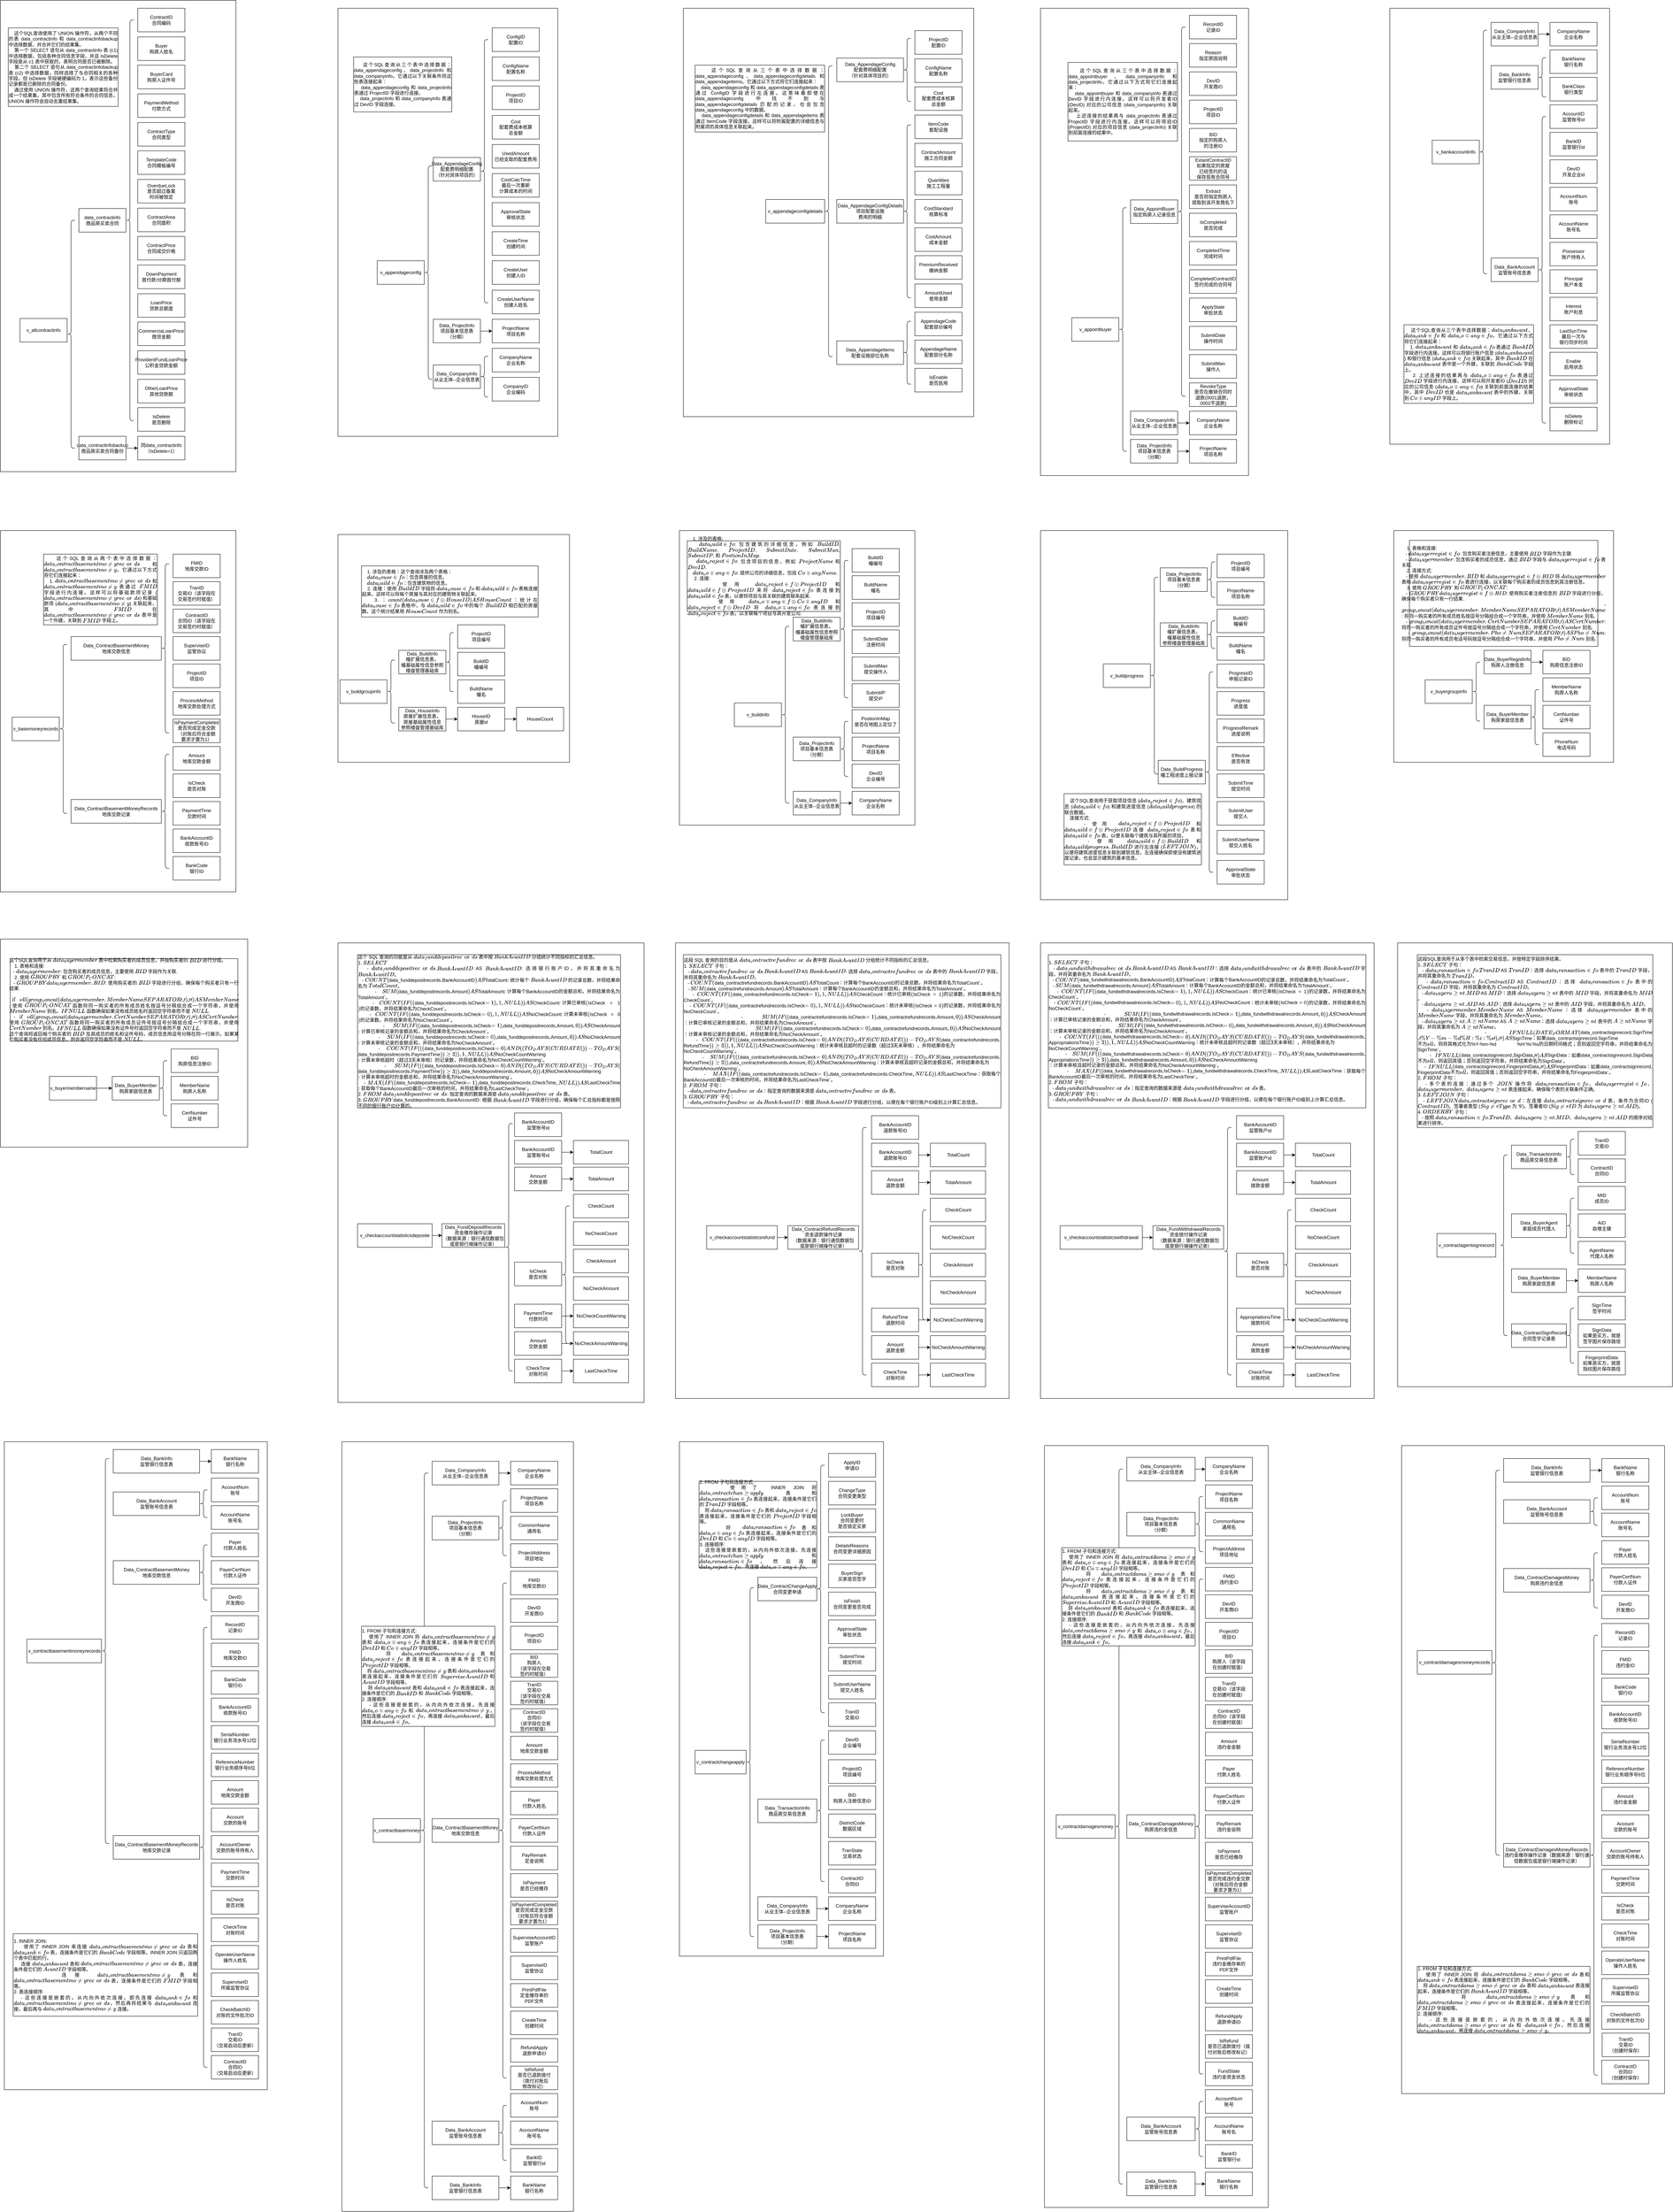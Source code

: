 <mxfile version="24.6.5" type="github" pages="2">
  <diagram name="第 1 页" id="-xguryHVdIeM40GGmxYT">
    <mxGraphModel dx="5071" dy="2584" grid="0" gridSize="10" guides="1" tooltips="1" connect="1" arrows="1" fold="1" page="0" pageScale="1" pageWidth="827" pageHeight="1169" math="0" shadow="0">
      <root>
        <mxCell id="0" />
        <mxCell id="1" parent="0" />
        <mxCell id="99tiGJLgSlBT4EcU3DEi-34" value="" style="swimlane;startSize=0;" parent="1" vertex="1">
          <mxGeometry x="-1280" y="-390" width="600" height="1200" as="geometry" />
        </mxCell>
        <mxCell id="99tiGJLgSlBT4EcU3DEi-1" value="v_allcontractinfo" style="rounded=0;whiteSpace=wrap;html=1;" parent="99tiGJLgSlBT4EcU3DEi-34" vertex="1">
          <mxGeometry x="50" y="810" width="120" height="60" as="geometry" />
        </mxCell>
        <mxCell id="99tiGJLgSlBT4EcU3DEi-2" value="ContractID&lt;div&gt;合同编码&lt;br&gt;&lt;/div&gt;" style="rounded=0;whiteSpace=wrap;html=1;" parent="99tiGJLgSlBT4EcU3DEi-34" vertex="1">
          <mxGeometry x="350" y="20" width="120" height="60" as="geometry" />
        </mxCell>
        <mxCell id="99tiGJLgSlBT4EcU3DEi-3" value="Buyer&lt;div&gt;购房人姓名&lt;br&gt;&lt;/div&gt;" style="rounded=0;whiteSpace=wrap;html=1;" parent="99tiGJLgSlBT4EcU3DEi-34" vertex="1">
          <mxGeometry x="350" y="93" width="120" height="60" as="geometry" />
        </mxCell>
        <mxCell id="99tiGJLgSlBT4EcU3DEi-4" value="ContractType&lt;div&gt;合同类型&lt;br&gt;&lt;/div&gt;" style="rounded=0;whiteSpace=wrap;html=1;" parent="99tiGJLgSlBT4EcU3DEi-34" vertex="1">
          <mxGeometry x="350" y="311" width="120" height="60" as="geometry" />
        </mxCell>
        <mxCell id="99tiGJLgSlBT4EcU3DEi-5" value="PaymentMethod&lt;div&gt;付款方式&lt;br&gt;&lt;/div&gt;" style="rounded=0;whiteSpace=wrap;html=1;" parent="99tiGJLgSlBT4EcU3DEi-34" vertex="1">
          <mxGeometry x="350" y="238" width="120" height="60" as="geometry" />
        </mxCell>
        <mxCell id="99tiGJLgSlBT4EcU3DEi-6" value="BuyerCard&lt;div&gt;购房人证件号&lt;/div&gt;" style="rounded=0;whiteSpace=wrap;html=1;" parent="99tiGJLgSlBT4EcU3DEi-34" vertex="1">
          <mxGeometry x="350" y="165" width="120" height="60" as="geometry" />
        </mxCell>
        <mxCell id="99tiGJLgSlBT4EcU3DEi-7" value="TemplateCode&lt;div&gt;合同模板编号&lt;br&gt;&lt;/div&gt;" style="rounded=0;whiteSpace=wrap;html=1;" parent="99tiGJLgSlBT4EcU3DEi-34" vertex="1">
          <mxGeometry x="350" y="383" width="120" height="60" as="geometry" />
        </mxCell>
        <mxCell id="99tiGJLgSlBT4EcU3DEi-8" value="OverdueLock&lt;div&gt;是否超过备案&lt;/div&gt;&lt;div&gt;时间被锁定&lt;br&gt;&lt;/div&gt;" style="rounded=0;whiteSpace=wrap;html=1;" parent="99tiGJLgSlBT4EcU3DEi-34" vertex="1">
          <mxGeometry x="350" y="456" width="120" height="60" as="geometry" />
        </mxCell>
        <mxCell id="99tiGJLgSlBT4EcU3DEi-9" value="ContractArea&lt;div&gt;合同面积&lt;br&gt;&lt;/div&gt;" style="rounded=0;whiteSpace=wrap;html=1;" parent="99tiGJLgSlBT4EcU3DEi-34" vertex="1">
          <mxGeometry x="350" y="529" width="120" height="60" as="geometry" />
        </mxCell>
        <mxCell id="99tiGJLgSlBT4EcU3DEi-11" value="ContractPrice&lt;div&gt;合同成交价格&lt;br&gt;&lt;/div&gt;" style="rounded=0;whiteSpace=wrap;html=1;" parent="99tiGJLgSlBT4EcU3DEi-34" vertex="1">
          <mxGeometry x="350" y="601" width="120" height="60" as="geometry" />
        </mxCell>
        <mxCell id="99tiGJLgSlBT4EcU3DEi-12" value="DownPayment&lt;div&gt;首付款/分期首付额&lt;br&gt;&lt;/div&gt;" style="rounded=0;whiteSpace=wrap;html=1;" parent="99tiGJLgSlBT4EcU3DEi-34" vertex="1">
          <mxGeometry x="350" y="674" width="120" height="60" as="geometry" />
        </mxCell>
        <mxCell id="99tiGJLgSlBT4EcU3DEi-13" value="LoanPrice&lt;div&gt;贷款总额度&lt;br&gt;&lt;/div&gt;" style="rounded=0;whiteSpace=wrap;html=1;" parent="99tiGJLgSlBT4EcU3DEi-34" vertex="1">
          <mxGeometry x="350" y="747" width="120" height="60" as="geometry" />
        </mxCell>
        <mxCell id="99tiGJLgSlBT4EcU3DEi-14" value="CommerciaLoanPrice&lt;div&gt;商贷金额&lt;br&gt;&lt;/div&gt;" style="rounded=0;whiteSpace=wrap;html=1;" parent="99tiGJLgSlBT4EcU3DEi-34" vertex="1">
          <mxGeometry x="350" y="819" width="120" height="60" as="geometry" />
        </mxCell>
        <mxCell id="99tiGJLgSlBT4EcU3DEi-15" value="ProvidentFundLoanPrice&lt;div&gt;公积金贷款金额&lt;br&gt;&lt;/div&gt;" style="rounded=0;whiteSpace=wrap;html=1;" parent="99tiGJLgSlBT4EcU3DEi-34" vertex="1">
          <mxGeometry x="350" y="892" width="120" height="60" as="geometry" />
        </mxCell>
        <mxCell id="99tiGJLgSlBT4EcU3DEi-16" value="OtherLoanPrice&lt;div&gt;其他贷款额&lt;br&gt;&lt;/div&gt;" style="rounded=0;whiteSpace=wrap;html=1;" parent="99tiGJLgSlBT4EcU3DEi-34" vertex="1">
          <mxGeometry x="350" y="965" width="120" height="60" as="geometry" />
        </mxCell>
        <mxCell id="99tiGJLgSlBT4EcU3DEi-17" value="IsDelete&lt;div&gt;是否删除&lt;br&gt;&lt;/div&gt;" style="rounded=0;whiteSpace=wrap;html=1;" parent="99tiGJLgSlBT4EcU3DEi-34" vertex="1">
          <mxGeometry x="350" y="1037" width="120" height="60" as="geometry" />
        </mxCell>
        <mxCell id="99tiGJLgSlBT4EcU3DEi-18" value="data_contractinfo&lt;div&gt;商品房买卖合同&lt;/div&gt;" style="rounded=0;whiteSpace=wrap;html=1;" parent="99tiGJLgSlBT4EcU3DEi-34" vertex="1">
          <mxGeometry x="200" y="530" width="120" height="60" as="geometry" />
        </mxCell>
        <mxCell id="99tiGJLgSlBT4EcU3DEi-19" value="" style="shape=curlyBracket;whiteSpace=wrap;html=1;rounded=1;labelPosition=left;verticalLabelPosition=middle;align=right;verticalAlign=middle;size=0.5;" parent="99tiGJLgSlBT4EcU3DEi-34" vertex="1">
          <mxGeometry x="320" y="50" width="20" height="1020" as="geometry" />
        </mxCell>
        <mxCell id="99tiGJLgSlBT4EcU3DEi-28" value="data_contractinfobackup&lt;div&gt;商品房买卖合同备份&lt;br&gt;&lt;/div&gt;" style="rounded=0;whiteSpace=wrap;html=1;" parent="99tiGJLgSlBT4EcU3DEi-34" vertex="1">
          <mxGeometry x="200" y="1110" width="120" height="60" as="geometry" />
        </mxCell>
        <mxCell id="99tiGJLgSlBT4EcU3DEi-29" value="" style="shape=curlyBracket;whiteSpace=wrap;html=1;rounded=1;labelPosition=left;verticalLabelPosition=middle;align=right;verticalAlign=middle;size=0.5;" parent="99tiGJLgSlBT4EcU3DEi-34" vertex="1">
          <mxGeometry x="170" y="560" width="20" height="580" as="geometry" />
        </mxCell>
        <mxCell id="99tiGJLgSlBT4EcU3DEi-31" value="" style="endArrow=classic;html=1;rounded=0;exitX=1;exitY=0.5;exitDx=0;exitDy=0;" parent="99tiGJLgSlBT4EcU3DEi-34" source="99tiGJLgSlBT4EcU3DEi-28" target="99tiGJLgSlBT4EcU3DEi-32" edge="1">
          <mxGeometry width="50" height="50" relative="1" as="geometry">
            <mxPoint x="250" y="1110" as="sourcePoint" />
            <mxPoint x="340" y="1140" as="targetPoint" />
          </mxGeometry>
        </mxCell>
        <mxCell id="99tiGJLgSlBT4EcU3DEi-32" value="同data_contractinfo（IsDelete=1）" style="rounded=0;whiteSpace=wrap;html=1;" parent="99tiGJLgSlBT4EcU3DEi-34" vertex="1">
          <mxGeometry x="350" y="1110" width="120" height="60" as="geometry" />
        </mxCell>
        <mxCell id="99tiGJLgSlBT4EcU3DEi-82" value="&lt;div style=&quot;text-align: justify;&quot;&gt;&amp;nbsp; &amp;nbsp; 这个SQL查询使用了 UNION 操作符，从两个不同的表 data_contractinfo 和 data_contractinfobackup 中选择数据，并合并它们的结果集。&lt;/div&gt;&lt;div style=&quot;text-align: justify;&quot;&gt;&amp;nbsp; &amp;nbsp; 第一个 SELECT 语句从 data_contractinfo 表 (c1) 中选择数据，包括各种合同信息字段，并且 IsDelete 字段是从 c1 表中获取的，表明合同是否已被删除。&lt;/div&gt;&lt;div style=&quot;text-align: justify;&quot;&gt;&amp;nbsp; &amp;nbsp; 第二个 SELECT 语句从 data_contractinfobackup 表 (c2) 中选择数据，同样选择了与合同相关的各种字段，但 IsDelete 字段被硬编码为 1，表示这些备份记录都是已删除的合同备份。&lt;/div&gt;&lt;div style=&quot;text-align: justify;&quot;&gt;&amp;nbsp; &amp;nbsp; 通过使用 UNION 操作符，这两个查询结果将合并成一个结果集，其中包含所有符合条件的合同信息，UNION 操作符会自动去重结果集。&lt;/div&gt;" style="rounded=0;whiteSpace=wrap;html=1;" parent="99tiGJLgSlBT4EcU3DEi-34" vertex="1">
          <mxGeometry x="20" y="70" width="280" height="200" as="geometry" />
        </mxCell>
        <mxCell id="99tiGJLgSlBT4EcU3DEi-92" value="" style="swimlane;startSize=0;" parent="1" vertex="1">
          <mxGeometry x="-420" y="-370" width="560" height="1090" as="geometry" />
        </mxCell>
        <mxCell id="99tiGJLgSlBT4EcU3DEi-58" value="v_appendageconfig" style="rounded=0;whiteSpace=wrap;html=1;" parent="99tiGJLgSlBT4EcU3DEi-92" vertex="1">
          <mxGeometry x="100" y="643" width="120" height="60" as="geometry" />
        </mxCell>
        <mxCell id="99tiGJLgSlBT4EcU3DEi-59" value="ConfigID&lt;div&gt;配置ID&lt;br&gt;&lt;/div&gt;" style="rounded=0;whiteSpace=wrap;html=1;" parent="99tiGJLgSlBT4EcU3DEi-92" vertex="1">
          <mxGeometry x="393" y="50" width="120" height="60" as="geometry" />
        </mxCell>
        <mxCell id="99tiGJLgSlBT4EcU3DEi-60" value="ConfigName&lt;div&gt;配置名称&lt;br&gt;&lt;/div&gt;" style="rounded=0;whiteSpace=wrap;html=1;" parent="99tiGJLgSlBT4EcU3DEi-92" vertex="1">
          <mxGeometry x="393" y="124" width="120" height="60" as="geometry" />
        </mxCell>
        <mxCell id="99tiGJLgSlBT4EcU3DEi-61" value="ProjectID&lt;div&gt;项目ID&lt;br&gt;&lt;/div&gt;" style="rounded=0;whiteSpace=wrap;html=1;" parent="99tiGJLgSlBT4EcU3DEi-92" vertex="1">
          <mxGeometry x="393" y="198" width="120" height="60" as="geometry" />
        </mxCell>
        <mxCell id="99tiGJLgSlBT4EcU3DEi-62" value="Cost&lt;div&gt;配套费成本核算&lt;/div&gt;&lt;div&gt;总金额&lt;br&gt;&lt;/div&gt;" style="rounded=0;whiteSpace=wrap;html=1;" parent="99tiGJLgSlBT4EcU3DEi-92" vertex="1">
          <mxGeometry x="393" y="273" width="120" height="60" as="geometry" />
        </mxCell>
        <mxCell id="99tiGJLgSlBT4EcU3DEi-63" value="UsedAmount&lt;div&gt;已经支取的配套费用&lt;br&gt;&lt;/div&gt;" style="rounded=0;whiteSpace=wrap;html=1;" parent="99tiGJLgSlBT4EcU3DEi-92" vertex="1">
          <mxGeometry x="393" y="347" width="120" height="60" as="geometry" />
        </mxCell>
        <mxCell id="99tiGJLgSlBT4EcU3DEi-64" value="CostCalcTime&lt;div&gt;最后一次重新&lt;/div&gt;&lt;div&gt;计算成本的时间&lt;br&gt;&lt;/div&gt;" style="rounded=0;whiteSpace=wrap;html=1;" parent="99tiGJLgSlBT4EcU3DEi-92" vertex="1">
          <mxGeometry x="393" y="421" width="120" height="60" as="geometry" />
        </mxCell>
        <mxCell id="99tiGJLgSlBT4EcU3DEi-65" value="ApprovalState&lt;div&gt;审核状态&lt;br&gt;&lt;/div&gt;" style="rounded=0;whiteSpace=wrap;html=1;" parent="99tiGJLgSlBT4EcU3DEi-92" vertex="1">
          <mxGeometry x="393" y="495" width="120" height="60" as="geometry" />
        </mxCell>
        <mxCell id="99tiGJLgSlBT4EcU3DEi-66" value="CreateTime&lt;div&gt;创建时间&lt;br&gt;&lt;/div&gt;" style="rounded=0;whiteSpace=wrap;html=1;" parent="99tiGJLgSlBT4EcU3DEi-92" vertex="1">
          <mxGeometry x="393" y="569" width="120" height="60" as="geometry" />
        </mxCell>
        <mxCell id="99tiGJLgSlBT4EcU3DEi-68" value="CreateUser&lt;div&gt;创建人ID&lt;br&gt;&lt;/div&gt;" style="rounded=0;whiteSpace=wrap;html=1;" parent="99tiGJLgSlBT4EcU3DEi-92" vertex="1">
          <mxGeometry x="393" y="643" width="120" height="60" as="geometry" />
        </mxCell>
        <mxCell id="99tiGJLgSlBT4EcU3DEi-69" value="CreateUserName&lt;div&gt;创建人姓名&lt;br&gt;&lt;/div&gt;" style="rounded=0;whiteSpace=wrap;html=1;" parent="99tiGJLgSlBT4EcU3DEi-92" vertex="1">
          <mxGeometry x="393" y="718" width="120" height="60" as="geometry" />
        </mxCell>
        <mxCell id="99tiGJLgSlBT4EcU3DEi-70" value="ProjectName&lt;div&gt;项目名称&lt;br&gt;&lt;/div&gt;" style="rounded=0;whiteSpace=wrap;html=1;" parent="99tiGJLgSlBT4EcU3DEi-92" vertex="1">
          <mxGeometry x="393" y="792" width="120" height="60" as="geometry" />
        </mxCell>
        <mxCell id="99tiGJLgSlBT4EcU3DEi-71" value="CompanyName&lt;div&gt;企业名称&lt;br&gt;&lt;/div&gt;" style="rounded=0;whiteSpace=wrap;html=1;" parent="99tiGJLgSlBT4EcU3DEi-92" vertex="1">
          <mxGeometry x="393" y="866" width="120" height="60" as="geometry" />
        </mxCell>
        <mxCell id="99tiGJLgSlBT4EcU3DEi-72" value="CompanyID&lt;div&gt;企业编码&lt;br&gt;&lt;/div&gt;" style="rounded=0;whiteSpace=wrap;html=1;flipV=1;" parent="99tiGJLgSlBT4EcU3DEi-92" vertex="1">
          <mxGeometry x="393" y="940" width="120" height="60" as="geometry" />
        </mxCell>
        <mxCell id="99tiGJLgSlBT4EcU3DEi-83" value="&lt;div style=&quot;text-align: justify;&quot;&gt;&amp;nbsp; &amp;nbsp; 这个SQL查询从三个表中选择数据：data_appendageconfig、data_projectinfo 和 data_companyinfo。它通过以下关联条件将这些表连接起来：&lt;/div&gt;&lt;div style=&quot;text-align: justify;&quot;&gt;&amp;nbsp; &amp;nbsp; data_appendageconfig 和 data_projectinfo 表通过 ProjectID 字段进行连接。&lt;/div&gt;&lt;div style=&quot;text-align: justify;&quot;&gt;&amp;nbsp; &amp;nbsp; data_projectinfo 和 data_companyinfo 表通过 DevID 字段连接。&lt;/div&gt;" style="rounded=0;whiteSpace=wrap;html=1;" parent="99tiGJLgSlBT4EcU3DEi-92" vertex="1">
          <mxGeometry x="40" y="124" width="250" height="140" as="geometry" />
        </mxCell>
        <mxCell id="99tiGJLgSlBT4EcU3DEi-84" value="Data_AppendageConfig&lt;div&gt;配套费明细配置&lt;/div&gt;&lt;div&gt;（针对具体项目的）&lt;br&gt;&lt;/div&gt;" style="rounded=0;whiteSpace=wrap;html=1;" parent="99tiGJLgSlBT4EcU3DEi-92" vertex="1">
          <mxGeometry x="243" y="380" width="120" height="60" as="geometry" />
        </mxCell>
        <mxCell id="99tiGJLgSlBT4EcU3DEi-85" value="Data_ProjectInfo&lt;div&gt;项目基本信息表&lt;/div&gt;&lt;div&gt;（分期）&lt;br&gt;&lt;/div&gt;" style="rounded=0;whiteSpace=wrap;html=1;" parent="99tiGJLgSlBT4EcU3DEi-92" vertex="1">
          <mxGeometry x="243" y="792" width="120" height="60" as="geometry" />
        </mxCell>
        <mxCell id="99tiGJLgSlBT4EcU3DEi-86" value="Data_CompanyInfo&lt;div&gt;从业主体--企业信息表&lt;br&gt;&lt;/div&gt;" style="rounded=0;whiteSpace=wrap;html=1;" parent="99tiGJLgSlBT4EcU3DEi-92" vertex="1">
          <mxGeometry x="243" y="908" width="120" height="60" as="geometry" />
        </mxCell>
        <mxCell id="99tiGJLgSlBT4EcU3DEi-87" value="" style="shape=curlyBracket;whiteSpace=wrap;html=1;rounded=1;labelPosition=left;verticalLabelPosition=middle;align=right;verticalAlign=middle;" parent="99tiGJLgSlBT4EcU3DEi-92" vertex="1">
          <mxGeometry x="363" y="80" width="20" height="670" as="geometry" />
        </mxCell>
        <mxCell id="99tiGJLgSlBT4EcU3DEi-88" value="" style="shape=curlyBracket;whiteSpace=wrap;html=1;rounded=1;labelPosition=left;verticalLabelPosition=middle;align=right;verticalAlign=middle;size=0.5;" parent="99tiGJLgSlBT4EcU3DEi-92" vertex="1">
          <mxGeometry x="363" y="886" width="20" height="104" as="geometry" />
        </mxCell>
        <mxCell id="99tiGJLgSlBT4EcU3DEi-89" value="" style="endArrow=classic;html=1;rounded=0;entryX=0;entryY=0.5;entryDx=0;entryDy=0;exitX=1;exitY=0.5;exitDx=0;exitDy=0;" parent="99tiGJLgSlBT4EcU3DEi-92" source="99tiGJLgSlBT4EcU3DEi-85" target="99tiGJLgSlBT4EcU3DEi-70" edge="1">
          <mxGeometry width="50" height="50" relative="1" as="geometry">
            <mxPoint x="83" y="770" as="sourcePoint" />
            <mxPoint x="133" y="720" as="targetPoint" />
          </mxGeometry>
        </mxCell>
        <mxCell id="99tiGJLgSlBT4EcU3DEi-93" value="" style="shape=curlyBracket;whiteSpace=wrap;html=1;rounded=1;labelPosition=left;verticalLabelPosition=middle;align=right;verticalAlign=middle;" parent="99tiGJLgSlBT4EcU3DEi-92" vertex="1">
          <mxGeometry x="220" y="401.5" width="20" height="543" as="geometry" />
        </mxCell>
        <mxCell id="99tiGJLgSlBT4EcU3DEi-116" value="" style="swimlane;startSize=0;" parent="1" vertex="1">
          <mxGeometry x="460" y="-370" width="740" height="1040" as="geometry" />
        </mxCell>
        <mxCell id="99tiGJLgSlBT4EcU3DEi-94" value="&lt;div style=&quot;text-align: justify;&quot;&gt;&amp;nbsp; &amp;nbsp; 这个SQL查询从三个表中选择数据：data_appendageconfig、data_appendageconfigdetails 和 data_appendageitems。它通过以下方式将它们连接起来：&lt;/div&gt;&lt;div style=&quot;text-align: justify;&quot;&gt;&amp;nbsp; &amp;nbsp; data_appendageconfig 和 data_appendageconfigdetails 表通过 ConfigID 字段进行左连接。这意味着即使在 data_appendageconfig 中找不到与 data_appendageconfigdetails 匹配的记录，也会包含 data_appendageconfig 中的数据。&lt;/div&gt;&lt;div style=&quot;text-align: justify;&quot;&gt;&amp;nbsp; &amp;nbsp; data_appendageconfigdetails 和 data_appendageitems 表通过 ItemCode 字段连接。这样可以将附属配置的详细信息与附属项的具体信息关联起来。&lt;/div&gt;" style="rounded=0;whiteSpace=wrap;html=1;" parent="99tiGJLgSlBT4EcU3DEi-116" vertex="1">
          <mxGeometry x="30" y="145" width="330" height="170" as="geometry" />
        </mxCell>
        <mxCell id="99tiGJLgSlBT4EcU3DEi-95" value="ProjectID&lt;div&gt;配置ID&lt;br&gt;&lt;/div&gt;" style="rounded=0;whiteSpace=wrap;html=1;" parent="99tiGJLgSlBT4EcU3DEi-116" vertex="1">
          <mxGeometry x="590" y="57" width="120" height="60" as="geometry" />
        </mxCell>
        <mxCell id="99tiGJLgSlBT4EcU3DEi-96" value="ConfigName&lt;div&gt;配置名称&lt;br&gt;&lt;/div&gt;" style="rounded=0;whiteSpace=wrap;html=1;" parent="99tiGJLgSlBT4EcU3DEi-116" vertex="1">
          <mxGeometry x="590" y="129" width="120" height="60" as="geometry" />
        </mxCell>
        <mxCell id="99tiGJLgSlBT4EcU3DEi-97" value="Cost&lt;div&gt;配套费成本核算&lt;/div&gt;&lt;div&gt;总金额&lt;br&gt;&lt;/div&gt;" style="rounded=0;whiteSpace=wrap;html=1;" parent="99tiGJLgSlBT4EcU3DEi-116" vertex="1">
          <mxGeometry x="590" y="200" width="120" height="60" as="geometry" />
        </mxCell>
        <mxCell id="99tiGJLgSlBT4EcU3DEi-98" value="ItemCode&lt;div&gt;套配设施&lt;br&gt;&lt;/div&gt;" style="rounded=0;whiteSpace=wrap;html=1;" parent="99tiGJLgSlBT4EcU3DEi-116" vertex="1">
          <mxGeometry x="590" y="272" width="120" height="60" as="geometry" />
        </mxCell>
        <mxCell id="99tiGJLgSlBT4EcU3DEi-99" value="ContractAmount&lt;div&gt;施工合同金额&lt;br&gt;&lt;/div&gt;" style="rounded=0;whiteSpace=wrap;html=1;" parent="99tiGJLgSlBT4EcU3DEi-116" vertex="1">
          <mxGeometry x="590" y="344" width="120" height="60" as="geometry" />
        </mxCell>
        <mxCell id="99tiGJLgSlBT4EcU3DEi-100" value="Quantities&lt;div&gt;施工工程量&lt;br&gt;&lt;/div&gt;" style="rounded=0;whiteSpace=wrap;html=1;" parent="99tiGJLgSlBT4EcU3DEi-116" vertex="1">
          <mxGeometry x="590" y="415" width="120" height="60" as="geometry" />
        </mxCell>
        <mxCell id="99tiGJLgSlBT4EcU3DEi-101" value="CostStandard&lt;div&gt;核算标准&lt;br&gt;&lt;/div&gt;" style="rounded=0;whiteSpace=wrap;html=1;" parent="99tiGJLgSlBT4EcU3DEi-116" vertex="1">
          <mxGeometry x="590" y="487" width="120" height="60" as="geometry" />
        </mxCell>
        <mxCell id="99tiGJLgSlBT4EcU3DEi-102" value="CostAmount&lt;div&gt;成本金额&lt;br&gt;&lt;/div&gt;" style="rounded=0;whiteSpace=wrap;html=1;" parent="99tiGJLgSlBT4EcU3DEi-116" vertex="1">
          <mxGeometry x="590" y="559" width="120" height="60" as="geometry" />
        </mxCell>
        <mxCell id="99tiGJLgSlBT4EcU3DEi-103" value="PremiumReceived&lt;div&gt;缴纳金额&lt;br&gt;&lt;/div&gt;" style="rounded=0;whiteSpace=wrap;html=1;" parent="99tiGJLgSlBT4EcU3DEi-116" vertex="1">
          <mxGeometry x="590" y="630" width="120" height="60" as="geometry" />
        </mxCell>
        <mxCell id="99tiGJLgSlBT4EcU3DEi-104" value="AmountUsed&lt;div&gt;使用金额&lt;br&gt;&lt;/div&gt;" style="rounded=0;whiteSpace=wrap;html=1;" parent="99tiGJLgSlBT4EcU3DEi-116" vertex="1">
          <mxGeometry x="590" y="702" width="120" height="60" as="geometry" />
        </mxCell>
        <mxCell id="99tiGJLgSlBT4EcU3DEi-105" value="AppendageCode&lt;div&gt;配套部分编号&lt;br&gt;&lt;/div&gt;" style="rounded=0;whiteSpace=wrap;html=1;" parent="99tiGJLgSlBT4EcU3DEi-116" vertex="1">
          <mxGeometry x="590" y="774" width="120" height="60" as="geometry" />
        </mxCell>
        <mxCell id="99tiGJLgSlBT4EcU3DEi-106" value="AppendageName&lt;div&gt;配套部分名称&lt;br&gt;&lt;/div&gt;" style="rounded=0;whiteSpace=wrap;html=1;" parent="99tiGJLgSlBT4EcU3DEi-116" vertex="1">
          <mxGeometry x="590" y="845" width="120" height="60" as="geometry" />
        </mxCell>
        <mxCell id="99tiGJLgSlBT4EcU3DEi-107" value="IsEnable&lt;div&gt;是否启用&lt;br&gt;&lt;/div&gt;" style="rounded=0;whiteSpace=wrap;html=1;" parent="99tiGJLgSlBT4EcU3DEi-116" vertex="1">
          <mxGeometry x="590" y="917" width="120" height="60" as="geometry" />
        </mxCell>
        <mxCell id="99tiGJLgSlBT4EcU3DEi-108" value="Data_AppendageConfig&lt;div&gt;配套费明细配置&lt;/div&gt;&lt;div&gt;（针对具体项目的）&lt;br&gt;&lt;/div&gt;" style="rounded=0;whiteSpace=wrap;html=1;" parent="99tiGJLgSlBT4EcU3DEi-116" vertex="1">
          <mxGeometry x="391" y="127" width="170" height="60" as="geometry" />
        </mxCell>
        <mxCell id="99tiGJLgSlBT4EcU3DEi-109" value="Data_AppendageItems&lt;div&gt;配套设施部位名称&lt;br&gt;&lt;/div&gt;" style="rounded=0;whiteSpace=wrap;html=1;" parent="99tiGJLgSlBT4EcU3DEi-116" vertex="1">
          <mxGeometry x="391" y="847" width="170" height="60" as="geometry" />
        </mxCell>
        <mxCell id="99tiGJLgSlBT4EcU3DEi-110" value="Data_AppendageConfigDetails&lt;div&gt;项目配套设施&lt;/div&gt;&lt;div&gt;费用的明细&lt;br&gt;&lt;/div&gt;" style="rounded=0;whiteSpace=wrap;html=1;" parent="99tiGJLgSlBT4EcU3DEi-116" vertex="1">
          <mxGeometry x="391" y="487" width="170" height="60" as="geometry" />
        </mxCell>
        <mxCell id="99tiGJLgSlBT4EcU3DEi-111" value="v_appendageconfigdetails" style="rounded=0;whiteSpace=wrap;html=1;" parent="99tiGJLgSlBT4EcU3DEi-116" vertex="1">
          <mxGeometry x="210" y="487" width="150" height="60" as="geometry" />
        </mxCell>
        <mxCell id="99tiGJLgSlBT4EcU3DEi-112" value="" style="shape=curlyBracket;whiteSpace=wrap;html=1;rounded=1;labelPosition=left;verticalLabelPosition=middle;align=right;verticalAlign=middle;" parent="99tiGJLgSlBT4EcU3DEi-116" vertex="1">
          <mxGeometry x="560" y="77" width="20" height="160" as="geometry" />
        </mxCell>
        <mxCell id="99tiGJLgSlBT4EcU3DEi-113" value="" style="shape=curlyBracket;whiteSpace=wrap;html=1;rounded=1;labelPosition=left;verticalLabelPosition=middle;align=right;verticalAlign=middle;" parent="99tiGJLgSlBT4EcU3DEi-116" vertex="1">
          <mxGeometry x="560" y="297" width="20" height="440" as="geometry" />
        </mxCell>
        <mxCell id="99tiGJLgSlBT4EcU3DEi-114" value="" style="shape=curlyBracket;whiteSpace=wrap;html=1;rounded=1;labelPosition=left;verticalLabelPosition=middle;align=right;verticalAlign=middle;" parent="99tiGJLgSlBT4EcU3DEi-116" vertex="1">
          <mxGeometry x="560" y="797" width="20" height="160" as="geometry" />
        </mxCell>
        <mxCell id="99tiGJLgSlBT4EcU3DEi-115" value="" style="shape=curlyBracket;whiteSpace=wrap;html=1;rounded=1;labelPosition=left;verticalLabelPosition=middle;align=right;verticalAlign=middle;" parent="99tiGJLgSlBT4EcU3DEi-116" vertex="1">
          <mxGeometry x="360" y="147" width="20" height="740" as="geometry" />
        </mxCell>
        <mxCell id="99tiGJLgSlBT4EcU3DEi-143" value="" style="swimlane;startSize=0;" parent="1" vertex="1">
          <mxGeometry x="1370" y="-370" width="530" height="1190" as="geometry" />
        </mxCell>
        <mxCell id="99tiGJLgSlBT4EcU3DEi-117" value="&lt;div style=&quot;text-align: justify;&quot;&gt;&amp;nbsp; &amp;nbsp; 这个SQL查询从三个表中选择数据：data_appointbuyer、data_companyinfo 和 data_projectinfo。它通过以下方式将它们连接起来：&lt;/div&gt;&lt;div style=&quot;text-align: justify;&quot;&gt;&amp;nbsp; &amp;nbsp; data_appointbuyer 和 data_companyinfo 表通过 DevID 字段进行内连接。这样可以将开发者ID (DevID) 对应的公司信息 (data_companyinfo) 关联起来。&lt;/div&gt;&lt;div style=&quot;text-align: justify;&quot;&gt;&amp;nbsp; &amp;nbsp; 上述连接的结果再与 data_projectinfo 表通过 ProjectID 字段进行内连接。这样可以将项目ID (ProjectID) 对应的项目信息 (data_projectinfo) 关联到前面连接的结果中。&lt;/div&gt;" style="rounded=0;whiteSpace=wrap;html=1;" parent="99tiGJLgSlBT4EcU3DEi-143" vertex="1">
          <mxGeometry x="70" y="138" width="279" height="200" as="geometry" />
        </mxCell>
        <mxCell id="99tiGJLgSlBT4EcU3DEi-118" value="v_appointbuyer" style="rounded=0;whiteSpace=wrap;html=1;" parent="99tiGJLgSlBT4EcU3DEi-143" vertex="1">
          <mxGeometry x="79.5" y="788" width="120" height="60" as="geometry" />
        </mxCell>
        <mxCell id="99tiGJLgSlBT4EcU3DEi-119" value="Data_AppointBuyer&lt;div&gt;指定购房人记录信息&lt;br&gt;&lt;/div&gt;" style="rounded=0;whiteSpace=wrap;html=1;" parent="99tiGJLgSlBT4EcU3DEi-143" vertex="1">
          <mxGeometry x="229.5" y="488" width="120" height="60" as="geometry" />
        </mxCell>
        <mxCell id="99tiGJLgSlBT4EcU3DEi-120" value="Data_CompanyInfo&lt;div&gt;从业主体--企业信息表&lt;br&gt;&lt;/div&gt;" style="rounded=0;whiteSpace=wrap;html=1;" parent="99tiGJLgSlBT4EcU3DEi-143" vertex="1">
          <mxGeometry x="229.5" y="1026" width="120" height="60" as="geometry" />
        </mxCell>
        <mxCell id="99tiGJLgSlBT4EcU3DEi-121" value="Data_ProjectInfo&lt;div&gt;项目基本信息表&lt;/div&gt;&lt;div&gt;（分期）&lt;br&gt;&lt;/div&gt;" style="rounded=0;whiteSpace=wrap;html=1;" parent="99tiGJLgSlBT4EcU3DEi-143" vertex="1">
          <mxGeometry x="229.5" y="1098" width="120" height="60" as="geometry" />
        </mxCell>
        <mxCell id="99tiGJLgSlBT4EcU3DEi-122" value="RecordID&lt;div&gt;记录ID&lt;br&gt;&lt;/div&gt;" style="rounded=0;whiteSpace=wrap;html=1;flipV=0;flipH=1;" parent="99tiGJLgSlBT4EcU3DEi-143" vertex="1">
          <mxGeometry x="379.5" y="18" width="120" height="60" as="geometry" />
        </mxCell>
        <mxCell id="99tiGJLgSlBT4EcU3DEi-123" value="Reason&lt;div&gt;指定原因说明&lt;br&gt;&lt;/div&gt;" style="rounded=0;whiteSpace=wrap;html=1;flipV=0;flipH=1;" parent="99tiGJLgSlBT4EcU3DEi-143" vertex="1">
          <mxGeometry x="379.5" y="90" width="120" height="60" as="geometry" />
        </mxCell>
        <mxCell id="99tiGJLgSlBT4EcU3DEi-124" value="DevID&lt;div&gt;开发商ID&lt;br&gt;&lt;/div&gt;" style="rounded=0;whiteSpace=wrap;html=1;flipV=0;flipH=1;" parent="99tiGJLgSlBT4EcU3DEi-143" vertex="1">
          <mxGeometry x="379.5" y="162" width="120" height="60" as="geometry" />
        </mxCell>
        <mxCell id="99tiGJLgSlBT4EcU3DEi-125" value="ProjectID&lt;div&gt;项目ID&lt;br&gt;&lt;/div&gt;" style="rounded=0;whiteSpace=wrap;html=1;flipV=0;flipH=1;" parent="99tiGJLgSlBT4EcU3DEi-143" vertex="1">
          <mxGeometry x="379.5" y="234" width="120" height="60" as="geometry" />
        </mxCell>
        <mxCell id="99tiGJLgSlBT4EcU3DEi-126" value="BID&lt;div&gt;指定的购房人&lt;/div&gt;&lt;div&gt;的注册ID&lt;br&gt;&lt;/div&gt;" style="rounded=0;whiteSpace=wrap;html=1;flipV=0;flipH=1;" parent="99tiGJLgSlBT4EcU3DEi-143" vertex="1">
          <mxGeometry x="379.5" y="306" width="120" height="60" as="geometry" />
        </mxCell>
        <mxCell id="99tiGJLgSlBT4EcU3DEi-127" value="ExtantContractID&lt;div&gt;如果指定的房屋&lt;/div&gt;&lt;div&gt;已经签约的话&lt;/div&gt;&lt;div&gt;保存现有合同号&lt;br&gt;&lt;/div&gt;" style="rounded=0;whiteSpace=wrap;html=1;flipV=0;flipH=1;" parent="99tiGJLgSlBT4EcU3DEi-143" vertex="1">
          <mxGeometry x="379.5" y="378" width="120" height="60" as="geometry" />
        </mxCell>
        <mxCell id="99tiGJLgSlBT4EcU3DEi-128" value="Extract&lt;div&gt;是否将指定购房人&lt;/div&gt;&lt;div&gt;提取到该开发商名下&lt;br&gt;&lt;/div&gt;" style="rounded=0;whiteSpace=wrap;html=1;flipV=0;flipH=1;" parent="99tiGJLgSlBT4EcU3DEi-143" vertex="1">
          <mxGeometry x="379.5" y="450" width="120" height="60" as="geometry" />
        </mxCell>
        <mxCell id="99tiGJLgSlBT4EcU3DEi-129" value="IsCompleted&lt;div&gt;是否完成&lt;br&gt;&lt;/div&gt;" style="rounded=0;whiteSpace=wrap;html=1;flipV=0;flipH=1;" parent="99tiGJLgSlBT4EcU3DEi-143" vertex="1">
          <mxGeometry x="379.5" y="522" width="120" height="60" as="geometry" />
        </mxCell>
        <mxCell id="99tiGJLgSlBT4EcU3DEi-130" value="CompletedTime&lt;div&gt;完成时间&lt;br&gt;&lt;/div&gt;" style="rounded=0;whiteSpace=wrap;html=1;flipV=0;flipH=1;" parent="99tiGJLgSlBT4EcU3DEi-143" vertex="1">
          <mxGeometry x="379.5" y="594" width="120" height="60" as="geometry" />
        </mxCell>
        <mxCell id="99tiGJLgSlBT4EcU3DEi-131" value="CompletedContractID&lt;div&gt;签约完成的合同号&lt;br&gt;&lt;/div&gt;" style="rounded=0;whiteSpace=wrap;html=1;flipV=0;flipH=1;" parent="99tiGJLgSlBT4EcU3DEi-143" vertex="1">
          <mxGeometry x="379.5" y="666" width="120" height="60" as="geometry" />
        </mxCell>
        <mxCell id="99tiGJLgSlBT4EcU3DEi-132" value="ApplyState&lt;div&gt;审批状态&lt;br&gt;&lt;/div&gt;" style="rounded=0;whiteSpace=wrap;html=1;flipV=0;flipH=1;" parent="99tiGJLgSlBT4EcU3DEi-143" vertex="1">
          <mxGeometry x="379.5" y="738" width="120" height="60" as="geometry" />
        </mxCell>
        <mxCell id="99tiGJLgSlBT4EcU3DEi-133" value="SubmitDate&lt;div&gt;操作时间&lt;br&gt;&lt;/div&gt;" style="rounded=0;whiteSpace=wrap;html=1;flipV=0;flipH=1;" parent="99tiGJLgSlBT4EcU3DEi-143" vertex="1">
          <mxGeometry x="379.5" y="810" width="120" height="60" as="geometry" />
        </mxCell>
        <mxCell id="99tiGJLgSlBT4EcU3DEi-134" value="SubmitMan&lt;div&gt;操作人&lt;br&gt;&lt;/div&gt;" style="rounded=0;whiteSpace=wrap;html=1;flipV=0;flipH=1;" parent="99tiGJLgSlBT4EcU3DEi-143" vertex="1">
          <mxGeometry x="379.5" y="882" width="120" height="60" as="geometry" />
        </mxCell>
        <mxCell id="99tiGJLgSlBT4EcU3DEi-135" value="&lt;div&gt;CompanyName&lt;div&gt;企业名称&lt;/div&gt;&lt;/div&gt;" style="rounded=0;whiteSpace=wrap;html=1;flipV=0;flipH=1;" parent="99tiGJLgSlBT4EcU3DEi-143" vertex="1">
          <mxGeometry x="379.5" y="1026" width="120" height="60" as="geometry" />
        </mxCell>
        <mxCell id="99tiGJLgSlBT4EcU3DEi-136" value="RevokeType&lt;div&gt;是否在撤销合同时&lt;/div&gt;&lt;div&gt;退款(0001退款，&lt;/div&gt;&lt;div&gt;0002不退款)&lt;br&gt;&lt;/div&gt;" style="rounded=0;whiteSpace=wrap;html=1;flipV=0;flipH=1;" parent="99tiGJLgSlBT4EcU3DEi-143" vertex="1">
          <mxGeometry x="379.5" y="954" width="120" height="60" as="geometry" />
        </mxCell>
        <mxCell id="99tiGJLgSlBT4EcU3DEi-137" value="ProjectName&lt;div&gt;项目名称&lt;br&gt;&lt;/div&gt;" style="rounded=0;whiteSpace=wrap;html=1;flipV=0;flipH=1;" parent="99tiGJLgSlBT4EcU3DEi-143" vertex="1">
          <mxGeometry x="379.5" y="1098" width="120" height="60" as="geometry" />
        </mxCell>
        <mxCell id="99tiGJLgSlBT4EcU3DEi-138" value="" style="shape=curlyBracket;whiteSpace=wrap;html=1;rounded=1;labelPosition=left;verticalLabelPosition=middle;align=right;verticalAlign=middle;" parent="99tiGJLgSlBT4EcU3DEi-143" vertex="1">
          <mxGeometry x="349.5" y="48" width="20" height="940" as="geometry" />
        </mxCell>
        <mxCell id="99tiGJLgSlBT4EcU3DEi-140" value="" style="endArrow=classic;html=1;rounded=0;exitX=1;exitY=0.5;exitDx=0;exitDy=0;" parent="99tiGJLgSlBT4EcU3DEi-143" source="99tiGJLgSlBT4EcU3DEi-120" target="99tiGJLgSlBT4EcU3DEi-135" edge="1">
          <mxGeometry width="50" height="50" relative="1" as="geometry">
            <mxPoint x="219.5" y="1038" as="sourcePoint" />
            <mxPoint x="269.5" y="988" as="targetPoint" />
          </mxGeometry>
        </mxCell>
        <mxCell id="99tiGJLgSlBT4EcU3DEi-141" value="" style="endArrow=classic;html=1;rounded=0;entryX=0;entryY=0.5;entryDx=0;entryDy=0;exitX=1;exitY=0.5;exitDx=0;exitDy=0;" parent="99tiGJLgSlBT4EcU3DEi-143" source="99tiGJLgSlBT4EcU3DEi-121" target="99tiGJLgSlBT4EcU3DEi-137" edge="1">
          <mxGeometry width="50" height="50" relative="1" as="geometry">
            <mxPoint x="219.5" y="1038" as="sourcePoint" />
            <mxPoint x="269.5" y="988" as="targetPoint" />
          </mxGeometry>
        </mxCell>
        <mxCell id="99tiGJLgSlBT4EcU3DEi-142" value="" style="shape=curlyBracket;whiteSpace=wrap;html=1;rounded=1;labelPosition=left;verticalLabelPosition=middle;align=right;verticalAlign=middle;" parent="99tiGJLgSlBT4EcU3DEi-143" vertex="1">
          <mxGeometry x="199.5" y="508" width="20" height="620" as="geometry" />
        </mxCell>
        <mxCell id="99tiGJLgSlBT4EcU3DEi-170" value="" style="swimlane;startSize=0;" parent="1" vertex="1">
          <mxGeometry x="2260" y="-370" width="560" height="1110" as="geometry" />
        </mxCell>
        <mxCell id="99tiGJLgSlBT4EcU3DEi-144" value="&lt;div style=&quot;text-align: justify;&quot;&gt;&amp;nbsp; &amp;nbsp; 这个SQL查询从三个表中选择数据：`data_bankaccount`、`data_bankinfo` 和 `data_companyinfo`。它通过以下方式将它们连接起来：&lt;/div&gt;&lt;div style=&quot;text-align: justify;&quot;&gt;&amp;nbsp; &amp;nbsp; 1. `data_bankaccount` 和 `data_bankinfo` 表通过 `BankID` 字段进行内连接。这样可以将银行账户信息 (`data_bankaccount`) 和银行信息 (`data_bankinfo`) 关联起来，其中 `BankID` 在 `data_bankaccount` 表中是一个外键，关联到 `BankCode` 字段上。&amp;nbsp;&lt;/div&gt;&lt;div style=&quot;text-align: justify;&quot;&gt;&amp;nbsp; &amp;nbsp; 2. 上述连接的结果再与 `data_companyinfo` 表通过 `DevID` 字段进行内连接。这样可以将开发者ID (`DevID`) 对应的公司信息 (`data_companyinfo`) 关联到前面连接的结果中，其中 `DevID` 也是 `data_bankaccount` 表中的外键，关联到 `CompanyID` 字段上。&lt;/div&gt;" style="rounded=0;whiteSpace=wrap;html=1;" parent="99tiGJLgSlBT4EcU3DEi-170" vertex="1">
          <mxGeometry x="36" y="806" width="330" height="200" as="geometry" />
        </mxCell>
        <mxCell id="99tiGJLgSlBT4EcU3DEi-145" value="v_bankaccountinfo" style="rounded=0;whiteSpace=wrap;html=1;" parent="99tiGJLgSlBT4EcU3DEi-170" vertex="1">
          <mxGeometry x="108" y="336" width="120" height="60" as="geometry" />
        </mxCell>
        <mxCell id="99tiGJLgSlBT4EcU3DEi-146" value="CompanyName&lt;div&gt;企业名称&lt;br&gt;&lt;/div&gt;" style="rounded=0;whiteSpace=wrap;html=1;" parent="99tiGJLgSlBT4EcU3DEi-170" vertex="1">
          <mxGeometry x="408" y="36" width="120" height="60" as="geometry" />
        </mxCell>
        <mxCell id="99tiGJLgSlBT4EcU3DEi-147" value="BankName&lt;div&gt;银行名称&lt;br&gt;&lt;/div&gt;" style="rounded=0;whiteSpace=wrap;html=1;" parent="99tiGJLgSlBT4EcU3DEi-170" vertex="1">
          <mxGeometry x="408" y="106" width="120" height="60" as="geometry" />
        </mxCell>
        <mxCell id="99tiGJLgSlBT4EcU3DEi-149" value="AccountID&lt;div&gt;监管账号id&lt;br&gt;&lt;/div&gt;" style="rounded=0;whiteSpace=wrap;html=1;" parent="99tiGJLgSlBT4EcU3DEi-170" vertex="1">
          <mxGeometry x="408" y="246" width="120" height="60" as="geometry" />
        </mxCell>
        <mxCell id="99tiGJLgSlBT4EcU3DEi-151" value="BankClass&lt;div&gt;银行类型&lt;br&gt;&lt;/div&gt;" style="rounded=0;whiteSpace=wrap;html=1;" parent="99tiGJLgSlBT4EcU3DEi-170" vertex="1">
          <mxGeometry x="408" y="176" width="120" height="60" as="geometry" />
        </mxCell>
        <mxCell id="99tiGJLgSlBT4EcU3DEi-152" value="BankID&lt;div&gt;监管银行id&lt;br&gt;&lt;/div&gt;" style="rounded=0;whiteSpace=wrap;html=1;" parent="99tiGJLgSlBT4EcU3DEi-170" vertex="1">
          <mxGeometry x="408" y="316" width="120" height="60" as="geometry" />
        </mxCell>
        <mxCell id="99tiGJLgSlBT4EcU3DEi-153" value="DevID&lt;div&gt;开发企业id&lt;br&gt;&lt;/div&gt;" style="rounded=0;whiteSpace=wrap;html=1;" parent="99tiGJLgSlBT4EcU3DEi-170" vertex="1">
          <mxGeometry x="408" y="386" width="120" height="60" as="geometry" />
        </mxCell>
        <mxCell id="99tiGJLgSlBT4EcU3DEi-154" value="AccountNum&lt;div&gt;账号&lt;br&gt;&lt;/div&gt;" style="rounded=0;whiteSpace=wrap;html=1;" parent="99tiGJLgSlBT4EcU3DEi-170" vertex="1">
          <mxGeometry x="408" y="456" width="120" height="60" as="geometry" />
        </mxCell>
        <mxCell id="99tiGJLgSlBT4EcU3DEi-155" value="AccountName&lt;div&gt;账号名&lt;br&gt;&lt;/div&gt;" style="rounded=0;whiteSpace=wrap;html=1;" parent="99tiGJLgSlBT4EcU3DEi-170" vertex="1">
          <mxGeometry x="408" y="526" width="120" height="60" as="geometry" />
        </mxCell>
        <mxCell id="99tiGJLgSlBT4EcU3DEi-156" value="Possessor&lt;div&gt;账户持有人&lt;br&gt;&lt;/div&gt;" style="rounded=0;whiteSpace=wrap;html=1;" parent="99tiGJLgSlBT4EcU3DEi-170" vertex="1">
          <mxGeometry x="408" y="596" width="120" height="60" as="geometry" />
        </mxCell>
        <mxCell id="99tiGJLgSlBT4EcU3DEi-157" value="Principal&lt;div&gt;账户本金&lt;br&gt;&lt;/div&gt;" style="rounded=0;whiteSpace=wrap;html=1;" parent="99tiGJLgSlBT4EcU3DEi-170" vertex="1">
          <mxGeometry x="408" y="666" width="120" height="60" as="geometry" />
        </mxCell>
        <mxCell id="99tiGJLgSlBT4EcU3DEi-158" value="Interest&lt;div&gt;账户利息&lt;br&gt;&lt;/div&gt;" style="rounded=0;whiteSpace=wrap;html=1;" parent="99tiGJLgSlBT4EcU3DEi-170" vertex="1">
          <mxGeometry x="408" y="736" width="120" height="60" as="geometry" />
        </mxCell>
        <mxCell id="99tiGJLgSlBT4EcU3DEi-159" value="LastSynTime&lt;div&gt;最后一次与&lt;/div&gt;&lt;div&gt;银行同步时间&lt;br&gt;&lt;/div&gt;" style="rounded=0;whiteSpace=wrap;html=1;" parent="99tiGJLgSlBT4EcU3DEi-170" vertex="1">
          <mxGeometry x="408" y="806" width="120" height="60" as="geometry" />
        </mxCell>
        <mxCell id="99tiGJLgSlBT4EcU3DEi-160" value="Enable&lt;div&gt;启用状态&lt;br&gt;&lt;/div&gt;" style="rounded=0;whiteSpace=wrap;html=1;" parent="99tiGJLgSlBT4EcU3DEi-170" vertex="1">
          <mxGeometry x="408" y="876" width="120" height="60" as="geometry" />
        </mxCell>
        <mxCell id="99tiGJLgSlBT4EcU3DEi-161" value="ApprovalState&lt;div&gt;审核状态&lt;br&gt;&lt;/div&gt;" style="rounded=0;whiteSpace=wrap;html=1;" parent="99tiGJLgSlBT4EcU3DEi-170" vertex="1">
          <mxGeometry x="408" y="946" width="120" height="60" as="geometry" />
        </mxCell>
        <mxCell id="99tiGJLgSlBT4EcU3DEi-162" value="IsDelete&lt;div&gt;删除标记&lt;br&gt;&lt;/div&gt;" style="rounded=0;whiteSpace=wrap;html=1;" parent="99tiGJLgSlBT4EcU3DEi-170" vertex="1">
          <mxGeometry x="408" y="1016" width="120" height="60" as="geometry" />
        </mxCell>
        <mxCell id="99tiGJLgSlBT4EcU3DEi-163" value="" style="shape=curlyBracket;whiteSpace=wrap;html=1;rounded=1;labelPosition=left;verticalLabelPosition=middle;align=right;verticalAlign=middle;" parent="99tiGJLgSlBT4EcU3DEi-170" vertex="1">
          <mxGeometry x="378" y="276" width="20" height="780" as="geometry" />
        </mxCell>
        <mxCell id="99tiGJLgSlBT4EcU3DEi-164" value="Data_CompanyInfo&lt;div&gt;从业主体--企业信息表&lt;br&gt;&lt;/div&gt;" style="rounded=0;whiteSpace=wrap;html=1;" parent="99tiGJLgSlBT4EcU3DEi-170" vertex="1">
          <mxGeometry x="258" y="36" width="120" height="60" as="geometry" />
        </mxCell>
        <mxCell id="99tiGJLgSlBT4EcU3DEi-165" value="Data_BankInfo&lt;div&gt;监管银行信息表&lt;br&gt;&lt;/div&gt;" style="rounded=0;whiteSpace=wrap;html=1;" parent="99tiGJLgSlBT4EcU3DEi-170" vertex="1">
          <mxGeometry x="258" y="146" width="120" height="60" as="geometry" />
        </mxCell>
        <mxCell id="99tiGJLgSlBT4EcU3DEi-166" value="Data_BankAccount&lt;div&gt;监管账号信息表&lt;br&gt;&lt;/div&gt;" style="rounded=0;whiteSpace=wrap;html=1;" parent="99tiGJLgSlBT4EcU3DEi-170" vertex="1">
          <mxGeometry x="258" y="636" width="120" height="60" as="geometry" />
        </mxCell>
        <mxCell id="99tiGJLgSlBT4EcU3DEi-167" value="" style="shape=curlyBracket;whiteSpace=wrap;html=1;rounded=1;labelPosition=left;verticalLabelPosition=middle;align=right;verticalAlign=middle;" parent="99tiGJLgSlBT4EcU3DEi-170" vertex="1">
          <mxGeometry x="378" y="126" width="20" height="100" as="geometry" />
        </mxCell>
        <mxCell id="99tiGJLgSlBT4EcU3DEi-168" value="" style="endArrow=classic;html=1;rounded=0;entryX=0;entryY=0.5;entryDx=0;entryDy=0;exitX=1;exitY=0.5;exitDx=0;exitDy=0;" parent="99tiGJLgSlBT4EcU3DEi-170" source="99tiGJLgSlBT4EcU3DEi-164" target="99tiGJLgSlBT4EcU3DEi-146" edge="1">
          <mxGeometry width="50" height="50" relative="1" as="geometry">
            <mxPoint x="338" y="536" as="sourcePoint" />
            <mxPoint x="388" y="486" as="targetPoint" />
          </mxGeometry>
        </mxCell>
        <mxCell id="99tiGJLgSlBT4EcU3DEi-169" value="" style="shape=curlyBracket;whiteSpace=wrap;html=1;rounded=1;labelPosition=left;verticalLabelPosition=middle;align=right;verticalAlign=middle;" parent="99tiGJLgSlBT4EcU3DEi-170" vertex="1">
          <mxGeometry x="228" y="56" width="20" height="620" as="geometry" />
        </mxCell>
        <mxCell id="99tiGJLgSlBT4EcU3DEi-190" value="" style="swimlane;startSize=0;" parent="1" vertex="1">
          <mxGeometry x="-1280" y="960" width="600" height="920" as="geometry" />
        </mxCell>
        <mxCell id="99tiGJLgSlBT4EcU3DEi-171" value="&lt;div style=&quot;text-align: justify;&quot;&gt;&amp;nbsp; &amp;nbsp; 这个SQL查询从两个表中选择数据：`data_contractbasementmoneyrecords` 和 `data_contractbasementmoney`。它通过以下方式将它们连接起来：&lt;/div&gt;&lt;div style=&quot;text-align: justify;&quot;&gt;&amp;nbsp; &amp;nbsp; 1. `data_contractbasementmoneyrecords` 和 `data_contractbasementmoney` 表通过 `FMID` 字段进行内连接。这样可以将基础款项记录 (`data_contractbasementmoneyrecords`) 和基础款项 (`data_contractbasementmoney`) 关联起来，其中 `FMID` 在 `data_contractbasementmoneyrecords` 表中是一个外键，关联到 `FMID` 字段上。&lt;/div&gt;" style="rounded=0;whiteSpace=wrap;html=1;" parent="99tiGJLgSlBT4EcU3DEi-190" vertex="1">
          <mxGeometry x="110" y="60" width="290" height="180" as="geometry" />
        </mxCell>
        <mxCell id="99tiGJLgSlBT4EcU3DEi-172" value="v_basemoneyrecords" style="rounded=0;whiteSpace=wrap;html=1;" parent="99tiGJLgSlBT4EcU3DEi-190" vertex="1">
          <mxGeometry x="30" y="475" width="120" height="60" as="geometry" />
        </mxCell>
        <mxCell id="99tiGJLgSlBT4EcU3DEi-173" value="Data_ContractBasementMoneyRecords&lt;div&gt;地库交款记录&lt;br&gt;&lt;/div&gt;" style="rounded=0;whiteSpace=wrap;html=1;" parent="99tiGJLgSlBT4EcU3DEi-190" vertex="1">
          <mxGeometry x="180" y="685" width="230" height="60" as="geometry" />
        </mxCell>
        <mxCell id="99tiGJLgSlBT4EcU3DEi-174" value="Data_ContractBasementMoney&lt;div&gt;地库交款信息&lt;br&gt;&lt;/div&gt;" style="rounded=0;whiteSpace=wrap;html=1;" parent="99tiGJLgSlBT4EcU3DEi-190" vertex="1">
          <mxGeometry x="180" y="270" width="230" height="60" as="geometry" />
        </mxCell>
        <mxCell id="99tiGJLgSlBT4EcU3DEi-175" value="FMID&lt;div&gt;地库交款ID&lt;br&gt;&lt;/div&gt;" style="rounded=0;whiteSpace=wrap;html=1;" parent="99tiGJLgSlBT4EcU3DEi-190" vertex="1">
          <mxGeometry x="440" y="60" width="120" height="60" as="geometry" />
        </mxCell>
        <mxCell id="99tiGJLgSlBT4EcU3DEi-176" value="TranID&lt;div&gt;交易ID（该字段在&lt;/div&gt;&lt;div&gt;交易签约时赋值）&lt;br&gt;&lt;/div&gt;" style="rounded=0;whiteSpace=wrap;html=1;" parent="99tiGJLgSlBT4EcU3DEi-190" vertex="1">
          <mxGeometry x="440" y="130" width="120" height="60" as="geometry" />
        </mxCell>
        <mxCell id="99tiGJLgSlBT4EcU3DEi-177" value="ContractID&lt;div&gt;合同ID（该字段在&lt;/div&gt;&lt;div&gt;交易签约时赋值）&lt;br&gt;&lt;/div&gt;" style="rounded=0;whiteSpace=wrap;html=1;" parent="99tiGJLgSlBT4EcU3DEi-190" vertex="1">
          <mxGeometry x="440" y="200" width="120" height="60" as="geometry" />
        </mxCell>
        <mxCell id="99tiGJLgSlBT4EcU3DEi-178" value="SuperviseID&lt;div&gt;监管协议&lt;br&gt;&lt;/div&gt;" style="rounded=0;whiteSpace=wrap;html=1;" parent="99tiGJLgSlBT4EcU3DEi-190" vertex="1">
          <mxGeometry x="440" y="270" width="120" height="60" as="geometry" />
        </mxCell>
        <mxCell id="99tiGJLgSlBT4EcU3DEi-179" value="ProjectID&lt;div&gt;项目ID&lt;br&gt;&lt;/div&gt;" style="rounded=0;whiteSpace=wrap;html=1;" parent="99tiGJLgSlBT4EcU3DEi-190" vertex="1">
          <mxGeometry x="440" y="340" width="120" height="60" as="geometry" />
        </mxCell>
        <mxCell id="99tiGJLgSlBT4EcU3DEi-180" value="ProcessMethod&lt;div&gt;地库交款处理方式&lt;br&gt;&lt;/div&gt;" style="rounded=0;whiteSpace=wrap;html=1;" parent="99tiGJLgSlBT4EcU3DEi-190" vertex="1">
          <mxGeometry x="440" y="410" width="120" height="60" as="geometry" />
        </mxCell>
        <mxCell id="99tiGJLgSlBT4EcU3DEi-181" value="Amount&lt;div&gt;地库交款金额&lt;br&gt;&lt;/div&gt;" style="rounded=0;whiteSpace=wrap;html=1;" parent="99tiGJLgSlBT4EcU3DEi-190" vertex="1">
          <mxGeometry x="440" y="550" width="120" height="60" as="geometry" />
        </mxCell>
        <mxCell id="99tiGJLgSlBT4EcU3DEi-182" value="IsCheck&lt;div&gt;是否对账&lt;br&gt;&lt;/div&gt;" style="rounded=0;whiteSpace=wrap;html=1;" parent="99tiGJLgSlBT4EcU3DEi-190" vertex="1">
          <mxGeometry x="440" y="620" width="120" height="60" as="geometry" />
        </mxCell>
        <mxCell id="99tiGJLgSlBT4EcU3DEi-183" value="IsPaymentCompleted&lt;div&gt;是否完成定金交款&lt;/div&gt;&lt;div&gt;（对账后符合金额&lt;/div&gt;&lt;div&gt;要求才置为1）&lt;br&gt;&lt;/div&gt;" style="rounded=0;whiteSpace=wrap;html=1;" parent="99tiGJLgSlBT4EcU3DEi-190" vertex="1">
          <mxGeometry x="440" y="480" width="120" height="60" as="geometry" />
        </mxCell>
        <mxCell id="99tiGJLgSlBT4EcU3DEi-184" value="PaymentTime&lt;div&gt;交款时间&lt;br&gt;&lt;/div&gt;" style="rounded=0;whiteSpace=wrap;html=1;" parent="99tiGJLgSlBT4EcU3DEi-190" vertex="1">
          <mxGeometry x="440" y="690" width="120" height="60" as="geometry" />
        </mxCell>
        <mxCell id="99tiGJLgSlBT4EcU3DEi-185" value="BankAccountID&lt;div&gt;收款账号ID&lt;br&gt;&lt;/div&gt;" style="rounded=0;whiteSpace=wrap;html=1;" parent="99tiGJLgSlBT4EcU3DEi-190" vertex="1">
          <mxGeometry x="440" y="760" width="120" height="60" as="geometry" />
        </mxCell>
        <mxCell id="99tiGJLgSlBT4EcU3DEi-186" value="BankCode&lt;div&gt;银行ID&lt;br&gt;&lt;/div&gt;" style="rounded=0;whiteSpace=wrap;html=1;" parent="99tiGJLgSlBT4EcU3DEi-190" vertex="1">
          <mxGeometry x="440" y="830" width="120" height="60" as="geometry" />
        </mxCell>
        <mxCell id="99tiGJLgSlBT4EcU3DEi-187" value="" style="shape=curlyBracket;whiteSpace=wrap;html=1;rounded=1;labelPosition=left;verticalLabelPosition=middle;align=right;verticalAlign=middle;" parent="99tiGJLgSlBT4EcU3DEi-190" vertex="1">
          <mxGeometry x="410" y="85" width="20" height="430" as="geometry" />
        </mxCell>
        <mxCell id="99tiGJLgSlBT4EcU3DEi-188" value="" style="shape=curlyBracket;whiteSpace=wrap;html=1;rounded=1;labelPosition=left;verticalLabelPosition=middle;align=right;verticalAlign=middle;" parent="99tiGJLgSlBT4EcU3DEi-190" vertex="1">
          <mxGeometry x="410" y="570" width="20" height="290" as="geometry" />
        </mxCell>
        <mxCell id="99tiGJLgSlBT4EcU3DEi-189" value="" style="shape=curlyBracket;whiteSpace=wrap;html=1;rounded=1;labelPosition=left;verticalLabelPosition=middle;align=right;verticalAlign=middle;" parent="99tiGJLgSlBT4EcU3DEi-190" vertex="1">
          <mxGeometry x="150" y="290" width="20" height="430" as="geometry" />
        </mxCell>
        <mxCell id="99tiGJLgSlBT4EcU3DEi-204" value="" style="swimlane;startSize=0;" parent="1" vertex="1">
          <mxGeometry x="-420" y="970" width="590" height="580" as="geometry" />
        </mxCell>
        <mxCell id="99tiGJLgSlBT4EcU3DEi-191" value="v_buildgroupinfo" style="rounded=0;whiteSpace=wrap;html=1;" parent="99tiGJLgSlBT4EcU3DEi-204" vertex="1">
          <mxGeometry x="5" y="370" width="120" height="60" as="geometry" />
        </mxCell>
        <mxCell id="99tiGJLgSlBT4EcU3DEi-192" value="ProjectID&lt;div&gt;项目编号&lt;/div&gt;" style="rounded=0;whiteSpace=wrap;html=1;" parent="99tiGJLgSlBT4EcU3DEi-204" vertex="1">
          <mxGeometry x="305" y="230" width="120" height="60" as="geometry" />
        </mxCell>
        <mxCell id="99tiGJLgSlBT4EcU3DEi-193" value="BuildID&lt;div&gt;幢编号&lt;br&gt;&lt;/div&gt;" style="rounded=0;whiteSpace=wrap;html=1;" parent="99tiGJLgSlBT4EcU3DEi-204" vertex="1">
          <mxGeometry x="305" y="300" width="120" height="60" as="geometry" />
        </mxCell>
        <mxCell id="99tiGJLgSlBT4EcU3DEi-194" value="BuildName&lt;div&gt;幢名&lt;br&gt;&lt;/div&gt;" style="rounded=0;whiteSpace=wrap;html=1;" parent="99tiGJLgSlBT4EcU3DEi-204" vertex="1">
          <mxGeometry x="305" y="370" width="120" height="60" as="geometry" />
        </mxCell>
        <mxCell id="99tiGJLgSlBT4EcU3DEi-195" value="HouseID&lt;div&gt;房屋id&lt;br&gt;&lt;/div&gt;" style="rounded=0;whiteSpace=wrap;html=1;" parent="99tiGJLgSlBT4EcU3DEi-204" vertex="1">
          <mxGeometry x="305" y="440" width="120" height="60" as="geometry" />
        </mxCell>
        <mxCell id="99tiGJLgSlBT4EcU3DEi-196" value="&lt;div style=&quot;text-align: justify;&quot;&gt;&lt;span style=&quot;background-color: initial;&quot;&gt;&amp;nbsp; &amp;nbsp; 1. 涉及的表格：这个查询涉及两个表格：&lt;/span&gt;&lt;br&gt;&lt;/div&gt;&lt;div style=&quot;text-align: justify;&quot;&gt;&amp;nbsp; &amp;nbsp; `data_houseinfo`：包含房屋的信息。&lt;/div&gt;&lt;div style=&quot;text-align: justify;&quot;&gt;&amp;nbsp; &amp;nbsp; `data_buildinfo`：包含建筑物的信息。&lt;/div&gt;&lt;div style=&quot;text-align: justify;&quot;&gt;&amp;nbsp; &amp;nbsp; 2. 连接：使用 `BuildID` 字段将 `data_houseinfo` 和 `data_buildinfo` 表格连接起来。这样可以将每个房屋与其对应的建筑物关联起来。&lt;/div&gt;&lt;div style=&quot;text-align: justify;&quot;&gt;&amp;nbsp; &amp;nbsp; 3. ：&lt;span style=&quot;background-color: initial;&quot;&gt;`count(data_houseinfo.HouseID) AS HouseCount`：统计在 `data_houseinfo` 表格中，与 `data_buildinfo` 中的每个 `BuildID` 相匹配的房屋数。这个统计结果用 `HouseCount` 作为别名。&lt;/span&gt;&lt;/div&gt;" style="rounded=0;whiteSpace=wrap;html=1;" parent="99tiGJLgSlBT4EcU3DEi-204" vertex="1">
          <mxGeometry x="60" y="80" width="450" height="130" as="geometry" />
        </mxCell>
        <mxCell id="99tiGJLgSlBT4EcU3DEi-198" value="Data_BuildInfo&lt;div&gt;幢扩展信息表，&lt;/div&gt;&lt;div&gt;幢基础属性信息参照&lt;/div&gt;&lt;div&gt;楼盘管理基础库&lt;br&gt;&lt;/div&gt;" style="rounded=0;whiteSpace=wrap;html=1;" parent="99tiGJLgSlBT4EcU3DEi-204" vertex="1">
          <mxGeometry x="155" y="295" width="120" height="60" as="geometry" />
        </mxCell>
        <mxCell id="99tiGJLgSlBT4EcU3DEi-199" value="Data_HouseInfo&lt;div&gt;房屋扩展信息表，&lt;/div&gt;&lt;div&gt;房屋基础属性信息&lt;/div&gt;&lt;div&gt;参照楼盘管理基础库&lt;br&gt;&lt;/div&gt;" style="rounded=0;whiteSpace=wrap;html=1;" parent="99tiGJLgSlBT4EcU3DEi-204" vertex="1">
          <mxGeometry x="155" y="440" width="120" height="60" as="geometry" />
        </mxCell>
        <mxCell id="99tiGJLgSlBT4EcU3DEi-200" value="" style="shape=curlyBracket;whiteSpace=wrap;html=1;rounded=1;labelPosition=left;verticalLabelPosition=middle;align=right;verticalAlign=middle;" parent="99tiGJLgSlBT4EcU3DEi-204" vertex="1">
          <mxGeometry x="275" y="250" width="20" height="150" as="geometry" />
        </mxCell>
        <mxCell id="99tiGJLgSlBT4EcU3DEi-202" value="" style="endArrow=classic;html=1;rounded=0;exitX=1;exitY=0.5;exitDx=0;exitDy=0;entryX=0;entryY=0.5;entryDx=0;entryDy=0;" parent="99tiGJLgSlBT4EcU3DEi-204" source="99tiGJLgSlBT4EcU3DEi-199" target="99tiGJLgSlBT4EcU3DEi-195" edge="1">
          <mxGeometry width="50" height="50" relative="1" as="geometry">
            <mxPoint x="415" y="490" as="sourcePoint" />
            <mxPoint x="465" y="440" as="targetPoint" />
          </mxGeometry>
        </mxCell>
        <mxCell id="99tiGJLgSlBT4EcU3DEi-203" value="" style="shape=curlyBracket;whiteSpace=wrap;html=1;rounded=1;labelPosition=left;verticalLabelPosition=middle;align=right;verticalAlign=middle;" parent="99tiGJLgSlBT4EcU3DEi-204" vertex="1">
          <mxGeometry x="125" y="320" width="20" height="160" as="geometry" />
        </mxCell>
        <mxCell id="99tiGJLgSlBT4EcU3DEi-294" value="HouseCount" style="rounded=0;whiteSpace=wrap;html=1;" parent="99tiGJLgSlBT4EcU3DEi-204" vertex="1">
          <mxGeometry x="455" y="440" width="120" height="60" as="geometry" />
        </mxCell>
        <mxCell id="99tiGJLgSlBT4EcU3DEi-295" value="" style="endArrow=classic;html=1;rounded=0;entryX=0;entryY=0.5;entryDx=0;entryDy=0;exitX=1;exitY=0.5;exitDx=0;exitDy=0;" parent="99tiGJLgSlBT4EcU3DEi-204" source="99tiGJLgSlBT4EcU3DEi-195" target="99tiGJLgSlBT4EcU3DEi-294" edge="1">
          <mxGeometry width="50" height="50" relative="1" as="geometry">
            <mxPoint x="265" y="680" as="sourcePoint" />
            <mxPoint x="315" y="630" as="targetPoint" />
          </mxGeometry>
        </mxCell>
        <mxCell id="99tiGJLgSlBT4EcU3DEi-225" value="" style="swimlane;startSize=0;" parent="1" vertex="1">
          <mxGeometry x="450" y="960" width="600" height="750" as="geometry" />
        </mxCell>
        <mxCell id="99tiGJLgSlBT4EcU3DEi-205" value="v_buildinfo" style="rounded=0;whiteSpace=wrap;html=1;" parent="99tiGJLgSlBT4EcU3DEi-225" vertex="1">
          <mxGeometry x="140" y="439" width="120" height="60" as="geometry" />
        </mxCell>
        <mxCell id="99tiGJLgSlBT4EcU3DEi-206" value="&lt;div style=&quot;text-align: justify;&quot;&gt;&lt;span style=&quot;background-color: initial;&quot;&gt;&amp;nbsp; &amp;nbsp; 1. 涉及的表格:&lt;/span&gt;&lt;/div&gt;&lt;div style=&quot;text-align: justify;&quot;&gt;&amp;nbsp; &amp;nbsp; `data_buildinfo`: 包含建筑的详细信息，例如 `BuildID`, `BuildName`, `ProjectID`, `SubmitDate`, `SubmitMan`, `SubmitIP`, 和 `PostionInMap`.&lt;/div&gt;&lt;div style=&quot;text-align: justify;&quot;&gt;&amp;nbsp; &amp;nbsp; `data_projectinfo`: 包含项目的信息，例如 `ProjectName` 和 `DevID`.&lt;/div&gt;&lt;div style=&quot;text-align: justify;&quot;&gt;&amp;nbsp; &amp;nbsp; `data_companyinfo`: 提供公司的详细信息，包括 `CompanyName`.&lt;/div&gt;&lt;div style=&quot;text-align: justify;&quot;&gt;&amp;nbsp; &amp;nbsp; &amp;nbsp;2. 连接:&lt;/div&gt;&lt;div style=&quot;text-align: justify;&quot;&gt;&amp;nbsp; &amp;nbsp; 使用 `data_projectinfo.ProjectID` 和 `data_buildinfo.ProjectID` 来将 `data_projectinfo` 表连接到 `data_buildinfo` 表，以便将项目与其关联的建筑联系起来.&lt;/div&gt;&lt;div style=&quot;text-align: justify;&quot;&gt;&amp;nbsp; &amp;nbsp; 使用 `data_companyinfo.CompanyID` 和 `data_projectinfo.DevID` 将 `data_companyinfo` 表连接到 `data_projectinfo` 表，以关联每个项目与其开发公司.&lt;/div&gt;" style="rounded=0;whiteSpace=wrap;html=1;" parent="99tiGJLgSlBT4EcU3DEi-225" vertex="1">
          <mxGeometry x="20" y="26" width="390" height="180" as="geometry" />
        </mxCell>
        <mxCell id="99tiGJLgSlBT4EcU3DEi-208" value="BuildID&lt;div&gt;幢编号&lt;br&gt;&lt;/div&gt;" style="rounded=0;whiteSpace=wrap;html=1;" parent="99tiGJLgSlBT4EcU3DEi-225" vertex="1">
          <mxGeometry x="440" y="46" width="120" height="60" as="geometry" />
        </mxCell>
        <mxCell id="99tiGJLgSlBT4EcU3DEi-209" value="BuildName&lt;div&gt;幢名&lt;br&gt;&lt;/div&gt;" style="rounded=0;whiteSpace=wrap;html=1;" parent="99tiGJLgSlBT4EcU3DEi-225" vertex="1">
          <mxGeometry x="440" y="115" width="120" height="60" as="geometry" />
        </mxCell>
        <mxCell id="99tiGJLgSlBT4EcU3DEi-210" value="ProjectID&lt;div&gt;项目编号&lt;br&gt;&lt;/div&gt;" style="rounded=0;whiteSpace=wrap;html=1;" parent="99tiGJLgSlBT4EcU3DEi-225" vertex="1">
          <mxGeometry x="440" y="184" width="120" height="60" as="geometry" />
        </mxCell>
        <mxCell id="99tiGJLgSlBT4EcU3DEi-211" value="SubmitDate&lt;div&gt;注册时间&lt;br&gt;&lt;/div&gt;" style="rounded=0;whiteSpace=wrap;html=1;" parent="99tiGJLgSlBT4EcU3DEi-225" vertex="1">
          <mxGeometry x="440" y="253" width="120" height="60" as="geometry" />
        </mxCell>
        <mxCell id="99tiGJLgSlBT4EcU3DEi-212" value="SubmitMan&lt;div&gt;提交操作人&lt;br&gt;&lt;/div&gt;" style="rounded=0;whiteSpace=wrap;html=1;" parent="99tiGJLgSlBT4EcU3DEi-225" vertex="1">
          <mxGeometry x="440" y="322" width="120" height="60" as="geometry" />
        </mxCell>
        <mxCell id="99tiGJLgSlBT4EcU3DEi-213" value="SubmitIP&lt;div&gt;提交IP&lt;br&gt;&lt;/div&gt;" style="rounded=0;whiteSpace=wrap;html=1;" parent="99tiGJLgSlBT4EcU3DEi-225" vertex="1">
          <mxGeometry x="440" y="390" width="120" height="60" as="geometry" />
        </mxCell>
        <mxCell id="99tiGJLgSlBT4EcU3DEi-214" value="ProjectName&lt;div&gt;项目名称&lt;br&gt;&lt;/div&gt;" style="rounded=0;whiteSpace=wrap;html=1;" parent="99tiGJLgSlBT4EcU3DEi-225" vertex="1">
          <mxGeometry x="440" y="526" width="120" height="60" as="geometry" />
        </mxCell>
        <mxCell id="99tiGJLgSlBT4EcU3DEi-215" value="DevID&lt;div&gt;企业编号&lt;br&gt;&lt;/div&gt;" style="rounded=0;whiteSpace=wrap;html=1;" parent="99tiGJLgSlBT4EcU3DEi-225" vertex="1">
          <mxGeometry x="440" y="595" width="120" height="60" as="geometry" />
        </mxCell>
        <mxCell id="99tiGJLgSlBT4EcU3DEi-216" value="CompanyName&lt;div&gt;企业名称&lt;br&gt;&lt;/div&gt;" style="rounded=0;whiteSpace=wrap;html=1;" parent="99tiGJLgSlBT4EcU3DEi-225" vertex="1">
          <mxGeometry x="440" y="664" width="120" height="60" as="geometry" />
        </mxCell>
        <mxCell id="99tiGJLgSlBT4EcU3DEi-217" value="PostionInMap&lt;div&gt;是否在地图上定位了&lt;br&gt;&lt;/div&gt;" style="rounded=0;whiteSpace=wrap;html=1;" parent="99tiGJLgSlBT4EcU3DEi-225" vertex="1">
          <mxGeometry x="440" y="456" width="120" height="60" as="geometry" />
        </mxCell>
        <mxCell id="99tiGJLgSlBT4EcU3DEi-218" value="" style="shape=curlyBracket;whiteSpace=wrap;html=1;rounded=1;labelPosition=left;verticalLabelPosition=middle;align=right;verticalAlign=middle;" parent="99tiGJLgSlBT4EcU3DEi-225" vertex="1">
          <mxGeometry x="410" y="76" width="20" height="350" as="geometry" />
        </mxCell>
        <mxCell id="99tiGJLgSlBT4EcU3DEi-219" value="Data_BuildInfo&lt;div&gt;幢扩展信息表，&lt;/div&gt;&lt;div&gt;幢基础属性信息&lt;span style=&quot;background-color: initial;&quot;&gt;参照&lt;/span&gt;&lt;/div&gt;&lt;div&gt;&lt;span style=&quot;background-color: initial;&quot;&gt;楼盘管理基础库&lt;/span&gt;&lt;/div&gt;" style="rounded=0;whiteSpace=wrap;html=1;" parent="99tiGJLgSlBT4EcU3DEi-225" vertex="1">
          <mxGeometry x="290" y="221" width="120" height="60" as="geometry" />
        </mxCell>
        <mxCell id="99tiGJLgSlBT4EcU3DEi-220" value="Data_ProjectInfo&lt;div&gt;项目基本信息表&lt;/div&gt;&lt;div&gt;（分期）&lt;br&gt;&lt;/div&gt;" style="rounded=0;whiteSpace=wrap;html=1;" parent="99tiGJLgSlBT4EcU3DEi-225" vertex="1">
          <mxGeometry x="290" y="526" width="120" height="60" as="geometry" />
        </mxCell>
        <mxCell id="99tiGJLgSlBT4EcU3DEi-221" value="" style="shape=curlyBracket;whiteSpace=wrap;html=1;rounded=1;labelPosition=left;verticalLabelPosition=middle;align=right;verticalAlign=middle;" parent="99tiGJLgSlBT4EcU3DEi-225" vertex="1">
          <mxGeometry x="410" y="486" width="20" height="140" as="geometry" />
        </mxCell>
        <mxCell id="99tiGJLgSlBT4EcU3DEi-222" value="Data_CompanyInfo&lt;div&gt;从业主体--企业信息表&lt;br&gt;&lt;/div&gt;" style="rounded=0;whiteSpace=wrap;html=1;" parent="99tiGJLgSlBT4EcU3DEi-225" vertex="1">
          <mxGeometry x="290" y="664" width="120" height="60" as="geometry" />
        </mxCell>
        <mxCell id="99tiGJLgSlBT4EcU3DEi-223" value="" style="endArrow=classic;html=1;rounded=0;entryX=0;entryY=0.5;entryDx=0;entryDy=0;exitX=1;exitY=0.5;exitDx=0;exitDy=0;" parent="99tiGJLgSlBT4EcU3DEi-225" source="99tiGJLgSlBT4EcU3DEi-222" target="99tiGJLgSlBT4EcU3DEi-216" edge="1">
          <mxGeometry width="50" height="50" relative="1" as="geometry">
            <mxPoint x="240" y="736" as="sourcePoint" />
            <mxPoint x="290" y="686" as="targetPoint" />
          </mxGeometry>
        </mxCell>
        <mxCell id="99tiGJLgSlBT4EcU3DEi-224" value="" style="shape=curlyBracket;whiteSpace=wrap;html=1;rounded=1;labelPosition=left;verticalLabelPosition=middle;align=right;verticalAlign=middle;" parent="99tiGJLgSlBT4EcU3DEi-225" vertex="1">
          <mxGeometry x="260" y="244" width="20" height="450" as="geometry" />
        </mxCell>
        <mxCell id="99tiGJLgSlBT4EcU3DEi-247" value="" style="swimlane;startSize=0;" parent="1" vertex="1">
          <mxGeometry x="1370" y="960" width="630" height="940" as="geometry" />
        </mxCell>
        <mxCell id="99tiGJLgSlBT4EcU3DEi-226" value="v_buildprogress" style="rounded=0;whiteSpace=wrap;html=1;" parent="99tiGJLgSlBT4EcU3DEi-247" vertex="1">
          <mxGeometry x="160" y="339.5" width="120" height="60" as="geometry" />
        </mxCell>
        <mxCell id="99tiGJLgSlBT4EcU3DEi-227" value="Data_ProjectInfo&lt;div&gt;项目基本信息表&lt;/div&gt;&lt;div&gt;（分期）&lt;br&gt;&lt;/div&gt;" style="rounded=0;whiteSpace=wrap;html=1;" parent="99tiGJLgSlBT4EcU3DEi-247" vertex="1">
          <mxGeometry x="305" y="95" width="120" height="60" as="geometry" />
        </mxCell>
        <mxCell id="99tiGJLgSlBT4EcU3DEi-228" value="ProjectID&lt;div&gt;项目编号&lt;br&gt;&lt;/div&gt;" style="rounded=0;whiteSpace=wrap;html=1;" parent="99tiGJLgSlBT4EcU3DEi-247" vertex="1">
          <mxGeometry x="450" y="60" width="120" height="60" as="geometry" />
        </mxCell>
        <mxCell id="99tiGJLgSlBT4EcU3DEi-229" value="ProjectName&lt;div&gt;项目名称&lt;br&gt;&lt;/div&gt;" style="rounded=0;whiteSpace=wrap;html=1;" parent="99tiGJLgSlBT4EcU3DEi-247" vertex="1">
          <mxGeometry x="450" y="130" width="120" height="60" as="geometry" />
        </mxCell>
        <mxCell id="99tiGJLgSlBT4EcU3DEi-230" value="BuildID&lt;div&gt;幢编号&lt;br&gt;&lt;/div&gt;" style="rounded=0;whiteSpace=wrap;html=1;" parent="99tiGJLgSlBT4EcU3DEi-247" vertex="1">
          <mxGeometry x="450" y="200" width="120" height="60" as="geometry" />
        </mxCell>
        <mxCell id="99tiGJLgSlBT4EcU3DEi-231" value="BuildName&lt;div&gt;幢名&lt;br&gt;&lt;/div&gt;" style="rounded=0;whiteSpace=wrap;html=1;" parent="99tiGJLgSlBT4EcU3DEi-247" vertex="1">
          <mxGeometry x="450" y="270" width="120" height="60" as="geometry" />
        </mxCell>
        <mxCell id="99tiGJLgSlBT4EcU3DEi-232" value="ProgressID&lt;div&gt;申报记录ID&lt;br&gt;&lt;/div&gt;" style="rounded=0;whiteSpace=wrap;html=1;" parent="99tiGJLgSlBT4EcU3DEi-247" vertex="1">
          <mxGeometry x="450" y="340" width="120" height="60" as="geometry" />
        </mxCell>
        <mxCell id="99tiGJLgSlBT4EcU3DEi-233" value="Progress&lt;div&gt;进度值&lt;br&gt;&lt;/div&gt;" style="rounded=0;whiteSpace=wrap;html=1;" parent="99tiGJLgSlBT4EcU3DEi-247" vertex="1">
          <mxGeometry x="450" y="410" width="120" height="60" as="geometry" />
        </mxCell>
        <mxCell id="99tiGJLgSlBT4EcU3DEi-234" value="ProgressRemark&lt;div&gt;进度说明&lt;br&gt;&lt;/div&gt;" style="rounded=0;whiteSpace=wrap;html=1;" parent="99tiGJLgSlBT4EcU3DEi-247" vertex="1">
          <mxGeometry x="450" y="480" width="120" height="60" as="geometry" />
        </mxCell>
        <mxCell id="99tiGJLgSlBT4EcU3DEi-235" value="Effective&lt;div&gt;是否有效&lt;br&gt;&lt;/div&gt;" style="rounded=0;whiteSpace=wrap;html=1;" parent="99tiGJLgSlBT4EcU3DEi-247" vertex="1">
          <mxGeometry x="450" y="550" width="120" height="60" as="geometry" />
        </mxCell>
        <mxCell id="99tiGJLgSlBT4EcU3DEi-236" value="SubmitTime&lt;div&gt;提交时间&lt;br&gt;&lt;/div&gt;" style="rounded=0;whiteSpace=wrap;html=1;" parent="99tiGJLgSlBT4EcU3DEi-247" vertex="1">
          <mxGeometry x="450" y="620" width="120" height="60" as="geometry" />
        </mxCell>
        <mxCell id="99tiGJLgSlBT4EcU3DEi-237" value="SubmitUser&lt;div&gt;提交人&lt;br&gt;&lt;/div&gt;" style="rounded=0;whiteSpace=wrap;html=1;" parent="99tiGJLgSlBT4EcU3DEi-247" vertex="1">
          <mxGeometry x="450" y="690" width="120" height="60" as="geometry" />
        </mxCell>
        <mxCell id="99tiGJLgSlBT4EcU3DEi-238" value="SubmitUserName&lt;div&gt;提交人姓名&lt;br&gt;&lt;/div&gt;" style="rounded=0;whiteSpace=wrap;html=1;" parent="99tiGJLgSlBT4EcU3DEi-247" vertex="1">
          <mxGeometry x="450" y="763.5" width="120" height="60" as="geometry" />
        </mxCell>
        <mxCell id="99tiGJLgSlBT4EcU3DEi-239" value="ApprovalState&lt;div&gt;审批状态&lt;br&gt;&lt;/div&gt;" style="rounded=0;whiteSpace=wrap;html=1;" parent="99tiGJLgSlBT4EcU3DEi-247" vertex="1">
          <mxGeometry x="450" y="840" width="120" height="60" as="geometry" />
        </mxCell>
        <mxCell id="99tiGJLgSlBT4EcU3DEi-240" value="Data_BuildInfo&lt;div&gt;幢扩展信息表，&lt;/div&gt;&lt;div&gt;幢基础属性信息&lt;/div&gt;&lt;div&gt;参照楼盘管理基础库&lt;br&gt;&lt;/div&gt;" style="rounded=0;whiteSpace=wrap;html=1;" parent="99tiGJLgSlBT4EcU3DEi-247" vertex="1">
          <mxGeometry x="305" y="235" width="120" height="60" as="geometry" />
        </mxCell>
        <mxCell id="99tiGJLgSlBT4EcU3DEi-241" value="" style="shape=curlyBracket;whiteSpace=wrap;html=1;rounded=1;labelPosition=left;verticalLabelPosition=middle;align=right;verticalAlign=middle;" parent="99tiGJLgSlBT4EcU3DEi-247" vertex="1">
          <mxGeometry x="425" y="80" width="20" height="90" as="geometry" />
        </mxCell>
        <mxCell id="99tiGJLgSlBT4EcU3DEi-242" value="" style="shape=curlyBracket;whiteSpace=wrap;html=1;rounded=1;labelPosition=left;verticalLabelPosition=middle;align=right;verticalAlign=middle;" parent="99tiGJLgSlBT4EcU3DEi-247" vertex="1">
          <mxGeometry x="425" y="230" width="20" height="70" as="geometry" />
        </mxCell>
        <mxCell id="99tiGJLgSlBT4EcU3DEi-243" value="Data_BuildProgress&lt;div&gt;幢工程进度上报记录&lt;br&gt;&lt;/div&gt;" style="rounded=0;whiteSpace=wrap;html=1;" parent="99tiGJLgSlBT4EcU3DEi-247" vertex="1">
          <mxGeometry x="300" y="585" width="120" height="60" as="geometry" />
        </mxCell>
        <mxCell id="99tiGJLgSlBT4EcU3DEi-244" value="" style="shape=curlyBracket;whiteSpace=wrap;html=1;rounded=1;labelPosition=left;verticalLabelPosition=middle;align=right;verticalAlign=middle;" parent="99tiGJLgSlBT4EcU3DEi-247" vertex="1">
          <mxGeometry x="420" y="360" width="20" height="510" as="geometry" />
        </mxCell>
        <mxCell id="99tiGJLgSlBT4EcU3DEi-245" value="" style="shape=curlyBracket;whiteSpace=wrap;html=1;rounded=1;labelPosition=left;verticalLabelPosition=middle;align=right;verticalAlign=middle;" parent="99tiGJLgSlBT4EcU3DEi-247" vertex="1">
          <mxGeometry x="280" y="119" width="20" height="501" as="geometry" />
        </mxCell>
        <mxCell id="99tiGJLgSlBT4EcU3DEi-246" value="&lt;div style=&quot;text-align: justify;&quot;&gt;&lt;span style=&quot;background-color: initial;&quot;&gt;&amp;nbsp; &amp;nbsp; 这个SQL查询用于获取项目信息 (`data_projectinfo`)、建筑信息 (`data_buildinfo`) 和建筑进度信息 (`data_buildprogress`) 的联合数据。&lt;/span&gt;&lt;/div&gt;&lt;div style=&quot;text-align: justify;&quot;&gt;&amp;nbsp; &amp;nbsp;&amp;nbsp;&lt;span style=&quot;background-color: initial;&quot;&gt;连接方式:&lt;/span&gt;&lt;/div&gt;&lt;div style=&quot;text-align: justify;&quot;&gt;&amp;nbsp; &amp;nbsp;- 使用 `data_projectinfo.ProjectID` 和 `data_buildinfo.ProjectID` 连接 `data_projectinfo` 表和 `data_buildinfo` 表，以便关联每个建筑与其所属的项目。&lt;/div&gt;&lt;div style=&quot;text-align: justify;&quot;&gt;&amp;nbsp; &amp;nbsp;- 使用 `data_buildinfo.BuildID` 和 `data_buildprogress.BuildID` 进行左连接 (`LEFT JOIN`)，以便将建筑进度信息关联到建筑信息。左连接确保即使没有建筑进度记录，也会显示建筑的基本信息。&lt;/div&gt;" style="rounded=0;whiteSpace=wrap;html=1;" parent="99tiGJLgSlBT4EcU3DEi-247" vertex="1">
          <mxGeometry x="60" y="670" width="350" height="181.5" as="geometry" />
        </mxCell>
        <mxCell id="99tiGJLgSlBT4EcU3DEi-259" value="" style="swimlane;startSize=0;" parent="1" vertex="1">
          <mxGeometry x="2270" y="960" width="560" height="590" as="geometry" />
        </mxCell>
        <mxCell id="99tiGJLgSlBT4EcU3DEi-248" value="v_buyergroupinfo" style="rounded=0;whiteSpace=wrap;html=1;" parent="99tiGJLgSlBT4EcU3DEi-259" vertex="1">
          <mxGeometry x="80" y="380" width="120" height="60" as="geometry" />
        </mxCell>
        <mxCell id="99tiGJLgSlBT4EcU3DEi-249" value="BID&lt;div&gt;购房信息注册ID&lt;br&gt;&lt;/div&gt;" style="rounded=0;whiteSpace=wrap;html=1;" parent="99tiGJLgSlBT4EcU3DEi-259" vertex="1">
          <mxGeometry x="380" y="305" width="120" height="60" as="geometry" />
        </mxCell>
        <mxCell id="99tiGJLgSlBT4EcU3DEi-250" value="MemberName&lt;div&gt;购房人名称&lt;br&gt;&lt;/div&gt;" style="rounded=0;whiteSpace=wrap;html=1;" parent="99tiGJLgSlBT4EcU3DEi-259" vertex="1">
          <mxGeometry x="380" y="375" width="120" height="60" as="geometry" />
        </mxCell>
        <mxCell id="99tiGJLgSlBT4EcU3DEi-251" value="CertNumber&lt;div&gt;证件号&lt;br&gt;&lt;/div&gt;" style="rounded=0;whiteSpace=wrap;html=1;" parent="99tiGJLgSlBT4EcU3DEi-259" vertex="1">
          <mxGeometry x="380" y="445" width="120" height="60" as="geometry" />
        </mxCell>
        <mxCell id="99tiGJLgSlBT4EcU3DEi-252" value="PhoneNum&lt;div&gt;电话号码&lt;br&gt;&lt;/div&gt;" style="rounded=0;whiteSpace=wrap;html=1;" parent="99tiGJLgSlBT4EcU3DEi-259" vertex="1">
          <mxGeometry x="380" y="515" width="120" height="60" as="geometry" />
        </mxCell>
        <mxCell id="99tiGJLgSlBT4EcU3DEi-253" value="Data_BuyerRegistInfo&lt;div&gt;购房人注册信息&lt;br&gt;&lt;/div&gt;" style="rounded=0;whiteSpace=wrap;html=1;" parent="99tiGJLgSlBT4EcU3DEi-259" vertex="1">
          <mxGeometry x="230" y="305" width="120" height="60" as="geometry" />
        </mxCell>
        <mxCell id="99tiGJLgSlBT4EcU3DEi-254" value="Data_BuyerMember&lt;div&gt;购房家庭信息表&lt;br&gt;&lt;/div&gt;" style="rounded=0;whiteSpace=wrap;html=1;" parent="99tiGJLgSlBT4EcU3DEi-259" vertex="1">
          <mxGeometry x="230" y="445" width="120" height="60" as="geometry" />
        </mxCell>
        <mxCell id="99tiGJLgSlBT4EcU3DEi-255" value="&lt;div style=&quot;text-align: justify;&quot;&gt;&amp;nbsp; &amp;nbsp; 1. 表格和连接:&lt;/div&gt;&lt;div style=&quot;text-align: justify;&quot;&gt;&amp;nbsp; &amp;nbsp;- `data_buyerregistinfo`: 包含购买者注册信息，主要使用 `BID` 字段作为主键.&lt;/div&gt;&lt;div style=&quot;text-align: justify;&quot;&gt;&amp;nbsp; &amp;nbsp;- `data_buyermember`: 包含购买者的成员信息，通过 `BID` 字段与 `data_buyerregistinfo` 表关联.&lt;/div&gt;&lt;div style=&quot;text-align: justify;&quot;&gt;&amp;nbsp; &amp;nbsp; 2. 连接方式:&lt;/div&gt;&lt;div style=&quot;text-align: justify;&quot;&gt;&amp;nbsp; &amp;nbsp;- 使用 `data_buyermember.BID` 和 `data_buyerregistinfo.BID` 将 `data_buyermember` 表和 `data_buyerregistinfo` 表进行连接，以关联每个购买者的成员信息到其注册信息。&lt;/div&gt;&lt;div style=&quot;text-align: justify;&quot;&gt;&amp;nbsp; &amp;nbsp; 3. 使用 `GROUP BY` 和 `GROUP_CONCAT`:&lt;/div&gt;&lt;div style=&quot;text-align: justify;&quot;&gt;&amp;nbsp; &amp;nbsp;- `GROUP BY data_buyerregistinfo.BID`: 使用购买者注册信息的 `BID` 字段进行分组，确保每个购买者只有一行结果.&lt;/div&gt;&lt;div style=&quot;text-align: justify;&quot;&gt;&amp;nbsp; &amp;nbsp;- `group_concat(data_buyermember.MemberName SEPARATOR &#39;,&#39;) AS MemberName`: 将同一购买者的所有成员姓名按逗号分隔组合成一个字符串，并使用 `MemberName` 别名.&lt;/div&gt;&lt;div style=&quot;text-align: justify;&quot;&gt;&amp;nbsp; &amp;nbsp;- `group_concat(data_buyermember.CertNumber SEPARATOR &#39;,&#39;) AS CertNumber`: 将同一购买者的所有成员证件号按逗号分隔组合成一个字符串，并使用 `CertNumber` 别名.&lt;/div&gt;&lt;div style=&quot;text-align: justify;&quot;&gt;&amp;nbsp; &amp;nbsp;- `group_concat(data_buyermember.PhoneNum SEPARATOR &#39;,&#39;) AS PhoneNum`: 将同一购买者的所有成员电话号码按逗号分隔组合成一个字符串，并使用 `PhoneNum` 别名.&lt;/div&gt;" style="rounded=0;whiteSpace=wrap;html=1;" parent="99tiGJLgSlBT4EcU3DEi-259" vertex="1">
          <mxGeometry x="40" y="25" width="480" height="270" as="geometry" />
        </mxCell>
        <mxCell id="99tiGJLgSlBT4EcU3DEi-256" value="" style="shape=curlyBracket;whiteSpace=wrap;html=1;rounded=1;labelPosition=left;verticalLabelPosition=middle;align=right;verticalAlign=middle;" parent="99tiGJLgSlBT4EcU3DEi-259" vertex="1">
          <mxGeometry x="350" y="405" width="20" height="140" as="geometry" />
        </mxCell>
        <mxCell id="99tiGJLgSlBT4EcU3DEi-257" value="" style="endArrow=classic;html=1;rounded=0;exitX=1;exitY=0.5;exitDx=0;exitDy=0;entryX=0;entryY=0.5;entryDx=0;entryDy=0;" parent="99tiGJLgSlBT4EcU3DEi-259" source="99tiGJLgSlBT4EcU3DEi-253" target="99tiGJLgSlBT4EcU3DEi-249" edge="1">
          <mxGeometry width="50" height="50" relative="1" as="geometry">
            <mxPoint x="340" y="125" as="sourcePoint" />
            <mxPoint x="390" y="75" as="targetPoint" />
          </mxGeometry>
        </mxCell>
        <mxCell id="99tiGJLgSlBT4EcU3DEi-258" value="" style="shape=curlyBracket;whiteSpace=wrap;html=1;rounded=1;labelPosition=left;verticalLabelPosition=middle;align=right;verticalAlign=middle;" parent="99tiGJLgSlBT4EcU3DEi-259" vertex="1">
          <mxGeometry x="200" y="335" width="20" height="150" as="geometry" />
        </mxCell>
        <mxCell id="99tiGJLgSlBT4EcU3DEi-268" value="" style="swimlane;startSize=0;" parent="1" vertex="1">
          <mxGeometry x="-1280" y="2000" width="630" height="530" as="geometry" />
        </mxCell>
        <mxCell id="99tiGJLgSlBT4EcU3DEi-260" value="v_buyermembername" style="rounded=0;whiteSpace=wrap;html=1;" parent="99tiGJLgSlBT4EcU3DEi-268" vertex="1">
          <mxGeometry x="125" y="350" width="120" height="60" as="geometry" />
        </mxCell>
        <mxCell id="99tiGJLgSlBT4EcU3DEi-261" value="BID&lt;div&gt;购房信息注册ID&lt;br&gt;&lt;/div&gt;" style="rounded=0;whiteSpace=wrap;html=1;" parent="99tiGJLgSlBT4EcU3DEi-268" vertex="1">
          <mxGeometry x="435" y="280" width="120" height="60" as="geometry" />
        </mxCell>
        <mxCell id="99tiGJLgSlBT4EcU3DEi-262" value="Data_BuyerMember&lt;div&gt;购房家庭信息表&lt;br&gt;&lt;/div&gt;" style="rounded=0;whiteSpace=wrap;html=1;" parent="99tiGJLgSlBT4EcU3DEi-268" vertex="1">
          <mxGeometry x="285" y="350" width="120" height="60" as="geometry" />
        </mxCell>
        <mxCell id="99tiGJLgSlBT4EcU3DEi-263" value="MemberName&lt;div&gt;购房人名称&lt;br&gt;&lt;/div&gt;" style="rounded=0;whiteSpace=wrap;html=1;" parent="99tiGJLgSlBT4EcU3DEi-268" vertex="1">
          <mxGeometry x="435" y="350" width="120" height="60" as="geometry" />
        </mxCell>
        <mxCell id="99tiGJLgSlBT4EcU3DEi-264" value="CertNumber&lt;div&gt;证件号&lt;br&gt;&lt;/div&gt;" style="rounded=0;whiteSpace=wrap;html=1;" parent="99tiGJLgSlBT4EcU3DEi-268" vertex="1">
          <mxGeometry x="435" y="420" width="120" height="60" as="geometry" />
        </mxCell>
        <mxCell id="99tiGJLgSlBT4EcU3DEi-265" value="" style="shape=curlyBracket;whiteSpace=wrap;html=1;rounded=1;labelPosition=left;verticalLabelPosition=middle;align=right;verticalAlign=middle;" parent="99tiGJLgSlBT4EcU3DEi-268" vertex="1">
          <mxGeometry x="405" y="310" width="20" height="140" as="geometry" />
        </mxCell>
        <mxCell id="99tiGJLgSlBT4EcU3DEi-266" value="" style="endArrow=classic;html=1;rounded=0;entryX=0;entryY=0.5;entryDx=0;entryDy=0;exitX=1;exitY=0.5;exitDx=0;exitDy=0;" parent="99tiGJLgSlBT4EcU3DEi-268" source="99tiGJLgSlBT4EcU3DEi-260" target="99tiGJLgSlBT4EcU3DEi-262" edge="1">
          <mxGeometry width="50" height="50" relative="1" as="geometry">
            <mxPoint x="245" y="500" as="sourcePoint" />
            <mxPoint x="295" y="450" as="targetPoint" />
          </mxGeometry>
        </mxCell>
        <mxCell id="99tiGJLgSlBT4EcU3DEi-267" value="&lt;div style=&quot;text-align: justify;&quot;&gt;这个SQL查询用于从 `data_buyermember` 表中检索购买者的成员信息，并按购买者的 `BID` 进行分组。&lt;/div&gt;&lt;div style=&quot;text-align: justify;&quot;&gt;&amp;nbsp; &amp;nbsp; 1. 表格和连接:&lt;/div&gt;&lt;div style=&quot;text-align: justify;&quot;&gt;&amp;nbsp; &amp;nbsp;- `data_buyermember`: 包含购买者的成员信息，主要使用 `BID` 字段作为关联.&lt;/div&gt;&lt;div style=&quot;text-align: justify;&quot;&gt;&amp;nbsp; &amp;nbsp; 2. 使用 `GROUP BY` 和 `GROUP_CONCAT`:&lt;/div&gt;&lt;div style=&quot;text-align: justify;&quot;&gt;&amp;nbsp; &amp;nbsp;- `GROUP BY data_buyermember.BID`: 使用购买者的 `BID` 字段进行分组，确保每个购买者只有一行结果.&lt;/div&gt;&lt;div style=&quot;text-align: justify;&quot;&gt;&amp;nbsp; &amp;nbsp;- `ifnull(group_concat(data_buyermember.MemberName SEPARATOR &#39;,&#39;), &#39;&#39;) AS MemberName`: 使用 `GROUP_CONCAT` 函数将同一购买者的所有成员姓名按逗号分隔组合成一个字符串，并使用 `MemberName` 别名。`IFNULL` 函数确保如果没有成员姓名时返回空字符串而不是 `NULL`.&lt;/div&gt;&lt;div style=&quot;text-align: justify;&quot;&gt;&amp;nbsp; &amp;nbsp;- `ifnull(group_concat(data_buyermember.CertNumber SEPARATOR &#39;,&#39;), &#39;&#39;) AS CertNumber`: 使用 `GROUP_CONCAT` 函数将同一购买者的所有成员证件号按逗号分隔组合成一个字符串，并使用 `CertNumber` 别名。`IFNULL` 函数确保如果没有证件号时返回空字符串而不是 `NULL`.&lt;/div&gt;&lt;div style=&quot;text-align: justify;&quot;&gt;这个查询将返回每个购买者的 `BID` 及其成员的姓名和证件号码，成员信息用逗号分隔在同一行展示。如果某个购买者没有任何成员信息，则会返回空字符串而不是 `NULL`。&lt;/div&gt;" style="rounded=0;whiteSpace=wrap;html=1;" parent="99tiGJLgSlBT4EcU3DEi-268" vertex="1">
          <mxGeometry x="25" y="50" width="580" height="210" as="geometry" />
        </mxCell>
        <mxCell id="99tiGJLgSlBT4EcU3DEi-293" value="" style="swimlane;startSize=0;" parent="1" vertex="1">
          <mxGeometry x="-420" y="2010" width="780" height="1170" as="geometry" />
        </mxCell>
        <mxCell id="99tiGJLgSlBT4EcU3DEi-269" value="BankAccountID&lt;div&gt;监管账号id&lt;br&gt;&lt;/div&gt;" style="rounded=0;whiteSpace=wrap;html=1;" parent="99tiGJLgSlBT4EcU3DEi-293" vertex="1">
          <mxGeometry x="450" y="433" width="120" height="60" as="geometry" />
        </mxCell>
        <mxCell id="99tiGJLgSlBT4EcU3DEi-270" value="v_checkaccountstatisticsdeposite" style="rounded=0;whiteSpace=wrap;html=1;" parent="99tiGJLgSlBT4EcU3DEi-293" vertex="1">
          <mxGeometry x="50" y="715" width="190" height="60" as="geometry" />
        </mxCell>
        <mxCell id="99tiGJLgSlBT4EcU3DEi-271" value="TotalCount" style="rounded=0;whiteSpace=wrap;html=1;" parent="99tiGJLgSlBT4EcU3DEi-293" vertex="1">
          <mxGeometry x="600" y="503" width="140.5" height="60" as="geometry" />
        </mxCell>
        <mxCell id="99tiGJLgSlBT4EcU3DEi-272" value="TotalAmount" style="rounded=0;whiteSpace=wrap;html=1;" parent="99tiGJLgSlBT4EcU3DEi-293" vertex="1">
          <mxGeometry x="600" y="571" width="140.5" height="60" as="geometry" />
        </mxCell>
        <mxCell id="99tiGJLgSlBT4EcU3DEi-273" value="CheckCount" style="rounded=0;whiteSpace=wrap;html=1;" parent="99tiGJLgSlBT4EcU3DEi-293" vertex="1">
          <mxGeometry x="600" y="640" width="140.5" height="60" as="geometry" />
        </mxCell>
        <mxCell id="99tiGJLgSlBT4EcU3DEi-274" value="NoCheckCount" style="rounded=0;whiteSpace=wrap;html=1;" parent="99tiGJLgSlBT4EcU3DEi-293" vertex="1">
          <mxGeometry x="600" y="710" width="140.5" height="60" as="geometry" />
        </mxCell>
        <mxCell id="99tiGJLgSlBT4EcU3DEi-275" value="CheckAmount" style="rounded=0;whiteSpace=wrap;html=1;" parent="99tiGJLgSlBT4EcU3DEi-293" vertex="1">
          <mxGeometry x="600" y="780" width="140.5" height="60" as="geometry" />
        </mxCell>
        <mxCell id="99tiGJLgSlBT4EcU3DEi-276" value="NoCheckAmount" style="rounded=0;whiteSpace=wrap;html=1;" parent="99tiGJLgSlBT4EcU3DEi-293" vertex="1">
          <mxGeometry x="600" y="850" width="140.5" height="60" as="geometry" />
        </mxCell>
        <mxCell id="99tiGJLgSlBT4EcU3DEi-277" value="NoCheckCountWarning" style="rounded=0;whiteSpace=wrap;html=1;" parent="99tiGJLgSlBT4EcU3DEi-293" vertex="1">
          <mxGeometry x="600" y="920" width="140.5" height="60" as="geometry" />
        </mxCell>
        <mxCell id="99tiGJLgSlBT4EcU3DEi-278" value="LastCheckTime" style="rounded=0;whiteSpace=wrap;html=1;" parent="99tiGJLgSlBT4EcU3DEi-293" vertex="1">
          <mxGeometry x="600" y="1060" width="140.5" height="60" as="geometry" />
        </mxCell>
        <mxCell id="99tiGJLgSlBT4EcU3DEi-279" value="&lt;div style=&quot;text-align: justify;&quot;&gt;这个 SQL 查询的功能是从 `data_funddepositrecords` 表中按 `BankAccountID` 分组统计不同指标的汇总信息。&lt;/div&gt;&lt;div style=&quot;text-align: justify;&quot;&gt;1. `SELECT`&lt;/div&gt;&lt;div style=&quot;text-align: justify;&quot;&gt;&amp;nbsp; &amp;nbsp;- `data_funddepositrecords`.`BankAccountID` AS `BankAccountID`: 选择银行账户ID，并将其重命名为 `BankAccountID`。&lt;/div&gt;&lt;div style=&quot;text-align: justify;&quot;&gt;&amp;nbsp; &amp;nbsp;- `COUNT(`data_funddepositrecords`.`BankAccountID`) AS `TotalCount`:` 统计每个 `BankAccountID` 的记录总数，并将结果命名为 `TotalCount`。&lt;/div&gt;&lt;div style=&quot;text-align: justify;&quot;&gt;&amp;nbsp; &amp;nbsp;- `SUM(`data_funddepositrecords`.`Amount`) AS `TotalAmount`: 计算每个 `BankAccountID` 的金额总和，并将结果命名为 `TotalAmount`。&lt;/div&gt;&lt;div style=&quot;text-align: justify;&quot;&gt;&amp;nbsp; &amp;nbsp;- `COUNT(IF((`data_funddepositrecords`.`IsCheck` = 1), 1, NULL)) AS `CheckCount`: 计算已审核 (`IsCheck = 1`) 的记录数，并将结果命名为 `CheckCount`。&lt;/div&gt;&lt;div style=&quot;text-align: justify;&quot;&gt;&amp;nbsp; &amp;nbsp;- `COUNT(IF((`data_funddepositrecords`.`IsCheck` = 0), 1, NULL)) AS `NoCheckCount`: 计算未审核 (`IsCheck = 0`) 的记录数，并将结果命名为 `NoCheckCount`。&lt;/div&gt;&lt;div style=&quot;text-align: justify;&quot;&gt;&amp;nbsp; &amp;nbsp;- `SUM(IF((`data_funddepositrecords`.`IsCheck` = 1), `data_funddepositrecords`.`Amount`, 0)) AS `CheckAmount`: 计算已审核记录的金额总和，并将结果命名为 `CheckAmount`。&lt;/div&gt;&lt;div style=&quot;text-align: justify;&quot;&gt;&amp;nbsp; &amp;nbsp;- `SUM(IF((`data_funddepositrecords`.`IsCheck` = 0), `data_funddepositrecords`.`Amount`, 0)) AS `NoCheckAmount`: 计算未审核记录的金额总和，并将结果命名为 `NoCheckAmount`。&lt;/div&gt;&lt;div style=&quot;text-align: justify;&quot;&gt;&amp;nbsp; &amp;nbsp;- `COUNT(IF(((`data_funddepositrecords`.`IsCheck` = 0) AND ((TO_DAYS(CURDATE()) - TO_DAYS(`data_funddepositrecords`.`PaymentTime`)) &amp;gt;= 3)), 1, NULL)) AS `NoCheckCountWarning`: 计算未审核超时（超过3天未审核）的记录数，并将结果命名为 `NoCheckCountWarning`。&lt;/div&gt;&lt;div style=&quot;text-align: justify;&quot;&gt;&amp;nbsp; &amp;nbsp;- `SUM(IF(((`data_funddepositrecords`.`IsCheck` = 0) AND ((TO_DAYS(CURDATE()) - TO_DAYS(`data_funddepositrecords`.`PaymentTime`)) &amp;gt;= 3)), `data_funddepositrecords`.`Amount`, 0)) AS `NoCheckAmountWarning`: 计算未审核超时的金额总和，并将结果命名为 `NoCheckAmountWarning`。&lt;/div&gt;&lt;div style=&quot;text-align: justify;&quot;&gt;&amp;nbsp; &amp;nbsp;- `MAX(IF((`data_funddepositrecords`.`IsCheck` = 1), `data_funddepositrecords`.`CheckTime`, NULL)) AS `LastCheckTime`: 获取每个 `BankAccountID` 最后一次审核的时间，并将结果命名为 `LastCheckTime`。&lt;/div&gt;&lt;div style=&quot;text-align: justify;&quot;&gt;2. `FROM` `data_funddepositrecords`: 指定查询的数据来源是 `data_funddepositrecords` 表。&lt;/div&gt;&lt;div style=&quot;text-align: justify;&quot;&gt;3. `GROUP BY `data_funddepositrecords`.`BankAccountID``: 根据 `BankAccountID` 字段进行分组，确保每个汇总指标都是按照不同的银行账户ID计算的。&lt;/div&gt;" style="rounded=0;whiteSpace=wrap;html=1;" parent="99tiGJLgSlBT4EcU3DEi-293" vertex="1">
          <mxGeometry x="50" y="30" width="670" height="390" as="geometry" />
        </mxCell>
        <mxCell id="99tiGJLgSlBT4EcU3DEi-280" value="Data_FundDepositRecords&lt;div&gt;资金缴存操作记录&lt;/div&gt;&lt;div&gt;（数据来源：银行通信数据包&lt;/div&gt;&lt;div&gt;或是银行端操作记录）&lt;br&gt;&lt;/div&gt;" style="rounded=0;whiteSpace=wrap;html=1;" parent="99tiGJLgSlBT4EcU3DEi-293" vertex="1">
          <mxGeometry x="265" y="715" width="160" height="60" as="geometry" />
        </mxCell>
        <mxCell id="99tiGJLgSlBT4EcU3DEi-281" value="" style="shape=curlyBracket;whiteSpace=wrap;html=1;rounded=1;labelPosition=left;verticalLabelPosition=middle;align=right;verticalAlign=middle;" parent="99tiGJLgSlBT4EcU3DEi-293" vertex="1">
          <mxGeometry x="425" y="460" width="20" height="630" as="geometry" />
        </mxCell>
        <mxCell id="99tiGJLgSlBT4EcU3DEi-282" value="BankAccountID&lt;div&gt;监管账号id&lt;br&gt;&lt;/div&gt;" style="rounded=0;whiteSpace=wrap;html=1;" parent="99tiGJLgSlBT4EcU3DEi-293" vertex="1">
          <mxGeometry x="450" y="503" width="120" height="60" as="geometry" />
        </mxCell>
        <mxCell id="99tiGJLgSlBT4EcU3DEi-283" value="" style="endArrow=classic;html=1;rounded=0;exitX=1;exitY=0.5;exitDx=0;exitDy=0;entryX=0;entryY=0.5;entryDx=0;entryDy=0;" parent="99tiGJLgSlBT4EcU3DEi-293" source="99tiGJLgSlBT4EcU3DEi-282" target="99tiGJLgSlBT4EcU3DEi-271" edge="1">
          <mxGeometry width="50" height="50" relative="1" as="geometry">
            <mxPoint x="670" y="720" as="sourcePoint" />
            <mxPoint x="720" y="670" as="targetPoint" />
          </mxGeometry>
        </mxCell>
        <mxCell id="99tiGJLgSlBT4EcU3DEi-284" value="Amount&lt;div&gt;交款金额&lt;br&gt;&lt;/div&gt;" style="rounded=0;whiteSpace=wrap;html=1;" parent="99tiGJLgSlBT4EcU3DEi-293" vertex="1">
          <mxGeometry x="450" y="571" width="120" height="60" as="geometry" />
        </mxCell>
        <mxCell id="99tiGJLgSlBT4EcU3DEi-285" value="" style="endArrow=classic;html=1;rounded=0;entryX=0;entryY=0.5;entryDx=0;entryDy=0;exitX=1;exitY=0.5;exitDx=0;exitDy=0;" parent="99tiGJLgSlBT4EcU3DEi-293" source="99tiGJLgSlBT4EcU3DEi-284" target="99tiGJLgSlBT4EcU3DEi-272" edge="1">
          <mxGeometry width="50" height="50" relative="1" as="geometry">
            <mxPoint x="670" y="800" as="sourcePoint" />
            <mxPoint x="720" y="750" as="targetPoint" />
          </mxGeometry>
        </mxCell>
        <mxCell id="99tiGJLgSlBT4EcU3DEi-286" value="IsCheck&lt;div&gt;是否对账&lt;br&gt;&lt;/div&gt;" style="rounded=0;whiteSpace=wrap;html=1;" parent="99tiGJLgSlBT4EcU3DEi-293" vertex="1">
          <mxGeometry x="450" y="813" width="120" height="60" as="geometry" />
        </mxCell>
        <mxCell id="99tiGJLgSlBT4EcU3DEi-287" value="" style="shape=curlyBracket;whiteSpace=wrap;html=1;rounded=1;labelPosition=left;verticalLabelPosition=middle;align=right;verticalAlign=middle;" parent="99tiGJLgSlBT4EcU3DEi-293" vertex="1">
          <mxGeometry x="570" y="670" width="20" height="350" as="geometry" />
        </mxCell>
        <mxCell id="99tiGJLgSlBT4EcU3DEi-288" value="PaymentTime&lt;div&gt;付款时间&lt;br&gt;&lt;/div&gt;" style="rounded=0;whiteSpace=wrap;html=1;" parent="99tiGJLgSlBT4EcU3DEi-293" vertex="1">
          <mxGeometry x="450" y="920" width="120" height="60" as="geometry" />
        </mxCell>
        <mxCell id="99tiGJLgSlBT4EcU3DEi-289" value="" style="endArrow=classic;html=1;rounded=0;exitX=1;exitY=0.5;exitDx=0;exitDy=0;" parent="99tiGJLgSlBT4EcU3DEi-293" source="99tiGJLgSlBT4EcU3DEi-288" target="99tiGJLgSlBT4EcU3DEi-277" edge="1">
          <mxGeometry width="50" height="50" relative="1" as="geometry">
            <mxPoint x="670" y="800" as="sourcePoint" />
            <mxPoint x="720" y="750" as="targetPoint" />
          </mxGeometry>
        </mxCell>
        <mxCell id="99tiGJLgSlBT4EcU3DEi-290" value="CheckTime&lt;div&gt;对账时间&lt;br&gt;&lt;/div&gt;" style="rounded=0;whiteSpace=wrap;html=1;" parent="99tiGJLgSlBT4EcU3DEi-293" vertex="1">
          <mxGeometry x="450" y="1060" width="120" height="60" as="geometry" />
        </mxCell>
        <mxCell id="99tiGJLgSlBT4EcU3DEi-291" value="" style="endArrow=classic;html=1;rounded=0;exitX=1;exitY=0.5;exitDx=0;exitDy=0;entryX=0;entryY=0.5;entryDx=0;entryDy=0;" parent="99tiGJLgSlBT4EcU3DEi-293" source="99tiGJLgSlBT4EcU3DEi-290" target="99tiGJLgSlBT4EcU3DEi-278" edge="1">
          <mxGeometry width="50" height="50" relative="1" as="geometry">
            <mxPoint x="670" y="1007" as="sourcePoint" />
            <mxPoint x="720" y="957" as="targetPoint" />
          </mxGeometry>
        </mxCell>
        <mxCell id="99tiGJLgSlBT4EcU3DEi-292" value="" style="endArrow=classic;html=1;rounded=0;entryX=0;entryY=0.5;entryDx=0;entryDy=0;exitX=1;exitY=0.5;exitDx=0;exitDy=0;" parent="99tiGJLgSlBT4EcU3DEi-293" source="99tiGJLgSlBT4EcU3DEi-270" target="99tiGJLgSlBT4EcU3DEi-280" edge="1">
          <mxGeometry width="50" height="50" relative="1" as="geometry">
            <mxPoint x="120" y="620" as="sourcePoint" />
            <mxPoint x="170" y="570" as="targetPoint" />
          </mxGeometry>
        </mxCell>
        <mxCell id="99tiGJLgSlBT4EcU3DEi-309" value="NoCheckAmountWarning" style="rounded=0;whiteSpace=wrap;html=1;" parent="99tiGJLgSlBT4EcU3DEi-293" vertex="1">
          <mxGeometry x="600" y="990" width="140.5" height="60" as="geometry" />
        </mxCell>
        <mxCell id="99tiGJLgSlBT4EcU3DEi-311" value="Amount&lt;div&gt;交款金额&lt;br&gt;&lt;/div&gt;" style="rounded=0;whiteSpace=wrap;html=1;" parent="99tiGJLgSlBT4EcU3DEi-293" vertex="1">
          <mxGeometry x="450" y="990" width="120" height="60" as="geometry" />
        </mxCell>
        <mxCell id="99tiGJLgSlBT4EcU3DEi-312" value="" style="endArrow=classic;html=1;rounded=0;exitX=1;exitY=0.5;exitDx=0;exitDy=0;entryX=0;entryY=0.5;entryDx=0;entryDy=0;" parent="99tiGJLgSlBT4EcU3DEi-293" source="99tiGJLgSlBT4EcU3DEi-311" target="99tiGJLgSlBT4EcU3DEi-309" edge="1">
          <mxGeometry width="50" height="50" relative="1" as="geometry">
            <mxPoint x="950" y="920" as="sourcePoint" />
            <mxPoint x="1000" y="870" as="targetPoint" />
          </mxGeometry>
        </mxCell>
        <mxCell id="99tiGJLgSlBT4EcU3DEi-329" value="" style="swimlane;startSize=0;" parent="1" vertex="1">
          <mxGeometry x="440" y="2010" width="850" height="1160" as="geometry" />
        </mxCell>
        <mxCell id="99tiGJLgSlBT4EcU3DEi-296" value="&lt;div style=&quot;text-align: justify;&quot;&gt;&lt;div&gt;这段 SQL 查询的目的是从 `data_contractrefundrecords` 表中按 `BankAccountID` 分组统计不同指标的汇总信息。&lt;/div&gt;&lt;div&gt;1. `SELECT` 子句：&lt;/div&gt;&lt;div&gt;&amp;nbsp; &amp;nbsp;- `data_contractrefundrecords`.`BankAccountID` AS `BankAccountID`: 选择 `data_contractrefundrecords` 表中的 `BankAccountID` 字段，并将其重命名为 `BankAccountID`。&lt;/div&gt;&lt;div&gt;&amp;nbsp; &amp;nbsp;- `COUNT(`data_contractrefundrecords`.`BankAccountID`) AS `TotalCount`：计算每个 `BankAccountID` 的记录总数，并将结果命名为 `TotalCount`。&lt;/div&gt;&lt;div&gt;&amp;nbsp; &amp;nbsp;- `SUM(`data_contractrefundrecords`.`Amount`) AS `TotalAmount`：计算每个 `BankAccountID` 的金额总和，并将结果命名为 `TotalAmount`。&lt;/div&gt;&lt;div&gt;&amp;nbsp; &amp;nbsp;- `COUNT(IF((`data_contractrefundrecords`.`IsCheck` = 1), 1, NULL)) AS `CheckCount`：统计已审核 (`IsCheck = 1`) 的记录数，并将结果命名为 `CheckCount`。&lt;/div&gt;&lt;div&gt;&amp;nbsp; &amp;nbsp;- `COUNT(IF((`data_contractrefundrecords`.`IsCheck` = 0), 1, NULL)) AS `NoCheckCount`：统计未审核 (`IsCheck = 0`) 的记录数，并将结果命名为 `NoCheckCount`。&lt;/div&gt;&lt;div&gt;&amp;nbsp; &amp;nbsp;- `SUM(IF((`data_contractrefundrecords`.`IsCheck` = 1), `data_contractrefundrecords`.`Amount`, 0)) AS `CheckAmount`：计算已审核记录的金额总和，并将结果命名为 `CheckAmount`。&lt;/div&gt;&lt;div&gt;&amp;nbsp; &amp;nbsp;- `SUM(IF((`data_contractrefundrecords`.`IsCheck` = 0), `data_contractrefundrecords`.`Amount`, 0)) AS `NoCheckAmount`：计算未审核记录的金额总和，并将结果命名为 `NoCheckAmount`。&lt;/div&gt;&lt;div&gt;&amp;nbsp; &amp;nbsp;- `COUNT(IF(((`data_contractrefundrecords`.`IsCheck` = 0) AND ((TO_DAYS(CURDATE()) - TO_DAYS(`data_contractrefundrecords`.`RefundTime`)) &amp;gt;= 3)), 1, NULL)) AS `NoCheckCountWarning`：统计未审核且超时的记录数（超过3天未审核），并将结果命名为 `NoCheckCountWarning`。&lt;/div&gt;&lt;div&gt;&amp;nbsp; &amp;nbsp;- `SUM(IF(((`data_contractrefundrecords`.`IsCheck` = 0) AND ((TO_DAYS(CURDATE()) - TO_DAYS(`data_contractrefundrecords`.`RefundTime`)) &amp;gt;= 3)), `data_contractrefundrecords`.`Amount`, 0)) AS `NoCheckAmountWarning`：计算未审核且超时记录的金额总和，并将结果命名为 `NoCheckAmountWarning`。&lt;/div&gt;&lt;div&gt;&amp;nbsp; &amp;nbsp;- `MAX(IF((`data_contractrefundrecords`.`IsCheck` = 1), `data_contractrefundrecords`.`CheckTime`, NULL)) AS `LastCheckTime`：获取每个 `BankAccountID` 最后一次审核的时间，并将结果命名为 `LastCheckTime`。&lt;/div&gt;&lt;div&gt;2. `FROM` 子句：&lt;/div&gt;&lt;div&gt;&amp;nbsp; &amp;nbsp;- `data_contractrefundrecords`：指定查询的数据来源是 `data_contractrefundrecords` 表。&lt;/div&gt;&lt;div&gt;3. `GROUP BY` 子句：&lt;/div&gt;&lt;div&gt;&amp;nbsp; &amp;nbsp;- `data_contractrefundrecords`.`BankAccountID`：根据 `BankAccountID` 字段进行分组，以便在每个银行账户ID级别上计算汇总信息。&lt;/div&gt;&lt;/div&gt;" style="rounded=0;whiteSpace=wrap;html=1;" parent="99tiGJLgSlBT4EcU3DEi-329" vertex="1">
          <mxGeometry x="20" y="30" width="809" height="390" as="geometry" />
        </mxCell>
        <mxCell id="99tiGJLgSlBT4EcU3DEi-297" value="v_checkaccountstatisticsrefund" style="rounded=0;whiteSpace=wrap;html=1;" parent="99tiGJLgSlBT4EcU3DEi-329" vertex="1">
          <mxGeometry x="79.5" y="720" width="180" height="60" as="geometry" />
        </mxCell>
        <mxCell id="99tiGJLgSlBT4EcU3DEi-299" value="Data_ContractRefundRecords&lt;div&gt;资金退款操作记录&lt;/div&gt;&lt;div&gt;（数据来源：银行通信数据包&lt;/div&gt;&lt;div&gt;或是银行端操作记录）&lt;br&gt;&lt;/div&gt;" style="rounded=0;whiteSpace=wrap;html=1;" parent="99tiGJLgSlBT4EcU3DEi-329" vertex="1">
          <mxGeometry x="286.5" y="720" width="180" height="60" as="geometry" />
        </mxCell>
        <mxCell id="99tiGJLgSlBT4EcU3DEi-300" value="BankAccountID&lt;div&gt;退款账号ID&lt;br&gt;&lt;/div&gt;" style="rounded=0;whiteSpace=wrap;html=1;" parent="99tiGJLgSlBT4EcU3DEi-329" vertex="1">
          <mxGeometry x="499.5" y="440" width="120" height="60" as="geometry" />
        </mxCell>
        <mxCell id="99tiGJLgSlBT4EcU3DEi-301" value="TotalCount" style="rounded=0;whiteSpace=wrap;html=1;" parent="99tiGJLgSlBT4EcU3DEi-329" vertex="1">
          <mxGeometry x="649.5" y="510" width="140.5" height="60" as="geometry" />
        </mxCell>
        <mxCell id="99tiGJLgSlBT4EcU3DEi-302" value="CheckCount" style="rounded=0;whiteSpace=wrap;html=1;" parent="99tiGJLgSlBT4EcU3DEi-329" vertex="1">
          <mxGeometry x="649.5" y="650" width="140.5" height="60" as="geometry" />
        </mxCell>
        <mxCell id="99tiGJLgSlBT4EcU3DEi-303" value="NoCheckCount" style="rounded=0;whiteSpace=wrap;html=1;" parent="99tiGJLgSlBT4EcU3DEi-329" vertex="1">
          <mxGeometry x="649.5" y="720" width="140.5" height="60" as="geometry" />
        </mxCell>
        <mxCell id="99tiGJLgSlBT4EcU3DEi-304" value="CheckAmount" style="rounded=0;whiteSpace=wrap;html=1;" parent="99tiGJLgSlBT4EcU3DEi-329" vertex="1">
          <mxGeometry x="649.5" y="790" width="140.5" height="60" as="geometry" />
        </mxCell>
        <mxCell id="99tiGJLgSlBT4EcU3DEi-305" value="NoCheckAmount" style="rounded=0;whiteSpace=wrap;html=1;" parent="99tiGJLgSlBT4EcU3DEi-329" vertex="1">
          <mxGeometry x="649.5" y="860" width="140.5" height="60" as="geometry" />
        </mxCell>
        <mxCell id="99tiGJLgSlBT4EcU3DEi-306" value="NoCheckCountWarning" style="rounded=0;whiteSpace=wrap;html=1;" parent="99tiGJLgSlBT4EcU3DEi-329" vertex="1">
          <mxGeometry x="649.5" y="930" width="140.5" height="60" as="geometry" />
        </mxCell>
        <mxCell id="99tiGJLgSlBT4EcU3DEi-307" value="NoCheckAmountWarning" style="rounded=0;whiteSpace=wrap;html=1;" parent="99tiGJLgSlBT4EcU3DEi-329" vertex="1">
          <mxGeometry x="649.5" y="1000" width="140.5" height="60" as="geometry" />
        </mxCell>
        <mxCell id="99tiGJLgSlBT4EcU3DEi-308" value="LastCheckTime" style="rounded=0;whiteSpace=wrap;html=1;" parent="99tiGJLgSlBT4EcU3DEi-329" vertex="1">
          <mxGeometry x="649.5" y="1070" width="140.5" height="60" as="geometry" />
        </mxCell>
        <mxCell id="99tiGJLgSlBT4EcU3DEi-310" value="" style="shape=curlyBracket;whiteSpace=wrap;html=1;rounded=1;labelPosition=left;verticalLabelPosition=middle;align=right;verticalAlign=middle;" parent="99tiGJLgSlBT4EcU3DEi-329" vertex="1">
          <mxGeometry x="466.5" y="470" width="20" height="630" as="geometry" />
        </mxCell>
        <mxCell id="99tiGJLgSlBT4EcU3DEi-313" value="&lt;div&gt;BankAccountID&lt;div&gt;退款账号ID&lt;/div&gt;&lt;/div&gt;" style="rounded=0;whiteSpace=wrap;html=1;" parent="99tiGJLgSlBT4EcU3DEi-329" vertex="1">
          <mxGeometry x="499.5" y="510" width="120" height="60" as="geometry" />
        </mxCell>
        <mxCell id="99tiGJLgSlBT4EcU3DEi-314" value="" style="endArrow=classic;html=1;rounded=0;entryX=0;entryY=0.5;entryDx=0;entryDy=0;exitX=1;exitY=0.5;exitDx=0;exitDy=0;" parent="99tiGJLgSlBT4EcU3DEi-329" source="99tiGJLgSlBT4EcU3DEi-313" target="99tiGJLgSlBT4EcU3DEi-301" edge="1">
          <mxGeometry width="50" height="50" relative="1" as="geometry">
            <mxPoint x="169.5" y="820" as="sourcePoint" />
            <mxPoint x="219.5" y="770" as="targetPoint" />
          </mxGeometry>
        </mxCell>
        <mxCell id="99tiGJLgSlBT4EcU3DEi-315" value="Amount&lt;div&gt;退款金额&lt;br&gt;&lt;/div&gt;" style="rounded=0;whiteSpace=wrap;html=1;" parent="99tiGJLgSlBT4EcU3DEi-329" vertex="1">
          <mxGeometry x="499.5" y="580" width="120" height="60" as="geometry" />
        </mxCell>
        <mxCell id="99tiGJLgSlBT4EcU3DEi-316" value="" style="endArrow=classic;html=1;rounded=0;exitX=1;exitY=0.5;exitDx=0;exitDy=0;entryX=0;entryY=0.5;entryDx=0;entryDy=0;" parent="99tiGJLgSlBT4EcU3DEi-329" source="99tiGJLgSlBT4EcU3DEi-315" target="99tiGJLgSlBT4EcU3DEi-326" edge="1">
          <mxGeometry width="50" height="50" relative="1" as="geometry">
            <mxPoint x="169.5" y="820" as="sourcePoint" />
            <mxPoint x="636" y="630" as="targetPoint" />
          </mxGeometry>
        </mxCell>
        <mxCell id="99tiGJLgSlBT4EcU3DEi-317" value="IsCheck&lt;div&gt;是否对账&lt;/div&gt;" style="rounded=0;whiteSpace=wrap;html=1;" parent="99tiGJLgSlBT4EcU3DEi-329" vertex="1">
          <mxGeometry x="499.5" y="790" width="120" height="60" as="geometry" />
        </mxCell>
        <mxCell id="99tiGJLgSlBT4EcU3DEi-318" value="" style="shape=curlyBracket;whiteSpace=wrap;html=1;rounded=1;labelPosition=left;verticalLabelPosition=middle;align=right;verticalAlign=middle;" parent="99tiGJLgSlBT4EcU3DEi-329" vertex="1">
          <mxGeometry x="619.5" y="680" width="20" height="280" as="geometry" />
        </mxCell>
        <mxCell id="99tiGJLgSlBT4EcU3DEi-319" value="CheckTime&lt;div&gt;对账时间&lt;/div&gt;" style="rounded=0;whiteSpace=wrap;html=1;" parent="99tiGJLgSlBT4EcU3DEi-329" vertex="1">
          <mxGeometry x="499.5" y="1070" width="120" height="60" as="geometry" />
        </mxCell>
        <mxCell id="99tiGJLgSlBT4EcU3DEi-320" value="" style="endArrow=classic;html=1;rounded=0;entryX=0;entryY=0.5;entryDx=0;entryDy=0;exitX=1;exitY=0.5;exitDx=0;exitDy=0;" parent="99tiGJLgSlBT4EcU3DEi-329" source="99tiGJLgSlBT4EcU3DEi-319" target="99tiGJLgSlBT4EcU3DEi-308" edge="1">
          <mxGeometry width="50" height="50" relative="1" as="geometry">
            <mxPoint x="169.5" y="940" as="sourcePoint" />
            <mxPoint x="219.5" y="890" as="targetPoint" />
          </mxGeometry>
        </mxCell>
        <mxCell id="99tiGJLgSlBT4EcU3DEi-321" value="RefundTime&lt;div&gt;退款时间&lt;br&gt;&lt;/div&gt;" style="rounded=0;whiteSpace=wrap;html=1;" parent="99tiGJLgSlBT4EcU3DEi-329" vertex="1">
          <mxGeometry x="499.5" y="930" width="120" height="60" as="geometry" />
        </mxCell>
        <mxCell id="99tiGJLgSlBT4EcU3DEi-322" value="Amount&lt;div&gt;退款金额&lt;/div&gt;" style="rounded=0;whiteSpace=wrap;html=1;" parent="99tiGJLgSlBT4EcU3DEi-329" vertex="1">
          <mxGeometry x="499.5" y="1000" width="120" height="60" as="geometry" />
        </mxCell>
        <mxCell id="99tiGJLgSlBT4EcU3DEi-323" value="" style="endArrow=classic;html=1;rounded=0;entryX=0;entryY=0.5;entryDx=0;entryDy=0;exitX=1;exitY=0.5;exitDx=0;exitDy=0;" parent="99tiGJLgSlBT4EcU3DEi-329" source="99tiGJLgSlBT4EcU3DEi-322" target="99tiGJLgSlBT4EcU3DEi-307" edge="1">
          <mxGeometry width="50" height="50" relative="1" as="geometry">
            <mxPoint x="169.5" y="820" as="sourcePoint" />
            <mxPoint x="219.5" y="770" as="targetPoint" />
          </mxGeometry>
        </mxCell>
        <mxCell id="99tiGJLgSlBT4EcU3DEi-324" value="" style="endArrow=classic;html=1;rounded=0;entryX=0;entryY=0.5;entryDx=0;entryDy=0;exitX=1;exitY=0.5;exitDx=0;exitDy=0;" parent="99tiGJLgSlBT4EcU3DEi-329" source="99tiGJLgSlBT4EcU3DEi-321" target="99tiGJLgSlBT4EcU3DEi-306" edge="1">
          <mxGeometry width="50" height="50" relative="1" as="geometry">
            <mxPoint x="169.5" y="820" as="sourcePoint" />
            <mxPoint x="219.5" y="770" as="targetPoint" />
          </mxGeometry>
        </mxCell>
        <mxCell id="99tiGJLgSlBT4EcU3DEi-325" value="" style="endArrow=classic;html=1;rounded=0;entryX=0;entryY=0.5;entryDx=0;entryDy=0;exitX=1;exitY=0.5;exitDx=0;exitDy=0;" parent="99tiGJLgSlBT4EcU3DEi-329" source="99tiGJLgSlBT4EcU3DEi-297" target="99tiGJLgSlBT4EcU3DEi-299" edge="1">
          <mxGeometry width="50" height="50" relative="1" as="geometry">
            <mxPoint x="169.5" y="820" as="sourcePoint" />
            <mxPoint x="219.5" y="770" as="targetPoint" />
          </mxGeometry>
        </mxCell>
        <mxCell id="99tiGJLgSlBT4EcU3DEi-326" value="TotalAmount" style="rounded=0;whiteSpace=wrap;html=1;" parent="99tiGJLgSlBT4EcU3DEi-329" vertex="1">
          <mxGeometry x="649.5" y="580" width="140.5" height="60" as="geometry" />
        </mxCell>
        <mxCell id="99tiGJLgSlBT4EcU3DEi-331" value="" style="swimlane;startSize=0;" parent="1" vertex="1">
          <mxGeometry x="1370" y="2010" width="850" height="1160" as="geometry" />
        </mxCell>
        <mxCell id="99tiGJLgSlBT4EcU3DEi-332" value="&lt;div style=&quot;text-align: justify;&quot;&gt;&lt;div&gt;1. `SELECT` 子句：&lt;/div&gt;&lt;div&gt;&amp;nbsp; &amp;nbsp;- `data_fundwithdrawalrecords`.`BankAccountID` AS `BankAccountID`：选择 `data_fundwithdrawalrecords` 表中的 `BankAccountID` 字段，并将其重命名为 `BankAccountID`。&lt;/div&gt;&lt;div&gt;&amp;nbsp; &amp;nbsp;- `COUNT(`data_fundwithdrawalrecords`.`BankAccountID`) AS `TotalCount`：计算每个 `BankAccountID` 的记录总数，并将结果命名为 `TotalCount`。&lt;/div&gt;&lt;div&gt;&amp;nbsp; &amp;nbsp;- `SUM(`data_fundwithdrawalrecords`.`Amount`) AS `TotalAmount`：计算每个 `BankAccountID` 的金额总和，并将结果命名为 `TotalAmount`。&lt;/div&gt;&lt;div&gt;&amp;nbsp; &amp;nbsp;- `COUNT(IF((`data_fundwithdrawalrecords`.`IsCheck` = 1), 1, NULL)) AS `CheckCount`：统计已审核 (`IsCheck = 1`) 的记录数，并将结果命名为 `CheckCount`。&lt;/div&gt;&lt;div&gt;&amp;nbsp; &amp;nbsp;- `COUNT(IF((`data_fundwithdrawalrecords`.`IsCheck` = 0), 1, NULL)) AS `NoCheckCount`：统计未审核 (`IsCheck = 0`) 的记录数，并将结果命名为 `NoCheckCount`。&lt;/div&gt;&lt;div&gt;&amp;nbsp; &amp;nbsp;- `SUM(IF((`data_fundwithdrawalrecords`.`IsCheck` = 1), `data_fundwithdrawalrecords`.`Amount`, 0)) AS `CheckAmount`：计算已审核记录的金额总和，并将结果命名为 `CheckAmount`。&lt;/div&gt;&lt;div&gt;&amp;nbsp; &amp;nbsp;- `SUM(IF((`data_fundwithdrawalrecords`.`IsCheck` = 0), `data_fundwithdrawalrecords`.`Amount`, 0)) AS `NoCheckAmount`：计算未审核记录的金额总和，并将结果命名为 `NoCheckAmount`。&lt;/div&gt;&lt;div&gt;&amp;nbsp; &amp;nbsp;- `COUNT(IF(((`data_fundwithdrawalrecords`.`IsCheck` = 0) AND ((TO_DAYS(CURDATE()) - TO_DAYS(`data_fundwithdrawalrecords`.`AppropriationsTime`)) &amp;gt;= 3)), 1, NULL)) AS `NoCheckCountWarning`：统计未审核且超时的记录数（超过3天未审核），并将结果命名为 `NoCheckCountWarning`。&lt;/div&gt;&lt;div&gt;&amp;nbsp; &amp;nbsp;- `SUM(IF(((`data_fundwithdrawalrecords`.`IsCheck` = 0) AND ((TO_DAYS(CURDATE()) - TO_DAYS(`data_fundwithdrawalrecords`.`AppropriationsTime`)) &amp;gt;= 3)), `data_fundwithdrawalrecords`.`Amount`, 0)) AS `NoCheckAmountWarning`：计算未审核且超时记录的金额总和，并将结果命名为 `NoCheckAmountWarning`。&lt;/div&gt;&lt;div&gt;&amp;nbsp; &amp;nbsp;- `MAX(IF((`data_fundwithdrawalrecords`.`IsCheck` = 1), `data_fundwithdrawalrecords`.`CheckTime`, NULL)) AS `LastCheckTime`：获取每个 `BankAccountID` 最后一次审核的时间，并将结果命名为 `LastCheckTime`。&lt;/div&gt;&lt;div&gt;2. `FROM` 子句：&lt;/div&gt;&lt;div&gt;&amp;nbsp; &amp;nbsp;- `data_fundwithdrawalrecords`：指定查询的数据来源是 `data_fundwithdrawalrecords` 表。&lt;/div&gt;&lt;div&gt;3. `GROUP BY` 子句：&lt;/div&gt;&lt;div&gt;&amp;nbsp; &amp;nbsp;- `data_fundwithdrawalrecords`.`BankAccountID`：根据 `BankAccountID` 字段进行分组，以便在每个银行账户ID级别上计算汇总信息。&lt;/div&gt;&lt;/div&gt;" style="rounded=0;whiteSpace=wrap;html=1;" parent="99tiGJLgSlBT4EcU3DEi-331" vertex="1">
          <mxGeometry x="20" y="30" width="809" height="390" as="geometry" />
        </mxCell>
        <mxCell id="99tiGJLgSlBT4EcU3DEi-333" value="v_checkaccountstatisticswithdrawal" style="rounded=0;whiteSpace=wrap;html=1;" parent="99tiGJLgSlBT4EcU3DEi-331" vertex="1">
          <mxGeometry x="50" y="720" width="209.5" height="60" as="geometry" />
        </mxCell>
        <mxCell id="99tiGJLgSlBT4EcU3DEi-334" value="&lt;div&gt;Data_FundWithdrawalRecords&lt;br&gt;&lt;/div&gt;&lt;div&gt;资金拨付操作记录&lt;/div&gt;&lt;div&gt;（数据来源：银行通信数据包&lt;/div&gt;&lt;div&gt;或是银行端操作记录）&lt;br&gt;&lt;/div&gt;" style="rounded=0;whiteSpace=wrap;html=1;" parent="99tiGJLgSlBT4EcU3DEi-331" vertex="1">
          <mxGeometry x="286.5" y="720" width="180" height="60" as="geometry" />
        </mxCell>
        <mxCell id="99tiGJLgSlBT4EcU3DEi-335" value="BankAccountID&lt;div&gt;监管账户id&lt;br&gt;&lt;/div&gt;" style="rounded=0;whiteSpace=wrap;html=1;" parent="99tiGJLgSlBT4EcU3DEi-331" vertex="1">
          <mxGeometry x="499.5" y="440" width="120" height="60" as="geometry" />
        </mxCell>
        <mxCell id="99tiGJLgSlBT4EcU3DEi-336" value="TotalCount" style="rounded=0;whiteSpace=wrap;html=1;" parent="99tiGJLgSlBT4EcU3DEi-331" vertex="1">
          <mxGeometry x="649.5" y="510" width="140.5" height="60" as="geometry" />
        </mxCell>
        <mxCell id="99tiGJLgSlBT4EcU3DEi-337" value="CheckCount" style="rounded=0;whiteSpace=wrap;html=1;" parent="99tiGJLgSlBT4EcU3DEi-331" vertex="1">
          <mxGeometry x="649.5" y="650" width="140.5" height="60" as="geometry" />
        </mxCell>
        <mxCell id="99tiGJLgSlBT4EcU3DEi-338" value="NoCheckCount" style="rounded=0;whiteSpace=wrap;html=1;" parent="99tiGJLgSlBT4EcU3DEi-331" vertex="1">
          <mxGeometry x="649.5" y="720" width="140.5" height="60" as="geometry" />
        </mxCell>
        <mxCell id="99tiGJLgSlBT4EcU3DEi-339" value="CheckAmount" style="rounded=0;whiteSpace=wrap;html=1;" parent="99tiGJLgSlBT4EcU3DEi-331" vertex="1">
          <mxGeometry x="649.5" y="790" width="140.5" height="60" as="geometry" />
        </mxCell>
        <mxCell id="99tiGJLgSlBT4EcU3DEi-340" value="NoCheckAmount" style="rounded=0;whiteSpace=wrap;html=1;" parent="99tiGJLgSlBT4EcU3DEi-331" vertex="1">
          <mxGeometry x="649.5" y="860" width="140.5" height="60" as="geometry" />
        </mxCell>
        <mxCell id="99tiGJLgSlBT4EcU3DEi-341" value="NoCheckCountWarning" style="rounded=0;whiteSpace=wrap;html=1;" parent="99tiGJLgSlBT4EcU3DEi-331" vertex="1">
          <mxGeometry x="649.5" y="930" width="140.5" height="60" as="geometry" />
        </mxCell>
        <mxCell id="99tiGJLgSlBT4EcU3DEi-342" value="NoCheckAmountWarning" style="rounded=0;whiteSpace=wrap;html=1;" parent="99tiGJLgSlBT4EcU3DEi-331" vertex="1">
          <mxGeometry x="649.5" y="1000" width="140.5" height="60" as="geometry" />
        </mxCell>
        <mxCell id="99tiGJLgSlBT4EcU3DEi-343" value="LastCheckTime" style="rounded=0;whiteSpace=wrap;html=1;" parent="99tiGJLgSlBT4EcU3DEi-331" vertex="1">
          <mxGeometry x="649.5" y="1070" width="140.5" height="60" as="geometry" />
        </mxCell>
        <mxCell id="99tiGJLgSlBT4EcU3DEi-344" value="" style="shape=curlyBracket;whiteSpace=wrap;html=1;rounded=1;labelPosition=left;verticalLabelPosition=middle;align=right;verticalAlign=middle;" parent="99tiGJLgSlBT4EcU3DEi-331" vertex="1">
          <mxGeometry x="466.5" y="470" width="20" height="630" as="geometry" />
        </mxCell>
        <mxCell id="99tiGJLgSlBT4EcU3DEi-345" value="&lt;div&gt;BankAccountID&lt;div&gt;监管账户id&lt;/div&gt;&lt;/div&gt;" style="rounded=0;whiteSpace=wrap;html=1;" parent="99tiGJLgSlBT4EcU3DEi-331" vertex="1">
          <mxGeometry x="499.5" y="510" width="120" height="60" as="geometry" />
        </mxCell>
        <mxCell id="99tiGJLgSlBT4EcU3DEi-346" value="" style="endArrow=classic;html=1;rounded=0;entryX=0;entryY=0.5;entryDx=0;entryDy=0;exitX=1;exitY=0.5;exitDx=0;exitDy=0;" parent="99tiGJLgSlBT4EcU3DEi-331" source="99tiGJLgSlBT4EcU3DEi-345" target="99tiGJLgSlBT4EcU3DEi-336" edge="1">
          <mxGeometry width="50" height="50" relative="1" as="geometry">
            <mxPoint x="169.5" y="820" as="sourcePoint" />
            <mxPoint x="219.5" y="770" as="targetPoint" />
          </mxGeometry>
        </mxCell>
        <mxCell id="99tiGJLgSlBT4EcU3DEi-347" value="Amount&lt;div&gt;拨款金额&lt;br&gt;&lt;/div&gt;" style="rounded=0;whiteSpace=wrap;html=1;" parent="99tiGJLgSlBT4EcU3DEi-331" vertex="1">
          <mxGeometry x="499.5" y="580" width="120" height="60" as="geometry" />
        </mxCell>
        <mxCell id="99tiGJLgSlBT4EcU3DEi-348" value="" style="endArrow=classic;html=1;rounded=0;exitX=1;exitY=0.5;exitDx=0;exitDy=0;entryX=0;entryY=0.5;entryDx=0;entryDy=0;" parent="99tiGJLgSlBT4EcU3DEi-331" source="99tiGJLgSlBT4EcU3DEi-347" target="99tiGJLgSlBT4EcU3DEi-358" edge="1">
          <mxGeometry width="50" height="50" relative="1" as="geometry">
            <mxPoint x="169.5" y="820" as="sourcePoint" />
            <mxPoint x="636" y="630" as="targetPoint" />
          </mxGeometry>
        </mxCell>
        <mxCell id="99tiGJLgSlBT4EcU3DEi-349" value="IsCheck&lt;div&gt;是否对账&lt;/div&gt;" style="rounded=0;whiteSpace=wrap;html=1;" parent="99tiGJLgSlBT4EcU3DEi-331" vertex="1">
          <mxGeometry x="499.5" y="790" width="120" height="60" as="geometry" />
        </mxCell>
        <mxCell id="99tiGJLgSlBT4EcU3DEi-350" value="" style="shape=curlyBracket;whiteSpace=wrap;html=1;rounded=1;labelPosition=left;verticalLabelPosition=middle;align=right;verticalAlign=middle;" parent="99tiGJLgSlBT4EcU3DEi-331" vertex="1">
          <mxGeometry x="619.5" y="680" width="20" height="280" as="geometry" />
        </mxCell>
        <mxCell id="99tiGJLgSlBT4EcU3DEi-351" value="CheckTime&lt;div&gt;对账时间&lt;/div&gt;" style="rounded=0;whiteSpace=wrap;html=1;" parent="99tiGJLgSlBT4EcU3DEi-331" vertex="1">
          <mxGeometry x="499.5" y="1070" width="120" height="60" as="geometry" />
        </mxCell>
        <mxCell id="99tiGJLgSlBT4EcU3DEi-352" value="" style="endArrow=classic;html=1;rounded=0;entryX=0;entryY=0.5;entryDx=0;entryDy=0;exitX=1;exitY=0.5;exitDx=0;exitDy=0;" parent="99tiGJLgSlBT4EcU3DEi-331" source="99tiGJLgSlBT4EcU3DEi-351" target="99tiGJLgSlBT4EcU3DEi-343" edge="1">
          <mxGeometry width="50" height="50" relative="1" as="geometry">
            <mxPoint x="169.5" y="940" as="sourcePoint" />
            <mxPoint x="219.5" y="890" as="targetPoint" />
          </mxGeometry>
        </mxCell>
        <mxCell id="99tiGJLgSlBT4EcU3DEi-353" value="&lt;div&gt;AppropriationsTime&lt;br&gt;&lt;/div&gt;&lt;div&gt;拨款时间&lt;br&gt;&lt;/div&gt;" style="rounded=0;whiteSpace=wrap;html=1;" parent="99tiGJLgSlBT4EcU3DEi-331" vertex="1">
          <mxGeometry x="499.5" y="930" width="120" height="60" as="geometry" />
        </mxCell>
        <mxCell id="99tiGJLgSlBT4EcU3DEi-354" value="Amount&lt;div&gt;拨款金额&lt;/div&gt;" style="rounded=0;whiteSpace=wrap;html=1;" parent="99tiGJLgSlBT4EcU3DEi-331" vertex="1">
          <mxGeometry x="499.5" y="1000" width="120" height="60" as="geometry" />
        </mxCell>
        <mxCell id="99tiGJLgSlBT4EcU3DEi-355" value="" style="endArrow=classic;html=1;rounded=0;entryX=0;entryY=0.5;entryDx=0;entryDy=0;exitX=1;exitY=0.5;exitDx=0;exitDy=0;" parent="99tiGJLgSlBT4EcU3DEi-331" source="99tiGJLgSlBT4EcU3DEi-354" target="99tiGJLgSlBT4EcU3DEi-342" edge="1">
          <mxGeometry width="50" height="50" relative="1" as="geometry">
            <mxPoint x="169.5" y="820" as="sourcePoint" />
            <mxPoint x="219.5" y="770" as="targetPoint" />
          </mxGeometry>
        </mxCell>
        <mxCell id="99tiGJLgSlBT4EcU3DEi-356" value="" style="endArrow=classic;html=1;rounded=0;entryX=0;entryY=0.5;entryDx=0;entryDy=0;exitX=1;exitY=0.5;exitDx=0;exitDy=0;" parent="99tiGJLgSlBT4EcU3DEi-331" source="99tiGJLgSlBT4EcU3DEi-353" target="99tiGJLgSlBT4EcU3DEi-341" edge="1">
          <mxGeometry width="50" height="50" relative="1" as="geometry">
            <mxPoint x="169.5" y="820" as="sourcePoint" />
            <mxPoint x="219.5" y="770" as="targetPoint" />
          </mxGeometry>
        </mxCell>
        <mxCell id="99tiGJLgSlBT4EcU3DEi-357" value="" style="endArrow=classic;html=1;rounded=0;entryX=0;entryY=0.5;entryDx=0;entryDy=0;exitX=1;exitY=0.5;exitDx=0;exitDy=0;" parent="99tiGJLgSlBT4EcU3DEi-331" source="99tiGJLgSlBT4EcU3DEi-333" target="99tiGJLgSlBT4EcU3DEi-334" edge="1">
          <mxGeometry width="50" height="50" relative="1" as="geometry">
            <mxPoint x="169.5" y="820" as="sourcePoint" />
            <mxPoint x="219.5" y="770" as="targetPoint" />
          </mxGeometry>
        </mxCell>
        <mxCell id="99tiGJLgSlBT4EcU3DEi-358" value="TotalAmount" style="rounded=0;whiteSpace=wrap;html=1;" parent="99tiGJLgSlBT4EcU3DEi-331" vertex="1">
          <mxGeometry x="649.5" y="580" width="140.5" height="60" as="geometry" />
        </mxCell>
        <mxCell id="99tiGJLgSlBT4EcU3DEi-380" value="" style="swimlane;startSize=0;" parent="1" vertex="1">
          <mxGeometry x="2280" y="2010" width="700" height="1130" as="geometry" />
        </mxCell>
        <mxCell id="99tiGJLgSlBT4EcU3DEi-359" value="v_contractagentsignrecord" style="rounded=0;whiteSpace=wrap;html=1;" parent="99tiGJLgSlBT4EcU3DEi-380" vertex="1">
          <mxGeometry x="100" y="740" width="150" height="60" as="geometry" />
        </mxCell>
        <mxCell id="99tiGJLgSlBT4EcU3DEi-360" value="Data_TransactionInfo&lt;div&gt;商品房交易信息表&lt;br&gt;&lt;/div&gt;" style="rounded=0;whiteSpace=wrap;html=1;" parent="99tiGJLgSlBT4EcU3DEi-380" vertex="1">
          <mxGeometry x="290" y="515" width="140" height="60" as="geometry" />
        </mxCell>
        <mxCell id="99tiGJLgSlBT4EcU3DEi-361" value="Data_BuyerAgent&lt;div&gt;家庭成员代理人&lt;br&gt;&lt;/div&gt;" style="rounded=0;whiteSpace=wrap;html=1;" parent="99tiGJLgSlBT4EcU3DEi-380" vertex="1">
          <mxGeometry x="290" y="690" width="140" height="60" as="geometry" />
        </mxCell>
        <mxCell id="99tiGJLgSlBT4EcU3DEi-362" value="Data_BuyerMember&lt;div&gt;购房家庭信息表&lt;br&gt;&lt;/div&gt;" style="rounded=0;whiteSpace=wrap;html=1;" parent="99tiGJLgSlBT4EcU3DEi-380" vertex="1">
          <mxGeometry x="290" y="830" width="140" height="60" as="geometry" />
        </mxCell>
        <mxCell id="99tiGJLgSlBT4EcU3DEi-363" value="Data_ContractSignRecord&lt;div&gt;合同签字记录表&lt;br&gt;&lt;/div&gt;" style="rounded=0;whiteSpace=wrap;html=1;" parent="99tiGJLgSlBT4EcU3DEi-380" vertex="1">
          <mxGeometry x="290" y="970" width="140" height="60" as="geometry" />
        </mxCell>
        <mxCell id="99tiGJLgSlBT4EcU3DEi-364" value="TranID&lt;div&gt;交易ID&lt;br&gt;&lt;/div&gt;" style="rounded=0;whiteSpace=wrap;html=1;" parent="99tiGJLgSlBT4EcU3DEi-380" vertex="1">
          <mxGeometry x="460" y="480" width="120" height="60" as="geometry" />
        </mxCell>
        <mxCell id="99tiGJLgSlBT4EcU3DEi-365" value="ContractID&lt;div&gt;合同ID&lt;br&gt;&lt;/div&gt;" style="rounded=0;whiteSpace=wrap;html=1;" parent="99tiGJLgSlBT4EcU3DEi-380" vertex="1">
          <mxGeometry x="460" y="550" width="120" height="60" as="geometry" />
        </mxCell>
        <mxCell id="99tiGJLgSlBT4EcU3DEi-366" value="MID&lt;div&gt;成员ID&lt;br&gt;&lt;/div&gt;" style="rounded=0;whiteSpace=wrap;html=1;" parent="99tiGJLgSlBT4EcU3DEi-380" vertex="1">
          <mxGeometry x="460" y="620" width="120" height="60" as="geometry" />
        </mxCell>
        <mxCell id="99tiGJLgSlBT4EcU3DEi-367" value="AID&lt;div&gt;自增主键&lt;br&gt;&lt;/div&gt;" style="rounded=0;whiteSpace=wrap;html=1;" parent="99tiGJLgSlBT4EcU3DEi-380" vertex="1">
          <mxGeometry x="460" y="690" width="120" height="60" as="geometry" />
        </mxCell>
        <mxCell id="99tiGJLgSlBT4EcU3DEi-368" value="MemberName&lt;div&gt;购房人名称&lt;br&gt;&lt;/div&gt;" style="rounded=0;whiteSpace=wrap;html=1;" parent="99tiGJLgSlBT4EcU3DEi-380" vertex="1">
          <mxGeometry x="460" y="830" width="120" height="60" as="geometry" />
        </mxCell>
        <mxCell id="99tiGJLgSlBT4EcU3DEi-369" value="AgentName&lt;div&gt;代理人名称&lt;br&gt;&lt;/div&gt;" style="rounded=0;whiteSpace=wrap;html=1;" parent="99tiGJLgSlBT4EcU3DEi-380" vertex="1">
          <mxGeometry x="460" y="760" width="120" height="60" as="geometry" />
        </mxCell>
        <mxCell id="99tiGJLgSlBT4EcU3DEi-370" value="SignTime&lt;div&gt;签字时间&lt;br&gt;&lt;/div&gt;" style="rounded=0;whiteSpace=wrap;html=1;" parent="99tiGJLgSlBT4EcU3DEi-380" vertex="1">
          <mxGeometry x="460" y="900" width="120" height="60" as="geometry" />
        </mxCell>
        <mxCell id="99tiGJLgSlBT4EcU3DEi-371" value="SignData&lt;div&gt;如果是买方，就是&lt;/div&gt;&lt;div&gt;签字图片保存路径&lt;br&gt;&lt;/div&gt;" style="rounded=0;whiteSpace=wrap;html=1;" parent="99tiGJLgSlBT4EcU3DEi-380" vertex="1">
          <mxGeometry x="460" y="970" width="120" height="60" as="geometry" />
        </mxCell>
        <mxCell id="99tiGJLgSlBT4EcU3DEi-372" value="FingerprintData&lt;div&gt;如果是买方，就是&lt;/div&gt;&lt;div&gt;指纹图片保存路径&lt;br&gt;&lt;/div&gt;" style="rounded=0;whiteSpace=wrap;html=1;" parent="99tiGJLgSlBT4EcU3DEi-380" vertex="1">
          <mxGeometry x="460" y="1040" width="120" height="60" as="geometry" />
        </mxCell>
        <mxCell id="99tiGJLgSlBT4EcU3DEi-374" value="&lt;div style=&quot;text-align: justify;&quot;&gt;这段SQL查询用于从多个表中检索交易信息，并按特定字段排序结果。&lt;/div&gt;&lt;div style=&quot;text-align: justify;&quot;&gt;1. `SELECT` 子句：&lt;/div&gt;&lt;div style=&quot;text-align: justify;&quot;&gt;&amp;nbsp; &amp;nbsp;- `data_transactioninfo`.`TranID` AS `TranID`：选择 `data_transactioninfo` 表中的 `TranID` 字段，并将其重命名为 `TranID`。&lt;/div&gt;&lt;div style=&quot;text-align: justify;&quot;&gt;&amp;nbsp; &amp;nbsp;- `data_transactioninfo`.`ContractID` AS `ContractID`：选择 `data_transactioninfo` 表中的 `ContractID` 字段，并将其重命名为 `ContractID`。&lt;/div&gt;&lt;div style=&quot;text-align: justify;&quot;&gt;&amp;nbsp; &amp;nbsp;- `data_buyeragent`.`MID` AS `MID`：选择 `data_buyeragent` 表中的 `MID` 字段，并将其重命名为 `MID`。&lt;/div&gt;&lt;div style=&quot;text-align: justify;&quot;&gt;&amp;nbsp; &amp;nbsp;- `data_buyeragent`.`AID` AS `AID`：选择 `data_buyeragent` 表中的 `AID` 字段，并将其重命名为 `AID`。&lt;/div&gt;&lt;div style=&quot;text-align: justify;&quot;&gt;&amp;nbsp; &amp;nbsp;- `data_buyermember`.`MemberName` AS `MemberName`：选择 `data_buyermember` 表中的 `MemberName` 字段，并将其重命名为 `MemberName`。&lt;/div&gt;&lt;div style=&quot;text-align: justify;&quot;&gt;&amp;nbsp; &amp;nbsp;- `data_buyeragent`.`AgentName` AS `AgentName`：选择 `data_buyeragent` 表中的 `AgentName` 字段，并将其重命名为 `AgentName`。&lt;/div&gt;&lt;div style=&quot;text-align: justify;&quot;&gt;&amp;nbsp; &amp;nbsp;- `IFNULL(DATE_FORMAT(`data_contractsignrecord`.`SignTime`, &#39;%Y-%m-%d %H:%i:%s&#39;), &#39;&#39;) AS `SignTime`：如果 `data_contractsignrecord`.`SignTime` 不为 null，则将其格式化为 `%Y-%m-%d %H:%i:%s` 的日期时间格式；否则返回空字符串，并将结果命名为 `SignTime`。&lt;/div&gt;&lt;div style=&quot;text-align: justify;&quot;&gt;&amp;nbsp; &amp;nbsp;- `IFNULL(`data_contractsignrecord`.`SignData`, &#39;&#39;) AS `SignData`：如果 `data_contractsignrecord`.`SignData` 不为 null，则返回其值；否则返回空字符串，并将结果命名为 `SignData`。&lt;/div&gt;&lt;div style=&quot;text-align: justify;&quot;&gt;&amp;nbsp; &amp;nbsp;- `IFNULL(`data_contractsignrecord`.`FingerprintData`, &#39;&#39;) AS `FingerprintData`：如果 `data_contractsignrecord`.`FingerprintData` 不为 null，则返回其值；否则返回空字符串，并将结果命名为 `FingerprintData`。&lt;/div&gt;&lt;div style=&quot;text-align: justify;&quot;&gt;2. `FROM` 子句：&lt;/div&gt;&lt;div style=&quot;text-align: justify;&quot;&gt;&amp;nbsp; &amp;nbsp;- 多个表的连接：通过多个 `JOIN` 操作将 `data_transactioninfo`、`data_buyerregistinfo`、`data_buyermember`、`data_buyeragent` 表连接起来，确保每个表的关联条件正确。&lt;/div&gt;&lt;div style=&quot;text-align: justify;&quot;&gt;3. `LEFT JOIN` 子句：&lt;/div&gt;&lt;div style=&quot;text-align: justify;&quot;&gt;&amp;nbsp; &amp;nbsp;- `LEFT JOIN data_contractsignrecord`：左连接 `data_contractsignrecord` 表，条件为合同ID (`ContractID`)、签署者类型 (`SignerType` 为 &#39;9&#39;)、签署者ID (`SignerID` 为 `data_buyeragent`.`AID`)。&lt;/div&gt;&lt;div style=&quot;text-align: justify;&quot;&gt;4. `ORDER BY` 子句：&lt;/div&gt;&lt;div style=&quot;text-align: justify;&quot;&gt;&amp;nbsp; &amp;nbsp;- 按照 `data_transactioninfo`.`TranID`、`data_buyeragent`.`MID`、`data_buyeragent`.`AID` 的顺序对结果进行排序。&lt;/div&gt;" style="rounded=0;whiteSpace=wrap;html=1;" parent="99tiGJLgSlBT4EcU3DEi-380" vertex="1">
          <mxGeometry x="50" y="30" width="600" height="440" as="geometry" />
        </mxCell>
        <mxCell id="99tiGJLgSlBT4EcU3DEi-375" value="" style="shape=curlyBracket;whiteSpace=wrap;html=1;rounded=1;labelPosition=left;verticalLabelPosition=middle;align=right;verticalAlign=middle;" parent="99tiGJLgSlBT4EcU3DEi-380" vertex="1">
          <mxGeometry x="430" y="500" width="20" height="90" as="geometry" />
        </mxCell>
        <mxCell id="99tiGJLgSlBT4EcU3DEi-376" value="" style="shape=curlyBracket;whiteSpace=wrap;html=1;rounded=1;labelPosition=left;verticalLabelPosition=middle;align=right;verticalAlign=middle;" parent="99tiGJLgSlBT4EcU3DEi-380" vertex="1">
          <mxGeometry x="430" y="650" width="20" height="140" as="geometry" />
        </mxCell>
        <mxCell id="99tiGJLgSlBT4EcU3DEi-377" value="" style="endArrow=classic;html=1;rounded=0;entryX=0;entryY=0.5;entryDx=0;entryDy=0;exitX=1;exitY=0.5;exitDx=0;exitDy=0;" parent="99tiGJLgSlBT4EcU3DEi-380" source="99tiGJLgSlBT4EcU3DEi-362" target="99tiGJLgSlBT4EcU3DEi-368" edge="1">
          <mxGeometry width="50" height="50" relative="1" as="geometry">
            <mxPoint x="480" y="970" as="sourcePoint" />
            <mxPoint x="530" y="920" as="targetPoint" />
          </mxGeometry>
        </mxCell>
        <mxCell id="99tiGJLgSlBT4EcU3DEi-378" value="" style="shape=curlyBracket;whiteSpace=wrap;html=1;rounded=1;labelPosition=left;verticalLabelPosition=middle;align=right;verticalAlign=middle;" parent="99tiGJLgSlBT4EcU3DEi-380" vertex="1">
          <mxGeometry x="430" y="930" width="20" height="140" as="geometry" />
        </mxCell>
        <mxCell id="99tiGJLgSlBT4EcU3DEi-379" value="" style="shape=curlyBracket;whiteSpace=wrap;html=1;rounded=1;labelPosition=left;verticalLabelPosition=middle;align=right;verticalAlign=middle;" parent="99tiGJLgSlBT4EcU3DEi-380" vertex="1">
          <mxGeometry x="260" y="540" width="20" height="460" as="geometry" />
        </mxCell>
        <mxCell id="99tiGJLgSlBT4EcU3DEi-417" value="" style="swimlane;startSize=0;" parent="1" vertex="1">
          <mxGeometry x="-1270" y="3280" width="670" height="1650" as="geometry" />
        </mxCell>
        <mxCell id="99tiGJLgSlBT4EcU3DEi-382" value="v_contractbasementmoneyrecords" style="rounded=0;whiteSpace=wrap;html=1;" parent="99tiGJLgSlBT4EcU3DEi-417" vertex="1">
          <mxGeometry x="57.5" y="503" width="190" height="60" as="geometry" />
        </mxCell>
        <mxCell id="99tiGJLgSlBT4EcU3DEi-383" value="BankName&lt;div&gt;银行名称&lt;br&gt;&lt;/div&gt;" style="rounded=0;whiteSpace=wrap;html=1;" parent="99tiGJLgSlBT4EcU3DEi-417" vertex="1">
          <mxGeometry x="527.5" y="20" width="120" height="60" as="geometry" />
        </mxCell>
        <mxCell id="99tiGJLgSlBT4EcU3DEi-384" value="AccountNum&lt;div&gt;账号&lt;br&gt;&lt;/div&gt;" style="rounded=0;whiteSpace=wrap;html=1;" parent="99tiGJLgSlBT4EcU3DEi-417" vertex="1">
          <mxGeometry x="527.5" y="93" width="120" height="60" as="geometry" />
        </mxCell>
        <mxCell id="99tiGJLgSlBT4EcU3DEi-385" value="AccountName&lt;div&gt;账号名&lt;br&gt;&lt;/div&gt;" style="rounded=0;whiteSpace=wrap;html=1;" parent="99tiGJLgSlBT4EcU3DEi-417" vertex="1">
          <mxGeometry x="527.5" y="163" width="120" height="60" as="geometry" />
        </mxCell>
        <mxCell id="99tiGJLgSlBT4EcU3DEi-386" value="Payer&lt;div&gt;付款人姓名&lt;br&gt;&lt;/div&gt;" style="rounded=0;whiteSpace=wrap;html=1;" parent="99tiGJLgSlBT4EcU3DEi-417" vertex="1">
          <mxGeometry x="527.5" y="233" width="120" height="60" as="geometry" />
        </mxCell>
        <mxCell id="99tiGJLgSlBT4EcU3DEi-387" value="PayerCertNum&lt;div&gt;付款人证件&lt;br&gt;&lt;/div&gt;" style="rounded=0;whiteSpace=wrap;html=1;" parent="99tiGJLgSlBT4EcU3DEi-417" vertex="1">
          <mxGeometry x="527.5" y="303" width="120" height="60" as="geometry" />
        </mxCell>
        <mxCell id="99tiGJLgSlBT4EcU3DEi-388" value="RecordID&lt;div&gt;记录ID&lt;br&gt;&lt;/div&gt;" style="rounded=0;whiteSpace=wrap;html=1;" parent="99tiGJLgSlBT4EcU3DEi-417" vertex="1">
          <mxGeometry x="527.5" y="443" width="120" height="60" as="geometry" />
        </mxCell>
        <mxCell id="99tiGJLgSlBT4EcU3DEi-389" value="FMID&lt;div&gt;地库交款ID&lt;br&gt;&lt;/div&gt;" style="rounded=0;whiteSpace=wrap;html=1;" parent="99tiGJLgSlBT4EcU3DEi-417" vertex="1">
          <mxGeometry x="527.5" y="513" width="120" height="60" as="geometry" />
        </mxCell>
        <mxCell id="99tiGJLgSlBT4EcU3DEi-390" value="BankCode&lt;div&gt;银行ID&lt;br&gt;&lt;/div&gt;" style="rounded=0;whiteSpace=wrap;html=1;" parent="99tiGJLgSlBT4EcU3DEi-417" vertex="1">
          <mxGeometry x="527.5" y="583" width="120" height="60" as="geometry" />
        </mxCell>
        <mxCell id="99tiGJLgSlBT4EcU3DEi-391" value="BankAccountID&lt;div&gt;收款账号ID&lt;br&gt;&lt;/div&gt;" style="rounded=0;whiteSpace=wrap;html=1;" parent="99tiGJLgSlBT4EcU3DEi-417" vertex="1">
          <mxGeometry x="527.5" y="653" width="120" height="60" as="geometry" />
        </mxCell>
        <mxCell id="99tiGJLgSlBT4EcU3DEi-392" value="SerialNumber&lt;div&gt;银行业务流水号12位&lt;br&gt;&lt;/div&gt;" style="rounded=0;whiteSpace=wrap;html=1;" parent="99tiGJLgSlBT4EcU3DEi-417" vertex="1">
          <mxGeometry x="527.5" y="723" width="120" height="60" as="geometry" />
        </mxCell>
        <mxCell id="99tiGJLgSlBT4EcU3DEi-393" value="ReferenceNumber&lt;div&gt;银行业务顺序号6位&lt;br&gt;&lt;/div&gt;" style="rounded=0;whiteSpace=wrap;html=1;" parent="99tiGJLgSlBT4EcU3DEi-417" vertex="1">
          <mxGeometry x="527.5" y="793" width="120" height="60" as="geometry" />
        </mxCell>
        <mxCell id="99tiGJLgSlBT4EcU3DEi-394" value="Amount&lt;div&gt;地库交款金额&lt;br&gt;&lt;/div&gt;" style="rounded=0;whiteSpace=wrap;html=1;" parent="99tiGJLgSlBT4EcU3DEi-417" vertex="1">
          <mxGeometry x="527.5" y="863" width="120" height="60" as="geometry" />
        </mxCell>
        <mxCell id="99tiGJLgSlBT4EcU3DEi-395" value="Account&lt;div&gt;交款的账号&lt;br&gt;&lt;/div&gt;" style="rounded=0;whiteSpace=wrap;html=1;" parent="99tiGJLgSlBT4EcU3DEi-417" vertex="1">
          <mxGeometry x="527.5" y="933" width="120" height="60" as="geometry" />
        </mxCell>
        <mxCell id="99tiGJLgSlBT4EcU3DEi-396" value="AccountOwner&lt;div&gt;交款的账号持有人&lt;br&gt;&lt;/div&gt;" style="rounded=0;whiteSpace=wrap;html=1;" parent="99tiGJLgSlBT4EcU3DEi-417" vertex="1">
          <mxGeometry x="527.5" y="1003" width="120" height="60" as="geometry" />
        </mxCell>
        <mxCell id="99tiGJLgSlBT4EcU3DEi-397" value="PaymentTime&lt;div&gt;交款时间&lt;br&gt;&lt;/div&gt;" style="rounded=0;whiteSpace=wrap;html=1;" parent="99tiGJLgSlBT4EcU3DEi-417" vertex="1">
          <mxGeometry x="527.5" y="1073" width="120" height="60" as="geometry" />
        </mxCell>
        <mxCell id="99tiGJLgSlBT4EcU3DEi-398" value="IsCheck&lt;div&gt;是否对账&lt;br&gt;&lt;/div&gt;" style="rounded=0;whiteSpace=wrap;html=1;" parent="99tiGJLgSlBT4EcU3DEi-417" vertex="1">
          <mxGeometry x="527.5" y="1143" width="120" height="60" as="geometry" />
        </mxCell>
        <mxCell id="99tiGJLgSlBT4EcU3DEi-399" value="CheckTime&lt;div&gt;对账时间&lt;br&gt;&lt;/div&gt;" style="rounded=0;whiteSpace=wrap;html=1;" parent="99tiGJLgSlBT4EcU3DEi-417" vertex="1">
          <mxGeometry x="527.5" y="1213" width="120" height="60" as="geometry" />
        </mxCell>
        <mxCell id="99tiGJLgSlBT4EcU3DEi-400" value="OperateUserName&lt;div&gt;操作人姓名&lt;br&gt;&lt;/div&gt;" style="rounded=0;whiteSpace=wrap;html=1;" parent="99tiGJLgSlBT4EcU3DEi-417" vertex="1">
          <mxGeometry x="527.5" y="1283" width="120" height="60" as="geometry" />
        </mxCell>
        <mxCell id="99tiGJLgSlBT4EcU3DEi-401" value="SuperviseID&lt;div&gt;所属监管协议&lt;br&gt;&lt;/div&gt;" style="rounded=0;whiteSpace=wrap;html=1;" parent="99tiGJLgSlBT4EcU3DEi-417" vertex="1">
          <mxGeometry x="527.5" y="1353" width="120" height="60" as="geometry" />
        </mxCell>
        <mxCell id="99tiGJLgSlBT4EcU3DEi-402" value="CheckBatchID&lt;div&gt;对账的文件批次ID&lt;br&gt;&lt;/div&gt;" style="rounded=0;whiteSpace=wrap;html=1;" parent="99tiGJLgSlBT4EcU3DEi-417" vertex="1">
          <mxGeometry x="527.5" y="1423" width="120" height="60" as="geometry" />
        </mxCell>
        <mxCell id="99tiGJLgSlBT4EcU3DEi-403" value="TranID&lt;div&gt;交易ID&lt;/div&gt;&lt;div&gt;（交易启动后更新）&lt;br&gt;&lt;/div&gt;" style="rounded=0;whiteSpace=wrap;html=1;" parent="99tiGJLgSlBT4EcU3DEi-417" vertex="1">
          <mxGeometry x="527.5" y="1493" width="120" height="60" as="geometry" />
        </mxCell>
        <mxCell id="99tiGJLgSlBT4EcU3DEi-405" value="ContractID&lt;div&gt;合同ID&lt;/div&gt;&lt;div&gt;（交易启动后更新）&lt;br&gt;&lt;/div&gt;" style="rounded=0;whiteSpace=wrap;html=1;" parent="99tiGJLgSlBT4EcU3DEi-417" vertex="1">
          <mxGeometry x="527.5" y="1563" width="120" height="60" as="geometry" />
        </mxCell>
        <mxCell id="99tiGJLgSlBT4EcU3DEi-406" value="DevID&lt;div&gt;开发商ID&lt;br&gt;&lt;/div&gt;" style="rounded=0;whiteSpace=wrap;html=1;" parent="99tiGJLgSlBT4EcU3DEi-417" vertex="1">
          <mxGeometry x="527.5" y="373" width="120" height="60" as="geometry" />
        </mxCell>
        <mxCell id="99tiGJLgSlBT4EcU3DEi-407" value="&lt;div style=&quot;text-align: justify;&quot;&gt;1. INNER JOIN:&lt;/div&gt;&lt;div style=&quot;text-align: justify;&quot;&gt;&amp;nbsp; &amp;nbsp; &amp;nbsp;&lt;span style=&quot;background-color: initial;&quot;&gt;使用了 INNER JOIN 来连接 `data_contractbasementmoneyrecords` 表和 `data_bankinfo` 表，连接条件是它们的 `BankCode` 字段相等。INNER JOIN 只返回两个表中匹配的行。&lt;/span&gt;&lt;/div&gt;&lt;div style=&quot;text-align: justify;&quot;&gt;&amp;nbsp; &amp;nbsp; &amp;nbsp;&lt;span style=&quot;background-color: initial;&quot;&gt;连接 `data_bankaccount` 表和 `data_contractbasementmoneyrecords` 表，连接条件是它们的 `AccountID` 字段相等。&lt;/span&gt;&lt;/div&gt;&lt;div style=&quot;text-align: justify;&quot;&gt;&amp;nbsp; &amp;nbsp; &amp;nbsp;&lt;span style=&quot;background-color: initial;&quot;&gt;连接 `data_contractbasementmoney` 表和 `data_contractbasementmoneyrecords` 表，连接条件是它们的 `FMID` 字段相等。&lt;/span&gt;&lt;/div&gt;&lt;div style=&quot;text-align: justify;&quot;&gt;2. 表连接顺序:&lt;/div&gt;&lt;div style=&quot;text-align: justify;&quot;&gt;&amp;nbsp; &amp;nbsp;- 这些连接是嵌套的，从内向外依次连接。即先连接 `data_bankinfo` 和 `data_contractbasementmoneyrecords`，然后再将结果与 `data_bankaccount` 连接，最后再与 `data_contractbasementmoney` 连接。&lt;/div&gt;" style="rounded=0;whiteSpace=wrap;html=1;" parent="99tiGJLgSlBT4EcU3DEi-417" vertex="1">
          <mxGeometry x="22.5" y="1253" width="470" height="210" as="geometry" />
        </mxCell>
        <mxCell id="99tiGJLgSlBT4EcU3DEi-408" value="Data_BankInfo&lt;div&gt;监管银行信息表&lt;br&gt;&lt;/div&gt;" style="rounded=0;whiteSpace=wrap;html=1;" parent="99tiGJLgSlBT4EcU3DEi-417" vertex="1">
          <mxGeometry x="277.5" y="20" width="220" height="60" as="geometry" />
        </mxCell>
        <mxCell id="99tiGJLgSlBT4EcU3DEi-409" value="Data_BankAccount&lt;div&gt;监管账号信息表&lt;br&gt;&lt;/div&gt;" style="rounded=0;whiteSpace=wrap;html=1;" parent="99tiGJLgSlBT4EcU3DEi-417" vertex="1">
          <mxGeometry x="277.5" y="128" width="220" height="60" as="geometry" />
        </mxCell>
        <mxCell id="99tiGJLgSlBT4EcU3DEi-410" value="Data_ContractBasementMoney&lt;div&gt;地库交款信息&lt;br&gt;&lt;/div&gt;" style="rounded=0;whiteSpace=wrap;html=1;" parent="99tiGJLgSlBT4EcU3DEi-417" vertex="1">
          <mxGeometry x="277.5" y="303" width="220" height="60" as="geometry" />
        </mxCell>
        <mxCell id="99tiGJLgSlBT4EcU3DEi-411" value="Data_ContractBasementMoneyRecords&lt;div&gt;地库交款记录&lt;br&gt;&lt;/div&gt;" style="rounded=0;whiteSpace=wrap;html=1;" parent="99tiGJLgSlBT4EcU3DEi-417" vertex="1">
          <mxGeometry x="277.5" y="1003" width="220" height="60" as="geometry" />
        </mxCell>
        <mxCell id="99tiGJLgSlBT4EcU3DEi-412" value="" style="endArrow=classic;html=1;rounded=0;entryX=0;entryY=0.5;entryDx=0;entryDy=0;exitX=1;exitY=0.5;exitDx=0;exitDy=0;" parent="99tiGJLgSlBT4EcU3DEi-417" source="99tiGJLgSlBT4EcU3DEi-408" target="99tiGJLgSlBT4EcU3DEi-383" edge="1">
          <mxGeometry width="50" height="50" relative="1" as="geometry">
            <mxPoint x="517.5" y="183" as="sourcePoint" />
            <mxPoint x="567.5" y="133" as="targetPoint" />
          </mxGeometry>
        </mxCell>
        <mxCell id="99tiGJLgSlBT4EcU3DEi-413" value="" style="shape=curlyBracket;whiteSpace=wrap;html=1;rounded=1;labelPosition=left;verticalLabelPosition=middle;align=right;verticalAlign=middle;" parent="99tiGJLgSlBT4EcU3DEi-417" vertex="1">
          <mxGeometry x="497.5" y="123" width="20" height="70" as="geometry" />
        </mxCell>
        <mxCell id="99tiGJLgSlBT4EcU3DEi-414" value="" style="shape=curlyBracket;whiteSpace=wrap;html=1;rounded=1;labelPosition=left;verticalLabelPosition=middle;align=right;verticalAlign=middle;" parent="99tiGJLgSlBT4EcU3DEi-417" vertex="1">
          <mxGeometry x="497.5" y="263" width="20" height="140" as="geometry" />
        </mxCell>
        <mxCell id="99tiGJLgSlBT4EcU3DEi-415" value="" style="shape=curlyBracket;whiteSpace=wrap;html=1;rounded=1;labelPosition=left;verticalLabelPosition=middle;align=right;verticalAlign=middle;" parent="99tiGJLgSlBT4EcU3DEi-417" vertex="1">
          <mxGeometry x="497.5" y="473" width="20" height="1120" as="geometry" />
        </mxCell>
        <mxCell id="99tiGJLgSlBT4EcU3DEi-416" value="" style="shape=curlyBracket;whiteSpace=wrap;html=1;rounded=1;labelPosition=left;verticalLabelPosition=middle;align=right;verticalAlign=middle;" parent="99tiGJLgSlBT4EcU3DEi-417" vertex="1">
          <mxGeometry x="247.5" y="43" width="20" height="980" as="geometry" />
        </mxCell>
        <mxCell id="99tiGJLgSlBT4EcU3DEi-460" value="" style="swimlane;startSize=0;" parent="1" vertex="1">
          <mxGeometry x="-410" y="3280" width="590" height="1960" as="geometry" />
        </mxCell>
        <mxCell id="99tiGJLgSlBT4EcU3DEi-418" value="v_contractbasemoney" style="rounded=0;whiteSpace=wrap;html=1;" parent="99tiGJLgSlBT4EcU3DEi-460" vertex="1">
          <mxGeometry x="80" y="960" width="120" height="60" as="geometry" />
        </mxCell>
        <mxCell id="99tiGJLgSlBT4EcU3DEi-419" value="CompanyName&lt;div&gt;企业名称&lt;/div&gt;" style="rounded=0;whiteSpace=wrap;html=1;" parent="99tiGJLgSlBT4EcU3DEi-460" vertex="1">
          <mxGeometry x="430" y="50" width="120" height="60" as="geometry" />
        </mxCell>
        <mxCell id="99tiGJLgSlBT4EcU3DEi-420" value="ProjectName&lt;div&gt;项目名称&lt;br&gt;&lt;/div&gt;" style="rounded=0;whiteSpace=wrap;html=1;" parent="99tiGJLgSlBT4EcU3DEi-460" vertex="1">
          <mxGeometry x="430" y="120" width="120" height="60" as="geometry" />
        </mxCell>
        <mxCell id="99tiGJLgSlBT4EcU3DEi-421" value="CommonName&lt;div&gt;通用名&lt;br&gt;&lt;/div&gt;" style="rounded=0;whiteSpace=wrap;html=1;" parent="99tiGJLgSlBT4EcU3DEi-460" vertex="1">
          <mxGeometry x="430" y="190" width="120" height="60" as="geometry" />
        </mxCell>
        <mxCell id="99tiGJLgSlBT4EcU3DEi-422" value="FMID&lt;div&gt;地库交款ID&lt;br&gt;&lt;/div&gt;" style="rounded=0;whiteSpace=wrap;html=1;" parent="99tiGJLgSlBT4EcU3DEi-460" vertex="1">
          <mxGeometry x="430" y="330" width="120" height="60" as="geometry" />
        </mxCell>
        <mxCell id="99tiGJLgSlBT4EcU3DEi-423" value="DevID&lt;div&gt;开发商ID&lt;br&gt;&lt;/div&gt;" style="rounded=0;whiteSpace=wrap;html=1;" parent="99tiGJLgSlBT4EcU3DEi-460" vertex="1">
          <mxGeometry x="430" y="400" width="120" height="60" as="geometry" />
        </mxCell>
        <mxCell id="99tiGJLgSlBT4EcU3DEi-424" value="ProjectID&lt;div&gt;项目ID&lt;br&gt;&lt;/div&gt;" style="rounded=0;whiteSpace=wrap;html=1;" parent="99tiGJLgSlBT4EcU3DEi-460" vertex="1">
          <mxGeometry x="430" y="470" width="120" height="60" as="geometry" />
        </mxCell>
        <mxCell id="99tiGJLgSlBT4EcU3DEi-425" value="BID&lt;div&gt;购房人&lt;/div&gt;&lt;div&gt;（该字段在交易&lt;/div&gt;&lt;div&gt;签约时赋值）&lt;br&gt;&lt;/div&gt;" style="rounded=0;whiteSpace=wrap;html=1;" parent="99tiGJLgSlBT4EcU3DEi-460" vertex="1">
          <mxGeometry x="430" y="540" width="120" height="60" as="geometry" />
        </mxCell>
        <mxCell id="99tiGJLgSlBT4EcU3DEi-426" value="TranID&lt;div&gt;交易ID&lt;/div&gt;&lt;div&gt;（该字段在交易&lt;/div&gt;&lt;div&gt;签约时赋值）&lt;br&gt;&lt;/div&gt;" style="rounded=0;whiteSpace=wrap;html=1;" parent="99tiGJLgSlBT4EcU3DEi-460" vertex="1">
          <mxGeometry x="430" y="610" width="120" height="60" as="geometry" />
        </mxCell>
        <mxCell id="99tiGJLgSlBT4EcU3DEi-427" value="ContractID&lt;div&gt;合同ID&lt;/div&gt;&lt;div&gt;（该字段在交易&lt;/div&gt;&lt;div&gt;签约时赋值）&lt;br&gt;&lt;/div&gt;" style="rounded=0;whiteSpace=wrap;html=1;" parent="99tiGJLgSlBT4EcU3DEi-460" vertex="1">
          <mxGeometry x="430" y="680" width="120" height="60" as="geometry" />
        </mxCell>
        <mxCell id="99tiGJLgSlBT4EcU3DEi-428" value="Amount&lt;div&gt;地库交款金额&lt;br&gt;&lt;/div&gt;" style="rounded=0;whiteSpace=wrap;html=1;" parent="99tiGJLgSlBT4EcU3DEi-460" vertex="1">
          <mxGeometry x="430" y="750" width="120" height="60" as="geometry" />
        </mxCell>
        <mxCell id="99tiGJLgSlBT4EcU3DEi-429" value="ProcessMethod&lt;div&gt;地库交款处理方式&lt;br&gt;&lt;/div&gt;" style="rounded=0;whiteSpace=wrap;html=1;" parent="99tiGJLgSlBT4EcU3DEi-460" vertex="1">
          <mxGeometry x="430" y="820" width="120" height="60" as="geometry" />
        </mxCell>
        <mxCell id="99tiGJLgSlBT4EcU3DEi-430" value="Payer&lt;div&gt;付款人姓名&lt;br&gt;&lt;/div&gt;" style="rounded=0;whiteSpace=wrap;html=1;" parent="99tiGJLgSlBT4EcU3DEi-460" vertex="1">
          <mxGeometry x="430" y="890" width="120" height="60" as="geometry" />
        </mxCell>
        <mxCell id="99tiGJLgSlBT4EcU3DEi-431" value="PayerCertNum&lt;div&gt;付款人证件&lt;br&gt;&lt;/div&gt;" style="rounded=0;whiteSpace=wrap;html=1;" parent="99tiGJLgSlBT4EcU3DEi-460" vertex="1">
          <mxGeometry x="430" y="960" width="120" height="60" as="geometry" />
        </mxCell>
        <mxCell id="99tiGJLgSlBT4EcU3DEi-432" value="PayRemark&lt;div&gt;定金说明&lt;br&gt;&lt;/div&gt;" style="rounded=0;whiteSpace=wrap;html=1;" parent="99tiGJLgSlBT4EcU3DEi-460" vertex="1">
          <mxGeometry x="430" y="1030" width="120" height="60" as="geometry" />
        </mxCell>
        <mxCell id="99tiGJLgSlBT4EcU3DEi-433" value="IsPayment&lt;div&gt;是否已经缴存&lt;br&gt;&lt;/div&gt;" style="rounded=0;whiteSpace=wrap;html=1;" parent="99tiGJLgSlBT4EcU3DEi-460" vertex="1">
          <mxGeometry x="430" y="1100" width="120" height="60" as="geometry" />
        </mxCell>
        <mxCell id="99tiGJLgSlBT4EcU3DEi-434" value="IsPaymentCompleted&lt;div&gt;是否完成定金交款&lt;/div&gt;&lt;div&gt;（对账后符合金额&lt;/div&gt;&lt;div&gt;要求才置为1）&lt;br&gt;&lt;/div&gt;" style="rounded=0;whiteSpace=wrap;html=1;" parent="99tiGJLgSlBT4EcU3DEi-460" vertex="1">
          <mxGeometry x="430" y="1170" width="120" height="60" as="geometry" />
        </mxCell>
        <mxCell id="99tiGJLgSlBT4EcU3DEi-435" value="SuperviseAccountID&lt;div&gt;监管账户&lt;br&gt;&lt;/div&gt;" style="rounded=0;whiteSpace=wrap;html=1;" parent="99tiGJLgSlBT4EcU3DEi-460" vertex="1">
          <mxGeometry x="430" y="1240" width="120" height="60" as="geometry" />
        </mxCell>
        <mxCell id="99tiGJLgSlBT4EcU3DEi-436" value="SuperviseID&lt;div&gt;监管协议&lt;br&gt;&lt;/div&gt;" style="rounded=0;whiteSpace=wrap;html=1;" parent="99tiGJLgSlBT4EcU3DEi-460" vertex="1">
          <mxGeometry x="430" y="1310" width="120" height="60" as="geometry" />
        </mxCell>
        <mxCell id="99tiGJLgSlBT4EcU3DEi-437" value="PrintPdfFile&lt;div&gt;定金缴存单的&lt;/div&gt;&lt;div&gt;PDF文件&lt;br&gt;&lt;/div&gt;" style="rounded=0;whiteSpace=wrap;html=1;" parent="99tiGJLgSlBT4EcU3DEi-460" vertex="1">
          <mxGeometry x="430" y="1380" width="120" height="60" as="geometry" />
        </mxCell>
        <mxCell id="99tiGJLgSlBT4EcU3DEi-438" value="CreateTime&lt;div&gt;创建时间&lt;br&gt;&lt;/div&gt;" style="rounded=0;whiteSpace=wrap;html=1;" parent="99tiGJLgSlBT4EcU3DEi-460" vertex="1">
          <mxGeometry x="430" y="1450" width="120" height="60" as="geometry" />
        </mxCell>
        <mxCell id="99tiGJLgSlBT4EcU3DEi-439" value="RefundApply&lt;div&gt;退款申请ID&lt;br&gt;&lt;/div&gt;" style="rounded=0;whiteSpace=wrap;html=1;" parent="99tiGJLgSlBT4EcU3DEi-460" vertex="1">
          <mxGeometry x="430" y="1520" width="120" height="60" as="geometry" />
        </mxCell>
        <mxCell id="99tiGJLgSlBT4EcU3DEi-440" value="IsRefund&lt;div&gt;是否已退款拨付&lt;/div&gt;&lt;div&gt;（拨付对账后&lt;/div&gt;&lt;div&gt;修改标记）&lt;br&gt;&lt;/div&gt;" style="rounded=0;whiteSpace=wrap;html=1;" parent="99tiGJLgSlBT4EcU3DEi-460" vertex="1">
          <mxGeometry x="430" y="1590" width="120" height="60" as="geometry" />
        </mxCell>
        <mxCell id="99tiGJLgSlBT4EcU3DEi-441" value="AccountNum&lt;div&gt;账号&lt;br&gt;&lt;/div&gt;" style="rounded=0;whiteSpace=wrap;html=1;" parent="99tiGJLgSlBT4EcU3DEi-460" vertex="1">
          <mxGeometry x="430" y="1660" width="120" height="60" as="geometry" />
        </mxCell>
        <mxCell id="99tiGJLgSlBT4EcU3DEi-442" value="AccountName&lt;div&gt;账号名&lt;br&gt;&lt;/div&gt;" style="rounded=0;whiteSpace=wrap;html=1;" parent="99tiGJLgSlBT4EcU3DEi-460" vertex="1">
          <mxGeometry x="430" y="1730" width="120" height="60" as="geometry" />
        </mxCell>
        <mxCell id="99tiGJLgSlBT4EcU3DEi-443" value="BankName&lt;div&gt;银行名称&lt;br&gt;&lt;/div&gt;" style="rounded=0;whiteSpace=wrap;html=1;" parent="99tiGJLgSlBT4EcU3DEi-460" vertex="1">
          <mxGeometry x="430" y="1870" width="120" height="60" as="geometry" />
        </mxCell>
        <mxCell id="99tiGJLgSlBT4EcU3DEi-444" value="ProjectAddress&lt;div&gt;项目地址&lt;br&gt;&lt;/div&gt;" style="rounded=0;whiteSpace=wrap;html=1;" parent="99tiGJLgSlBT4EcU3DEi-460" vertex="1">
          <mxGeometry x="430" y="260" width="120" height="60" as="geometry" />
        </mxCell>
        <mxCell id="99tiGJLgSlBT4EcU3DEi-445" value="BankID&lt;div&gt;监管银行id&lt;br&gt;&lt;/div&gt;" style="rounded=0;whiteSpace=wrap;html=1;" parent="99tiGJLgSlBT4EcU3DEi-460" vertex="1">
          <mxGeometry x="430" y="1800" width="120" height="60" as="geometry" />
        </mxCell>
        <mxCell id="99tiGJLgSlBT4EcU3DEi-446" value="Data_CompanyInfo&lt;div&gt;从业主体--企业信息表&lt;br&gt;&lt;/div&gt;" style="rounded=0;whiteSpace=wrap;html=1;" parent="99tiGJLgSlBT4EcU3DEi-460" vertex="1">
          <mxGeometry x="230" y="50" width="170" height="60" as="geometry" />
        </mxCell>
        <mxCell id="99tiGJLgSlBT4EcU3DEi-447" value="Data_ProjectInfo&lt;div&gt;项目基本信息表&lt;/div&gt;&lt;div&gt;（分期）&lt;br&gt;&lt;/div&gt;" style="rounded=0;whiteSpace=wrap;html=1;" parent="99tiGJLgSlBT4EcU3DEi-460" vertex="1">
          <mxGeometry x="230" y="190" width="170" height="60" as="geometry" />
        </mxCell>
        <mxCell id="99tiGJLgSlBT4EcU3DEi-448" value="Data_ContractBasementMoney&lt;div&gt;地库交款信息&lt;br&gt;&lt;/div&gt;" style="rounded=0;whiteSpace=wrap;html=1;" parent="99tiGJLgSlBT4EcU3DEi-460" vertex="1">
          <mxGeometry x="230" y="960" width="170" height="60" as="geometry" />
        </mxCell>
        <mxCell id="99tiGJLgSlBT4EcU3DEi-449" value="" style="endArrow=classic;html=1;rounded=0;entryX=0;entryY=0.5;entryDx=0;entryDy=0;exitX=1;exitY=0.5;exitDx=0;exitDy=0;" parent="99tiGJLgSlBT4EcU3DEi-460" source="99tiGJLgSlBT4EcU3DEi-446" target="99tiGJLgSlBT4EcU3DEi-419" edge="1">
          <mxGeometry width="50" height="50" relative="1" as="geometry">
            <mxPoint x="100" y="130" as="sourcePoint" />
            <mxPoint x="150" y="80" as="targetPoint" />
          </mxGeometry>
        </mxCell>
        <mxCell id="99tiGJLgSlBT4EcU3DEi-450" value="" style="shape=curlyBracket;whiteSpace=wrap;html=1;rounded=1;labelPosition=left;verticalLabelPosition=middle;align=right;verticalAlign=middle;" parent="99tiGJLgSlBT4EcU3DEi-460" vertex="1">
          <mxGeometry x="400" y="150" width="20" height="140" as="geometry" />
        </mxCell>
        <mxCell id="99tiGJLgSlBT4EcU3DEi-451" value="" style="shape=curlyBracket;whiteSpace=wrap;html=1;rounded=1;labelPosition=left;verticalLabelPosition=middle;align=right;verticalAlign=middle;" parent="99tiGJLgSlBT4EcU3DEi-460" vertex="1">
          <mxGeometry x="400" y="360" width="20" height="1260" as="geometry" />
        </mxCell>
        <mxCell id="99tiGJLgSlBT4EcU3DEi-452" value="Data_BankAccount&lt;div&gt;监管账号信息表&lt;br&gt;&lt;/div&gt;" style="rounded=0;whiteSpace=wrap;html=1;" parent="99tiGJLgSlBT4EcU3DEi-460" vertex="1">
          <mxGeometry x="230" y="1730" width="170" height="60" as="geometry" />
        </mxCell>
        <mxCell id="99tiGJLgSlBT4EcU3DEi-453" value="" style="shape=curlyBracket;whiteSpace=wrap;html=1;rounded=1;labelPosition=left;verticalLabelPosition=middle;align=right;verticalAlign=middle;" parent="99tiGJLgSlBT4EcU3DEi-460" vertex="1">
          <mxGeometry x="400" y="1690" width="20" height="140" as="geometry" />
        </mxCell>
        <mxCell id="99tiGJLgSlBT4EcU3DEi-454" value="Data_BankInfo&lt;div&gt;监管银行信息表&lt;br&gt;&lt;/div&gt;" style="rounded=0;whiteSpace=wrap;html=1;" parent="99tiGJLgSlBT4EcU3DEi-460" vertex="1">
          <mxGeometry x="230" y="1870" width="170" height="60" as="geometry" />
        </mxCell>
        <mxCell id="99tiGJLgSlBT4EcU3DEi-456" value="" style="endArrow=classic;html=1;rounded=0;entryX=0;entryY=0.5;entryDx=0;entryDy=0;exitX=1;exitY=0.5;exitDx=0;exitDy=0;" parent="99tiGJLgSlBT4EcU3DEi-460" source="99tiGJLgSlBT4EcU3DEi-454" target="99tiGJLgSlBT4EcU3DEi-443" edge="1">
          <mxGeometry width="50" height="50" relative="1" as="geometry">
            <mxPoint x="380" y="1900" as="sourcePoint" />
            <mxPoint x="430" y="1850" as="targetPoint" />
          </mxGeometry>
        </mxCell>
        <mxCell id="99tiGJLgSlBT4EcU3DEi-457" value="" style="shape=curlyBracket;whiteSpace=wrap;html=1;rounded=1;labelPosition=left;verticalLabelPosition=middle;align=right;verticalAlign=middle;" parent="99tiGJLgSlBT4EcU3DEi-460" vertex="1">
          <mxGeometry x="200" y="80" width="20" height="1820" as="geometry" />
        </mxCell>
        <mxCell id="99tiGJLgSlBT4EcU3DEi-458" value="&lt;div style=&quot;text-align: justify;&quot;&gt;&lt;div&gt;1. FROM 子句和连接方式:&lt;/div&gt;&lt;div&gt;&amp;nbsp; &amp;nbsp; 使用了 INNER JOIN 将 `data_contractbasementmoney` 表和 `data_companyinfo` 表连接起来，连接条件是它们的 `DevID` 和 `CompanyID` 字段相等。&lt;/div&gt;&lt;div&gt;&amp;nbsp; &amp;nbsp; 将 `data_contractbasementmoney` 表和 `data_projectinfo` 表连接起来，连接条件是它们的 `ProjectID` 字段相等。&lt;/div&gt;&lt;div&gt;&amp;nbsp; &amp;nbsp; 将 `data_contractbasementmoney` 表和 `data_bankaccount` 表连接起来，连接条件是它们的 `SuperviseAccountID` 和 `AccountID` 字段相等。&lt;/div&gt;&lt;div&gt;&amp;nbsp; &amp;nbsp; 将 `data_bankaccount` 表和 `data_bankinfo` 表连接起来，连接条件是它们的 `BankID` 和 `BankCode` 字段相等。&lt;/div&gt;&lt;div&gt;2. 连接顺序:&lt;/div&gt;&lt;div&gt;&amp;nbsp; &amp;nbsp;- 这些连接是嵌套的，从内向外依次连接。先连接 `data_companyinfo` 和 `data_contractbasementmoney`，然后连接 `data_projectinfo`，再连接 `data_bankaccount`，最后连接 `data_bankinfo`。&lt;/div&gt;&lt;/div&gt;" style="rounded=0;whiteSpace=wrap;html=1;" parent="99tiGJLgSlBT4EcU3DEi-460" vertex="1">
          <mxGeometry x="50" y="470" width="340" height="255" as="geometry" />
        </mxCell>
        <mxCell id="99tiGJLgSlBT4EcU3DEi-491" value="" style="swimlane;startSize=0;" parent="1" vertex="1">
          <mxGeometry x="450" y="3280" width="520" height="1310" as="geometry" />
        </mxCell>
        <mxCell id="99tiGJLgSlBT4EcU3DEi-461" value="ApplyID&lt;div&gt;申请ID&lt;br&gt;&lt;/div&gt;" style="rounded=0;whiteSpace=wrap;html=1;" parent="99tiGJLgSlBT4EcU3DEi-491" vertex="1">
          <mxGeometry x="380" y="30" width="120" height="60" as="geometry" />
        </mxCell>
        <mxCell id="99tiGJLgSlBT4EcU3DEi-462" value="ChangeType&lt;div&gt;合同变更类型&lt;br&gt;&lt;/div&gt;" style="rounded=0;whiteSpace=wrap;html=1;" parent="99tiGJLgSlBT4EcU3DEi-491" vertex="1">
          <mxGeometry x="380" y="101" width="120" height="60" as="geometry" />
        </mxCell>
        <mxCell id="99tiGJLgSlBT4EcU3DEi-463" value="LockBuyer&lt;div&gt;合同变更时&lt;/div&gt;&lt;div&gt;是否锁定买家&lt;br&gt;&lt;/div&gt;" style="rounded=0;whiteSpace=wrap;html=1;" parent="99tiGJLgSlBT4EcU3DEi-491" vertex="1">
          <mxGeometry x="380" y="171" width="120" height="60" as="geometry" />
        </mxCell>
        <mxCell id="99tiGJLgSlBT4EcU3DEi-464" value="BuyerSign&lt;div&gt;买家是否签字&lt;br&gt;&lt;/div&gt;" style="rounded=0;whiteSpace=wrap;html=1;" parent="99tiGJLgSlBT4EcU3DEi-491" vertex="1">
          <mxGeometry x="380" y="312" width="120" height="60" as="geometry" />
        </mxCell>
        <mxCell id="99tiGJLgSlBT4EcU3DEi-465" value="DetailsReasons&lt;div&gt;合同变更详细原因&lt;br&gt;&lt;/div&gt;" style="rounded=0;whiteSpace=wrap;html=1;" parent="99tiGJLgSlBT4EcU3DEi-491" vertex="1">
          <mxGeometry x="380" y="242" width="120" height="60" as="geometry" />
        </mxCell>
        <mxCell id="99tiGJLgSlBT4EcU3DEi-466" value="IsFinish&lt;div&gt;合同变更是否完成&lt;br&gt;&lt;/div&gt;" style="rounded=0;whiteSpace=wrap;html=1;" parent="99tiGJLgSlBT4EcU3DEi-491" vertex="1">
          <mxGeometry x="380" y="383" width="120" height="60" as="geometry" />
        </mxCell>
        <mxCell id="99tiGJLgSlBT4EcU3DEi-467" value="ApprovalState&lt;div&gt;审批状态&lt;br&gt;&lt;/div&gt;" style="rounded=0;whiteSpace=wrap;html=1;" parent="99tiGJLgSlBT4EcU3DEi-491" vertex="1">
          <mxGeometry x="380" y="454" width="120" height="60" as="geometry" />
        </mxCell>
        <mxCell id="99tiGJLgSlBT4EcU3DEi-468" value="SubmitTime&lt;div&gt;提交时间&lt;br&gt;&lt;/div&gt;" style="rounded=0;whiteSpace=wrap;html=1;" parent="99tiGJLgSlBT4EcU3DEi-491" vertex="1">
          <mxGeometry x="380" y="524" width="120" height="60" as="geometry" />
        </mxCell>
        <mxCell id="99tiGJLgSlBT4EcU3DEi-469" value="SubmitUserName&lt;div&gt;提交人姓名&lt;br&gt;&lt;/div&gt;" style="rounded=0;whiteSpace=wrap;html=1;" parent="99tiGJLgSlBT4EcU3DEi-491" vertex="1">
          <mxGeometry x="380" y="595" width="120" height="60" as="geometry" />
        </mxCell>
        <mxCell id="99tiGJLgSlBT4EcU3DEi-470" value="TranID&lt;div&gt;交易ID&lt;br&gt;&lt;/div&gt;" style="rounded=0;whiteSpace=wrap;html=1;" parent="99tiGJLgSlBT4EcU3DEi-491" vertex="1">
          <mxGeometry x="380" y="665" width="120" height="60" as="geometry" />
        </mxCell>
        <mxCell id="99tiGJLgSlBT4EcU3DEi-471" value="DevID&lt;div&gt;企业编号&lt;br&gt;&lt;/div&gt;" style="rounded=0;whiteSpace=wrap;html=1;" parent="99tiGJLgSlBT4EcU3DEi-491" vertex="1">
          <mxGeometry x="380" y="736" width="120" height="60" as="geometry" />
        </mxCell>
        <mxCell id="99tiGJLgSlBT4EcU3DEi-472" value="CompanyName&lt;div&gt;企业名称&lt;/div&gt;" style="rounded=0;whiteSpace=wrap;html=1;" parent="99tiGJLgSlBT4EcU3DEi-491" vertex="1">
          <mxGeometry x="380" y="1159" width="120" height="60" as="geometry" />
        </mxCell>
        <mxCell id="99tiGJLgSlBT4EcU3DEi-474" value="ProjectName&lt;div&gt;项目名称&lt;/div&gt;" style="rounded=0;whiteSpace=wrap;html=1;" parent="99tiGJLgSlBT4EcU3DEi-491" vertex="1">
          <mxGeometry x="380" y="1230" width="120" height="60" as="geometry" />
        </mxCell>
        <mxCell id="99tiGJLgSlBT4EcU3DEi-475" value="BID&lt;div&gt;购房人注册信息ID&lt;br&gt;&lt;/div&gt;" style="rounded=0;whiteSpace=wrap;html=1;" parent="99tiGJLgSlBT4EcU3DEi-491" vertex="1">
          <mxGeometry x="380" y="877" width="120" height="60" as="geometry" />
        </mxCell>
        <mxCell id="99tiGJLgSlBT4EcU3DEi-476" value="DistrictCode&lt;div&gt;数据区域&lt;/div&gt;" style="rounded=0;whiteSpace=wrap;html=1;" parent="99tiGJLgSlBT4EcU3DEi-491" vertex="1">
          <mxGeometry x="380" y="948" width="120" height="60" as="geometry" />
        </mxCell>
        <mxCell id="99tiGJLgSlBT4EcU3DEi-477" value="TranState&lt;div&gt;交易状态&lt;br&gt;&lt;/div&gt;" style="rounded=0;whiteSpace=wrap;html=1;" parent="99tiGJLgSlBT4EcU3DEi-491" vertex="1">
          <mxGeometry x="380" y="1018" width="120" height="60" as="geometry" />
        </mxCell>
        <mxCell id="99tiGJLgSlBT4EcU3DEi-478" value="ContractID&lt;div&gt;合同ID&lt;br&gt;&lt;/div&gt;" style="rounded=0;whiteSpace=wrap;html=1;" parent="99tiGJLgSlBT4EcU3DEi-491" vertex="1">
          <mxGeometry x="380" y="1089" width="120" height="60" as="geometry" />
        </mxCell>
        <mxCell id="99tiGJLgSlBT4EcU3DEi-479" value="Data_ContractChangeApply&lt;div&gt;合同变更申请&lt;br&gt;&lt;/div&gt;" style="rounded=0;whiteSpace=wrap;html=1;" parent="99tiGJLgSlBT4EcU3DEi-491" vertex="1">
          <mxGeometry x="200" y="345" width="150" height="60" as="geometry" />
        </mxCell>
        <mxCell id="99tiGJLgSlBT4EcU3DEi-480" value="Data_TransactionInfo&lt;div&gt;商品房交易信息表&lt;br&gt;&lt;/div&gt;" style="rounded=0;whiteSpace=wrap;html=1;" parent="99tiGJLgSlBT4EcU3DEi-491" vertex="1">
          <mxGeometry x="200" y="910" width="150" height="60" as="geometry" />
        </mxCell>
        <mxCell id="99tiGJLgSlBT4EcU3DEi-481" value="Data_CompanyInfo&lt;div&gt;从业主体--企业信息表&lt;br&gt;&lt;/div&gt;" style="rounded=0;whiteSpace=wrap;html=1;" parent="99tiGJLgSlBT4EcU3DEi-491" vertex="1">
          <mxGeometry x="200" y="1159" width="150" height="60" as="geometry" />
        </mxCell>
        <mxCell id="99tiGJLgSlBT4EcU3DEi-482" value="Data_ProjectInfo&lt;div&gt;项目基本信息表&lt;/div&gt;&lt;div&gt;（分期）&lt;br&gt;&lt;/div&gt;" style="rounded=0;whiteSpace=wrap;html=1;" parent="99tiGJLgSlBT4EcU3DEi-491" vertex="1">
          <mxGeometry x="200" y="1230" width="150" height="60" as="geometry" />
        </mxCell>
        <mxCell id="99tiGJLgSlBT4EcU3DEi-483" value="v_contractchangeapply" style="rounded=0;whiteSpace=wrap;html=1;" parent="99tiGJLgSlBT4EcU3DEi-491" vertex="1">
          <mxGeometry x="40" y="786" width="130" height="60" as="geometry" />
        </mxCell>
        <mxCell id="99tiGJLgSlBT4EcU3DEi-484" value="" style="shape=curlyBracket;whiteSpace=wrap;html=1;rounded=1;labelPosition=left;verticalLabelPosition=middle;align=right;verticalAlign=middle;" parent="99tiGJLgSlBT4EcU3DEi-491" vertex="1">
          <mxGeometry x="350" y="60" width="20" height="630" as="geometry" />
        </mxCell>
        <mxCell id="99tiGJLgSlBT4EcU3DEi-486" value="" style="shape=curlyBracket;whiteSpace=wrap;html=1;rounded=1;labelPosition=left;verticalLabelPosition=middle;align=right;verticalAlign=middle;" parent="99tiGJLgSlBT4EcU3DEi-491" vertex="1">
          <mxGeometry x="350" y="760" width="20" height="360" as="geometry" />
        </mxCell>
        <mxCell id="99tiGJLgSlBT4EcU3DEi-487" value="" style="endArrow=classic;html=1;rounded=0;exitX=1;exitY=0.5;exitDx=0;exitDy=0;entryX=0;entryY=0.5;entryDx=0;entryDy=0;" parent="99tiGJLgSlBT4EcU3DEi-491" source="99tiGJLgSlBT4EcU3DEi-481" target="99tiGJLgSlBT4EcU3DEi-472" edge="1">
          <mxGeometry width="50" height="50" relative="1" as="geometry">
            <mxPoint x="370" y="1090" as="sourcePoint" />
            <mxPoint x="420" y="1040" as="targetPoint" />
          </mxGeometry>
        </mxCell>
        <mxCell id="99tiGJLgSlBT4EcU3DEi-488" value="" style="endArrow=classic;html=1;rounded=0;exitX=1;exitY=0.5;exitDx=0;exitDy=0;entryX=0;entryY=0.5;entryDx=0;entryDy=0;" parent="99tiGJLgSlBT4EcU3DEi-491" source="99tiGJLgSlBT4EcU3DEi-482" target="99tiGJLgSlBT4EcU3DEi-474" edge="1">
          <mxGeometry width="50" height="50" relative="1" as="geometry">
            <mxPoint x="370" y="1090" as="sourcePoint" />
            <mxPoint x="420" y="1040" as="targetPoint" />
          </mxGeometry>
        </mxCell>
        <mxCell id="99tiGJLgSlBT4EcU3DEi-489" value="" style="shape=curlyBracket;whiteSpace=wrap;html=1;rounded=1;labelPosition=left;verticalLabelPosition=middle;align=right;verticalAlign=middle;" parent="99tiGJLgSlBT4EcU3DEi-491" vertex="1">
          <mxGeometry x="170" y="372" width="20" height="888" as="geometry" />
        </mxCell>
        <mxCell id="99tiGJLgSlBT4EcU3DEi-490" value="&lt;div style=&quot;text-align: justify;&quot;&gt;2. FROM 子句和连接方式:&lt;/div&gt;&lt;div style=&quot;text-align: justify;&quot;&gt;&amp;nbsp; &amp;nbsp; 使用了 INNER JOIN 将 `data_contractchangeapply` 表和 `data_transactioninfo` 表连接起来，连接条件是它们的 `TranID` 字段相等。&lt;/div&gt;&lt;div style=&quot;text-align: justify;&quot;&gt;&amp;nbsp; &amp;nbsp; 将 `data_transactioninfo` 表和 `data_projectinfo` 表连接起来，连接条件是它们的 `ProjectID` 字段相等。&lt;/div&gt;&lt;div style=&quot;text-align: justify;&quot;&gt;&amp;nbsp; &amp;nbsp; 将 `data_transactioninfo` 表和 `data_companyinfo` 表连接起来，连接条件是它们的 `DevID` 和 `CompanyID` 字段相等。&lt;/div&gt;&lt;div style=&quot;text-align: justify;&quot;&gt;3. 连接顺序:&lt;/div&gt;&lt;div style=&quot;text-align: justify;&quot;&gt;&amp;nbsp; &amp;nbsp;这些连接是嵌套的，从内向外依次连接。先连接 `data_contractchangeapply` 和 `data_transactioninfo`，然后连接 `data_projectinfo`，再连接 `data_companyinfo`。&lt;/div&gt;" style="rounded=0;whiteSpace=wrap;html=1;" parent="99tiGJLgSlBT4EcU3DEi-491" vertex="1">
          <mxGeometry x="50" y="101" width="300" height="220" as="geometry" />
        </mxCell>
        <mxCell id="99tiGJLgSlBT4EcU3DEi-473" value="ProjectID&lt;div&gt;项目编号&lt;br&gt;&lt;/div&gt;" style="rounded=0;whiteSpace=wrap;html=1;" parent="99tiGJLgSlBT4EcU3DEi-491" vertex="1">
          <mxGeometry x="380" y="810" width="120" height="60" as="geometry" />
        </mxCell>
        <mxCell id="4LTdq9vXxmk1Ge2Ho6Z6-45" value="" style="swimlane;startSize=0;" vertex="1" parent="1">
          <mxGeometry x="1380" y="3290" width="570" height="1940" as="geometry" />
        </mxCell>
        <mxCell id="4LTdq9vXxmk1Ge2Ho6Z6-2" value="v_contractdamagesmoney" style="rounded=0;whiteSpace=wrap;html=1;" vertex="1" parent="4LTdq9vXxmk1Ge2Ho6Z6-45">
          <mxGeometry x="30" y="940" width="150" height="60" as="geometry" />
        </mxCell>
        <mxCell id="4LTdq9vXxmk1Ge2Ho6Z6-3" value="CompanyName&lt;div&gt;企业名称&lt;/div&gt;" style="rounded=0;whiteSpace=wrap;html=1;" vertex="1" parent="4LTdq9vXxmk1Ge2Ho6Z6-45">
          <mxGeometry x="410" y="30" width="120" height="60" as="geometry" />
        </mxCell>
        <mxCell id="4LTdq9vXxmk1Ge2Ho6Z6-4" value="ProjectName&lt;div&gt;项目名称&lt;/div&gt;" style="rounded=0;whiteSpace=wrap;html=1;" vertex="1" parent="4LTdq9vXxmk1Ge2Ho6Z6-45">
          <mxGeometry x="410" y="100" width="120" height="60" as="geometry" />
        </mxCell>
        <mxCell id="4LTdq9vXxmk1Ge2Ho6Z6-5" value="CommonName&lt;div&gt;通用名&lt;/div&gt;" style="rounded=0;whiteSpace=wrap;html=1;" vertex="1" parent="4LTdq9vXxmk1Ge2Ho6Z6-45">
          <mxGeometry x="410" y="170" width="120" height="60" as="geometry" />
        </mxCell>
        <mxCell id="4LTdq9vXxmk1Ge2Ho6Z6-6" value="FMID&lt;div&gt;违约金ID&lt;br&gt;&lt;/div&gt;" style="rounded=0;whiteSpace=wrap;html=1;" vertex="1" parent="4LTdq9vXxmk1Ge2Ho6Z6-45">
          <mxGeometry x="410" y="310" width="120" height="60" as="geometry" />
        </mxCell>
        <mxCell id="4LTdq9vXxmk1Ge2Ho6Z6-7" value="DevID&lt;div&gt;开发商ID&lt;br&gt;&lt;/div&gt;" style="rounded=0;whiteSpace=wrap;html=1;" vertex="1" parent="4LTdq9vXxmk1Ge2Ho6Z6-45">
          <mxGeometry x="410" y="380" width="120" height="60" as="geometry" />
        </mxCell>
        <mxCell id="4LTdq9vXxmk1Ge2Ho6Z6-8" value="ProjectID&lt;div&gt;项目ID&lt;br&gt;&lt;/div&gt;" style="rounded=0;whiteSpace=wrap;html=1;" vertex="1" parent="4LTdq9vXxmk1Ge2Ho6Z6-45">
          <mxGeometry x="410" y="450" width="120" height="60" as="geometry" />
        </mxCell>
        <mxCell id="4LTdq9vXxmk1Ge2Ho6Z6-9" value="BID&lt;div&gt;购房人（该字段&lt;/div&gt;&lt;div&gt;在创建时赋值）&lt;br&gt;&lt;/div&gt;" style="rounded=0;whiteSpace=wrap;html=1;" vertex="1" parent="4LTdq9vXxmk1Ge2Ho6Z6-45">
          <mxGeometry x="410" y="520" width="120" height="60" as="geometry" />
        </mxCell>
        <mxCell id="4LTdq9vXxmk1Ge2Ho6Z6-10" value="TranID&lt;div&gt;交易ID（该字段&lt;/div&gt;&lt;div&gt;在创建时赋值）&lt;br&gt;&lt;/div&gt;" style="rounded=0;whiteSpace=wrap;html=1;" vertex="1" parent="4LTdq9vXxmk1Ge2Ho6Z6-45">
          <mxGeometry x="410" y="590" width="120" height="60" as="geometry" />
        </mxCell>
        <mxCell id="4LTdq9vXxmk1Ge2Ho6Z6-11" value="ContractID&lt;div&gt;合同ID（该字段&lt;/div&gt;&lt;div&gt;在创建时赋值）&lt;br&gt;&lt;/div&gt;" style="rounded=0;whiteSpace=wrap;html=1;" vertex="1" parent="4LTdq9vXxmk1Ge2Ho6Z6-45">
          <mxGeometry x="410" y="660" width="120" height="60" as="geometry" />
        </mxCell>
        <mxCell id="4LTdq9vXxmk1Ge2Ho6Z6-12" value="Amount&lt;div&gt;违约金金额&lt;br&gt;&lt;/div&gt;" style="rounded=0;whiteSpace=wrap;html=1;" vertex="1" parent="4LTdq9vXxmk1Ge2Ho6Z6-45">
          <mxGeometry x="410" y="730" width="120" height="60" as="geometry" />
        </mxCell>
        <mxCell id="4LTdq9vXxmk1Ge2Ho6Z6-13" value="Payer&lt;div&gt;付款人姓名&lt;br&gt;&lt;/div&gt;" style="rounded=0;whiteSpace=wrap;html=1;" vertex="1" parent="4LTdq9vXxmk1Ge2Ho6Z6-45">
          <mxGeometry x="410" y="800" width="120" height="60" as="geometry" />
        </mxCell>
        <mxCell id="4LTdq9vXxmk1Ge2Ho6Z6-14" value="PayerCertNum&lt;div&gt;付款人证件&lt;br&gt;&lt;/div&gt;" style="rounded=0;whiteSpace=wrap;html=1;" vertex="1" parent="4LTdq9vXxmk1Ge2Ho6Z6-45">
          <mxGeometry x="410" y="870" width="120" height="60" as="geometry" />
        </mxCell>
        <mxCell id="4LTdq9vXxmk1Ge2Ho6Z6-15" value="PayRemark&lt;div&gt;违约金说明&lt;br&gt;&lt;/div&gt;" style="rounded=0;whiteSpace=wrap;html=1;" vertex="1" parent="4LTdq9vXxmk1Ge2Ho6Z6-45">
          <mxGeometry x="410" y="940" width="120" height="60" as="geometry" />
        </mxCell>
        <mxCell id="4LTdq9vXxmk1Ge2Ho6Z6-16" value="IsPayment&lt;div&gt;是否已经缴存&lt;br&gt;&lt;/div&gt;" style="rounded=0;whiteSpace=wrap;html=1;" vertex="1" parent="4LTdq9vXxmk1Ge2Ho6Z6-45">
          <mxGeometry x="410" y="1010" width="120" height="60" as="geometry" />
        </mxCell>
        <mxCell id="4LTdq9vXxmk1Ge2Ho6Z6-17" value="IsPaymentCompleted&lt;div&gt;是否完成违约金交款&lt;/div&gt;&lt;div&gt;（对账后符合金额&lt;/div&gt;&lt;div&gt;要求才置为1）&lt;br&gt;&lt;/div&gt;" style="rounded=0;whiteSpace=wrap;html=1;" vertex="1" parent="4LTdq9vXxmk1Ge2Ho6Z6-45">
          <mxGeometry x="410" y="1080" width="120" height="60" as="geometry" />
        </mxCell>
        <mxCell id="4LTdq9vXxmk1Ge2Ho6Z6-18" value="SuperviseAccountID&lt;div&gt;监管账户&lt;br&gt;&lt;/div&gt;" style="rounded=0;whiteSpace=wrap;html=1;" vertex="1" parent="4LTdq9vXxmk1Ge2Ho6Z6-45">
          <mxGeometry x="410" y="1150" width="120" height="60" as="geometry" />
        </mxCell>
        <mxCell id="4LTdq9vXxmk1Ge2Ho6Z6-19" value="SuperviseID&lt;div&gt;监管协议&lt;br&gt;&lt;/div&gt;" style="rounded=0;whiteSpace=wrap;html=1;" vertex="1" parent="4LTdq9vXxmk1Ge2Ho6Z6-45">
          <mxGeometry x="410" y="1220" width="120" height="60" as="geometry" />
        </mxCell>
        <mxCell id="4LTdq9vXxmk1Ge2Ho6Z6-20" value="PrintPdfFile&lt;div&gt;违约金缴存单的&lt;/div&gt;&lt;div&gt;PDF文件&lt;br&gt;&lt;/div&gt;" style="rounded=0;whiteSpace=wrap;html=1;" vertex="1" parent="4LTdq9vXxmk1Ge2Ho6Z6-45">
          <mxGeometry x="410" y="1290" width="120" height="60" as="geometry" />
        </mxCell>
        <mxCell id="4LTdq9vXxmk1Ge2Ho6Z6-21" value="CreateTime&lt;div&gt;创建时间&lt;br&gt;&lt;/div&gt;" style="rounded=0;whiteSpace=wrap;html=1;" vertex="1" parent="4LTdq9vXxmk1Ge2Ho6Z6-45">
          <mxGeometry x="410" y="1360" width="120" height="60" as="geometry" />
        </mxCell>
        <mxCell id="4LTdq9vXxmk1Ge2Ho6Z6-22" value="RefundApply&lt;div&gt;退款申请ID&lt;br&gt;&lt;/div&gt;" style="rounded=0;whiteSpace=wrap;html=1;" vertex="1" parent="4LTdq9vXxmk1Ge2Ho6Z6-45">
          <mxGeometry x="410" y="1430" width="120" height="60" as="geometry" />
        </mxCell>
        <mxCell id="4LTdq9vXxmk1Ge2Ho6Z6-23" value="IsRefund&lt;div&gt;是否已退款拨付（拨&lt;/div&gt;&lt;div&gt;付对账后修改标记）&lt;br&gt;&lt;/div&gt;" style="rounded=0;whiteSpace=wrap;html=1;" vertex="1" parent="4LTdq9vXxmk1Ge2Ho6Z6-45">
          <mxGeometry x="410" y="1500" width="120" height="60" as="geometry" />
        </mxCell>
        <mxCell id="4LTdq9vXxmk1Ge2Ho6Z6-25" value="FundState&lt;div&gt;违约金资金状态&lt;br&gt;&lt;/div&gt;" style="rounded=0;whiteSpace=wrap;html=1;" vertex="1" parent="4LTdq9vXxmk1Ge2Ho6Z6-45">
          <mxGeometry x="410" y="1570" width="120" height="60" as="geometry" />
        </mxCell>
        <mxCell id="4LTdq9vXxmk1Ge2Ho6Z6-26" value="AccountNum&lt;div&gt;账号&lt;br&gt;&lt;/div&gt;" style="rounded=0;whiteSpace=wrap;html=1;" vertex="1" parent="4LTdq9vXxmk1Ge2Ho6Z6-45">
          <mxGeometry x="410" y="1640" width="120" height="60" as="geometry" />
        </mxCell>
        <mxCell id="4LTdq9vXxmk1Ge2Ho6Z6-27" value="AccountName&lt;div&gt;账号名&lt;br&gt;&lt;/div&gt;" style="rounded=0;whiteSpace=wrap;html=1;" vertex="1" parent="4LTdq9vXxmk1Ge2Ho6Z6-45">
          <mxGeometry x="410" y="1710" width="120" height="60" as="geometry" />
        </mxCell>
        <mxCell id="4LTdq9vXxmk1Ge2Ho6Z6-28" value="BankName&lt;div&gt;银行名称&lt;br&gt;&lt;/div&gt;" style="rounded=0;whiteSpace=wrap;html=1;" vertex="1" parent="4LTdq9vXxmk1Ge2Ho6Z6-45">
          <mxGeometry x="410" y="1850" width="120" height="60" as="geometry" />
        </mxCell>
        <mxCell id="4LTdq9vXxmk1Ge2Ho6Z6-29" value="ProjectAddress&lt;div&gt;项目地址&lt;br&gt;&lt;/div&gt;" style="rounded=0;whiteSpace=wrap;html=1;" vertex="1" parent="4LTdq9vXxmk1Ge2Ho6Z6-45">
          <mxGeometry x="410" y="240" width="120" height="60" as="geometry" />
        </mxCell>
        <mxCell id="4LTdq9vXxmk1Ge2Ho6Z6-30" value="BankID&lt;div&gt;监管银行id&lt;br&gt;&lt;/div&gt;" style="rounded=0;whiteSpace=wrap;html=1;" vertex="1" parent="4LTdq9vXxmk1Ge2Ho6Z6-45">
          <mxGeometry x="410" y="1780" width="120" height="60" as="geometry" />
        </mxCell>
        <mxCell id="4LTdq9vXxmk1Ge2Ho6Z6-31" value="Data_CompanyInfo&lt;div&gt;从业主体--企业信息表&lt;br&gt;&lt;/div&gt;" style="rounded=0;whiteSpace=wrap;html=1;" vertex="1" parent="4LTdq9vXxmk1Ge2Ho6Z6-45">
          <mxGeometry x="210" y="30" width="174" height="60" as="geometry" />
        </mxCell>
        <mxCell id="4LTdq9vXxmk1Ge2Ho6Z6-32" value="Data_ProjectInfo&lt;div&gt;项目基本信息表&lt;/div&gt;&lt;div&gt;（分期）&lt;br&gt;&lt;/div&gt;" style="rounded=0;whiteSpace=wrap;html=1;" vertex="1" parent="4LTdq9vXxmk1Ge2Ho6Z6-45">
          <mxGeometry x="210" y="170" width="174" height="60" as="geometry" />
        </mxCell>
        <mxCell id="4LTdq9vXxmk1Ge2Ho6Z6-33" value="" style="endArrow=classic;html=1;rounded=0;entryX=0;entryY=0.5;entryDx=0;entryDy=0;exitX=1;exitY=0.5;exitDx=0;exitDy=0;" edge="1" parent="4LTdq9vXxmk1Ge2Ho6Z6-45" source="4LTdq9vXxmk1Ge2Ho6Z6-31" target="4LTdq9vXxmk1Ge2Ho6Z6-3">
          <mxGeometry width="50" height="50" relative="1" as="geometry">
            <mxPoint x="220" y="260" as="sourcePoint" />
            <mxPoint x="270" y="210" as="targetPoint" />
          </mxGeometry>
        </mxCell>
        <mxCell id="4LTdq9vXxmk1Ge2Ho6Z6-34" value="" style="shape=curlyBracket;whiteSpace=wrap;html=1;rounded=1;labelPosition=left;verticalLabelPosition=middle;align=right;verticalAlign=middle;" vertex="1" parent="4LTdq9vXxmk1Ge2Ho6Z6-45">
          <mxGeometry x="384" y="340" width="20" height="1260" as="geometry" />
        </mxCell>
        <mxCell id="4LTdq9vXxmk1Ge2Ho6Z6-37" value="" style="shape=curlyBracket;whiteSpace=wrap;html=1;rounded=1;labelPosition=left;verticalLabelPosition=middle;align=right;verticalAlign=middle;" vertex="1" parent="4LTdq9vXxmk1Ge2Ho6Z6-45">
          <mxGeometry x="384" y="130" width="20" height="140" as="geometry" />
        </mxCell>
        <mxCell id="4LTdq9vXxmk1Ge2Ho6Z6-38" value="Data_ContractDamagesMoney&lt;div&gt;购房违约金信息&lt;br&gt;&lt;/div&gt;" style="rounded=0;whiteSpace=wrap;html=1;" vertex="1" parent="4LTdq9vXxmk1Ge2Ho6Z6-45">
          <mxGeometry x="210" y="940" width="174" height="60" as="geometry" />
        </mxCell>
        <mxCell id="4LTdq9vXxmk1Ge2Ho6Z6-39" value="Data_BankAccount&lt;div&gt;监管账号信息表&lt;br&gt;&lt;/div&gt;" style="rounded=0;whiteSpace=wrap;html=1;" vertex="1" parent="4LTdq9vXxmk1Ge2Ho6Z6-45">
          <mxGeometry x="210" y="1710" width="174" height="60" as="geometry" />
        </mxCell>
        <mxCell id="4LTdq9vXxmk1Ge2Ho6Z6-40" value="" style="shape=curlyBracket;whiteSpace=wrap;html=1;rounded=1;labelPosition=left;verticalLabelPosition=middle;align=right;verticalAlign=middle;" vertex="1" parent="4LTdq9vXxmk1Ge2Ho6Z6-45">
          <mxGeometry x="384" y="1670" width="20" height="140" as="geometry" />
        </mxCell>
        <mxCell id="4LTdq9vXxmk1Ge2Ho6Z6-41" value="Data_BankInfo&lt;div&gt;监管银行信息表&lt;br&gt;&lt;/div&gt;" style="rounded=0;whiteSpace=wrap;html=1;" vertex="1" parent="4LTdq9vXxmk1Ge2Ho6Z6-45">
          <mxGeometry x="210" y="1850" width="174" height="60" as="geometry" />
        </mxCell>
        <mxCell id="4LTdq9vXxmk1Ge2Ho6Z6-42" value="" style="endArrow=classic;html=1;rounded=0;entryX=0;entryY=0.5;entryDx=0;entryDy=0;exitX=1;exitY=0.5;exitDx=0;exitDy=0;" edge="1" parent="4LTdq9vXxmk1Ge2Ho6Z6-45" source="4LTdq9vXxmk1Ge2Ho6Z6-41" target="4LTdq9vXxmk1Ge2Ho6Z6-28">
          <mxGeometry width="50" height="50" relative="1" as="geometry">
            <mxPoint x="220" y="1730" as="sourcePoint" />
            <mxPoint x="270" y="1680" as="targetPoint" />
          </mxGeometry>
        </mxCell>
        <mxCell id="4LTdq9vXxmk1Ge2Ho6Z6-43" value="" style="shape=curlyBracket;whiteSpace=wrap;html=1;rounded=1;labelPosition=left;verticalLabelPosition=middle;align=right;verticalAlign=middle;" vertex="1" parent="4LTdq9vXxmk1Ge2Ho6Z6-45">
          <mxGeometry x="180" y="60" width="20" height="1820" as="geometry" />
        </mxCell>
        <mxCell id="4LTdq9vXxmk1Ge2Ho6Z6-44" value="&lt;div style=&quot;text-align: justify;&quot;&gt;1. FROM 子句和连接方式:&lt;/div&gt;&lt;div style=&quot;text-align: justify;&quot;&gt;&amp;nbsp; &amp;nbsp; 使用了 INNER JOIN 将 `data_contractdamagesmoney` 表和 `data_companyinfo` 表连接起来，连接条件是它们的 `DevID` 和 `CompanyID` 字段相等。&lt;/div&gt;&lt;div style=&quot;text-align: justify;&quot;&gt;&amp;nbsp; &amp;nbsp; 将 `data_contractdamagesmoney` 表和 `data_projectinfo` 表连接起来，连接条件是它们的 `ProjectID` 字段相等。&lt;/div&gt;&lt;div style=&quot;text-align: justify;&quot;&gt;&amp;nbsp; &amp;nbsp; 将 `data_contractdamagesmoney` 表和 `data_bankaccount` 表连接起来，连接条件是它们的 `SuperviseAccountID` 和 `AccountID` 字段相等。&lt;/div&gt;&lt;div style=&quot;text-align: justify;&quot;&gt;&amp;nbsp; &amp;nbsp; 将 `data_bankaccount` 表和 `data_bankinfo` 表连接起来，连接条件是它们的 `BankID` 和 `BankCode` 字段相等。&lt;/div&gt;&lt;div style=&quot;text-align: justify;&quot;&gt;2. 连接顺序:&lt;/div&gt;&lt;div style=&quot;text-align: justify;&quot;&gt;&amp;nbsp; &amp;nbsp;- 这些连接是嵌套的，从内向外依次连接。先连接 `data_contractdamagesmoney` 和 `data_companyinfo`，然后连接 `data_projectinfo`，再连接 `data_bankaccount`，最后连接 `data_bankinfo`。&lt;/div&gt;" style="rounded=0;whiteSpace=wrap;html=1;" vertex="1" parent="4LTdq9vXxmk1Ge2Ho6Z6-45">
          <mxGeometry x="44" y="260" width="340" height="250" as="geometry" />
        </mxCell>
        <mxCell id="4LTdq9vXxmk1Ge2Ho6Z6-82" value="" style="swimlane;startSize=0;" vertex="1" parent="1">
          <mxGeometry x="2290" y="3290" width="670" height="1650" as="geometry" />
        </mxCell>
        <mxCell id="4LTdq9vXxmk1Ge2Ho6Z6-46" value="v_contractdamagesmoneyrecords" style="rounded=0;whiteSpace=wrap;html=1;" vertex="1" parent="4LTdq9vXxmk1Ge2Ho6Z6-82">
          <mxGeometry x="40" y="522" width="190" height="60" as="geometry" />
        </mxCell>
        <mxCell id="4LTdq9vXxmk1Ge2Ho6Z6-47" value="BankName&lt;div&gt;银行名称&lt;/div&gt;" style="rounded=0;whiteSpace=wrap;html=1;" vertex="1" parent="4LTdq9vXxmk1Ge2Ho6Z6-82">
          <mxGeometry x="510" y="33" width="120" height="60" as="geometry" />
        </mxCell>
        <mxCell id="4LTdq9vXxmk1Ge2Ho6Z6-48" value="AccountNum&lt;div&gt;账号&lt;/div&gt;" style="rounded=0;whiteSpace=wrap;html=1;" vertex="1" parent="4LTdq9vXxmk1Ge2Ho6Z6-82">
          <mxGeometry x="510" y="103" width="120" height="60" as="geometry" />
        </mxCell>
        <mxCell id="4LTdq9vXxmk1Ge2Ho6Z6-49" value="AccountName&lt;div&gt;账号名&lt;/div&gt;" style="rounded=0;whiteSpace=wrap;html=1;" vertex="1" parent="4LTdq9vXxmk1Ge2Ho6Z6-82">
          <mxGeometry x="510" y="172" width="120" height="60" as="geometry" />
        </mxCell>
        <mxCell id="4LTdq9vXxmk1Ge2Ho6Z6-50" value="Payer&lt;div&gt;付款人姓名&lt;/div&gt;" style="rounded=0;whiteSpace=wrap;html=1;" vertex="1" parent="4LTdq9vXxmk1Ge2Ho6Z6-82">
          <mxGeometry x="510" y="242" width="120" height="60" as="geometry" />
        </mxCell>
        <mxCell id="4LTdq9vXxmk1Ge2Ho6Z6-51" value="PayerCertNum&lt;div&gt;付款人证件&lt;/div&gt;" style="rounded=0;whiteSpace=wrap;html=1;" vertex="1" parent="4LTdq9vXxmk1Ge2Ho6Z6-82">
          <mxGeometry x="510" y="311" width="120" height="60" as="geometry" />
        </mxCell>
        <mxCell id="4LTdq9vXxmk1Ge2Ho6Z6-52" value="RecordID&lt;div&gt;记录ID&lt;br&gt;&lt;/div&gt;" style="rounded=0;whiteSpace=wrap;html=1;" vertex="1" parent="4LTdq9vXxmk1Ge2Ho6Z6-82">
          <mxGeometry x="510" y="453" width="120" height="60" as="geometry" />
        </mxCell>
        <mxCell id="4LTdq9vXxmk1Ge2Ho6Z6-53" value="FMID&lt;div&gt;违约金ID&lt;br&gt;&lt;/div&gt;" style="rounded=0;whiteSpace=wrap;html=1;" vertex="1" parent="4LTdq9vXxmk1Ge2Ho6Z6-82">
          <mxGeometry x="510" y="522" width="120" height="60" as="geometry" />
        </mxCell>
        <mxCell id="4LTdq9vXxmk1Ge2Ho6Z6-54" value="BankCode&lt;div&gt;银行ID&lt;br&gt;&lt;/div&gt;" style="rounded=0;whiteSpace=wrap;html=1;" vertex="1" parent="4LTdq9vXxmk1Ge2Ho6Z6-82">
          <mxGeometry x="510" y="592" width="120" height="60" as="geometry" />
        </mxCell>
        <mxCell id="4LTdq9vXxmk1Ge2Ho6Z6-55" value="BankAccountID&lt;div&gt;收款账号ID&lt;br&gt;&lt;/div&gt;" style="rounded=0;whiteSpace=wrap;html=1;" vertex="1" parent="4LTdq9vXxmk1Ge2Ho6Z6-82">
          <mxGeometry x="510" y="661" width="120" height="60" as="geometry" />
        </mxCell>
        <mxCell id="4LTdq9vXxmk1Ge2Ho6Z6-56" value="SerialNumber&lt;div&gt;银行业务流水号12位&lt;br&gt;&lt;/div&gt;" style="rounded=0;whiteSpace=wrap;html=1;" vertex="1" parent="4LTdq9vXxmk1Ge2Ho6Z6-82">
          <mxGeometry x="510" y="731" width="120" height="60" as="geometry" />
        </mxCell>
        <mxCell id="4LTdq9vXxmk1Ge2Ho6Z6-57" value="ReferenceNumber&lt;div&gt;银行业务顺序号6位&lt;br&gt;&lt;/div&gt;" style="rounded=0;whiteSpace=wrap;html=1;" vertex="1" parent="4LTdq9vXxmk1Ge2Ho6Z6-82">
          <mxGeometry x="510" y="800" width="120" height="60" as="geometry" />
        </mxCell>
        <mxCell id="4LTdq9vXxmk1Ge2Ho6Z6-58" value="Amount&lt;div&gt;违约金金额&lt;br&gt;&lt;/div&gt;" style="rounded=0;whiteSpace=wrap;html=1;" vertex="1" parent="4LTdq9vXxmk1Ge2Ho6Z6-82">
          <mxGeometry x="510" y="870" width="120" height="60" as="geometry" />
        </mxCell>
        <mxCell id="4LTdq9vXxmk1Ge2Ho6Z6-59" value="Account&lt;div&gt;交款的账号&lt;br&gt;&lt;/div&gt;" style="rounded=0;whiteSpace=wrap;html=1;" vertex="1" parent="4LTdq9vXxmk1Ge2Ho6Z6-82">
          <mxGeometry x="510" y="940" width="120" height="60" as="geometry" />
        </mxCell>
        <mxCell id="4LTdq9vXxmk1Ge2Ho6Z6-60" value="AccountOwner&lt;div&gt;交款的账号持有人&lt;br&gt;&lt;/div&gt;" style="rounded=0;whiteSpace=wrap;html=1;" vertex="1" parent="4LTdq9vXxmk1Ge2Ho6Z6-82">
          <mxGeometry x="510" y="1009" width="120" height="60" as="geometry" />
        </mxCell>
        <mxCell id="4LTdq9vXxmk1Ge2Ho6Z6-61" value="PaymentTime&lt;div&gt;交款时间&lt;br&gt;&lt;/div&gt;" style="rounded=0;whiteSpace=wrap;html=1;" vertex="1" parent="4LTdq9vXxmk1Ge2Ho6Z6-82">
          <mxGeometry x="510" y="1079" width="120" height="60" as="geometry" />
        </mxCell>
        <mxCell id="4LTdq9vXxmk1Ge2Ho6Z6-62" value="IsCheck&lt;div&gt;是否对账&lt;br&gt;&lt;/div&gt;" style="rounded=0;whiteSpace=wrap;html=1;" vertex="1" parent="4LTdq9vXxmk1Ge2Ho6Z6-82">
          <mxGeometry x="510" y="1148" width="120" height="60" as="geometry" />
        </mxCell>
        <mxCell id="4LTdq9vXxmk1Ge2Ho6Z6-63" value="CheckTime&lt;div&gt;对账时间&lt;br&gt;&lt;/div&gt;" style="rounded=0;whiteSpace=wrap;html=1;" vertex="1" parent="4LTdq9vXxmk1Ge2Ho6Z6-82">
          <mxGeometry x="510" y="1218" width="120" height="60" as="geometry" />
        </mxCell>
        <mxCell id="4LTdq9vXxmk1Ge2Ho6Z6-64" value="OperateUserName&lt;div&gt;操作人姓名&lt;br&gt;&lt;/div&gt;" style="rounded=0;whiteSpace=wrap;html=1;" vertex="1" parent="4LTdq9vXxmk1Ge2Ho6Z6-82">
          <mxGeometry x="510" y="1287" width="120" height="60" as="geometry" />
        </mxCell>
        <mxCell id="4LTdq9vXxmk1Ge2Ho6Z6-65" value="SuperviseID&lt;div&gt;所属监管协议&lt;br&gt;&lt;/div&gt;" style="rounded=0;whiteSpace=wrap;html=1;" vertex="1" parent="4LTdq9vXxmk1Ge2Ho6Z6-82">
          <mxGeometry x="510" y="1357" width="120" height="60" as="geometry" />
        </mxCell>
        <mxCell id="4LTdq9vXxmk1Ge2Ho6Z6-66" value="CheckBatchID&lt;div&gt;对账的文件批次ID&lt;br&gt;&lt;/div&gt;" style="rounded=0;whiteSpace=wrap;html=1;" vertex="1" parent="4LTdq9vXxmk1Ge2Ho6Z6-82">
          <mxGeometry x="510" y="1426" width="120" height="60" as="geometry" />
        </mxCell>
        <mxCell id="4LTdq9vXxmk1Ge2Ho6Z6-67" value="TranID&lt;div&gt;交易ID&lt;/div&gt;&lt;div&gt;（创建时保存）&lt;br&gt;&lt;/div&gt;" style="rounded=0;whiteSpace=wrap;html=1;" vertex="1" parent="4LTdq9vXxmk1Ge2Ho6Z6-82">
          <mxGeometry x="511" y="1496" width="120" height="60" as="geometry" />
        </mxCell>
        <mxCell id="4LTdq9vXxmk1Ge2Ho6Z6-68" value="ContractID&lt;div&gt;合同ID&lt;/div&gt;&lt;div&gt;（创建时保存）&lt;br&gt;&lt;/div&gt;" style="rounded=0;whiteSpace=wrap;html=1;" vertex="1" parent="4LTdq9vXxmk1Ge2Ho6Z6-82">
          <mxGeometry x="510" y="1565" width="120" height="60" as="geometry" />
        </mxCell>
        <mxCell id="4LTdq9vXxmk1Ge2Ho6Z6-69" value="DevID&lt;div&gt;开发商ID&lt;/div&gt;" style="rounded=0;whiteSpace=wrap;html=1;" vertex="1" parent="4LTdq9vXxmk1Ge2Ho6Z6-82">
          <mxGeometry x="510" y="381" width="120" height="60" as="geometry" />
        </mxCell>
        <mxCell id="4LTdq9vXxmk1Ge2Ho6Z6-70" value="Data_BankInfo&lt;div&gt;监管银行信息表&lt;br&gt;&lt;/div&gt;" style="rounded=0;whiteSpace=wrap;html=1;" vertex="1" parent="4LTdq9vXxmk1Ge2Ho6Z6-82">
          <mxGeometry x="260" y="33" width="220" height="60" as="geometry" />
        </mxCell>
        <mxCell id="4LTdq9vXxmk1Ge2Ho6Z6-71" value="Data_BankAccount&lt;div&gt;监管账号信息表&lt;br&gt;&lt;/div&gt;" style="rounded=0;whiteSpace=wrap;html=1;" vertex="1" parent="4LTdq9vXxmk1Ge2Ho6Z6-82">
          <mxGeometry x="260" y="138" width="220" height="60" as="geometry" />
        </mxCell>
        <mxCell id="4LTdq9vXxmk1Ge2Ho6Z6-72" value="Data_ContractDamagesMoney&lt;div&gt;购房违约金信息&lt;br&gt;&lt;/div&gt;" style="rounded=0;whiteSpace=wrap;html=1;" vertex="1" parent="4LTdq9vXxmk1Ge2Ho6Z6-82">
          <mxGeometry x="260" y="313" width="220" height="60" as="geometry" />
        </mxCell>
        <mxCell id="4LTdq9vXxmk1Ge2Ho6Z6-73" value="Data_ContractDamagesMoneyRecords&lt;div&gt;违约金缴存操作记录（数据来源：银行通信数据包或是银行端操作记录）&lt;br&gt;&lt;/div&gt;" style="rounded=0;whiteSpace=wrap;html=1;" vertex="1" parent="4LTdq9vXxmk1Ge2Ho6Z6-82">
          <mxGeometry x="260" y="1013" width="220" height="60" as="geometry" />
        </mxCell>
        <mxCell id="4LTdq9vXxmk1Ge2Ho6Z6-74" value="" style="endArrow=classic;html=1;rounded=0;entryX=0;entryY=0.5;entryDx=0;entryDy=0;exitX=1;exitY=0.5;exitDx=0;exitDy=0;" edge="1" parent="4LTdq9vXxmk1Ge2Ho6Z6-82" source="4LTdq9vXxmk1Ge2Ho6Z6-70" target="4LTdq9vXxmk1Ge2Ho6Z6-47">
          <mxGeometry width="50" height="50" relative="1" as="geometry">
            <mxPoint x="260" y="263" as="sourcePoint" />
            <mxPoint x="310" y="213" as="targetPoint" />
          </mxGeometry>
        </mxCell>
        <mxCell id="4LTdq9vXxmk1Ge2Ho6Z6-76" value="" style="shape=curlyBracket;whiteSpace=wrap;html=1;rounded=1;labelPosition=left;verticalLabelPosition=middle;align=right;verticalAlign=middle;" vertex="1" parent="4LTdq9vXxmk1Ge2Ho6Z6-82">
          <mxGeometry x="480" y="133" width="20" height="70" as="geometry" />
        </mxCell>
        <mxCell id="4LTdq9vXxmk1Ge2Ho6Z6-77" value="" style="shape=curlyBracket;whiteSpace=wrap;html=1;rounded=1;labelPosition=left;verticalLabelPosition=middle;align=right;verticalAlign=middle;" vertex="1" parent="4LTdq9vXxmk1Ge2Ho6Z6-82">
          <mxGeometry x="480" y="273" width="20" height="140" as="geometry" />
        </mxCell>
        <mxCell id="4LTdq9vXxmk1Ge2Ho6Z6-78" value="" style="shape=curlyBracket;whiteSpace=wrap;html=1;rounded=1;labelPosition=left;verticalLabelPosition=middle;align=right;verticalAlign=middle;" vertex="1" parent="4LTdq9vXxmk1Ge2Ho6Z6-82">
          <mxGeometry x="480" y="483" width="20" height="1120" as="geometry" />
        </mxCell>
        <mxCell id="4LTdq9vXxmk1Ge2Ho6Z6-80" value="" style="shape=curlyBracket;whiteSpace=wrap;html=1;rounded=1;labelPosition=left;verticalLabelPosition=middle;align=right;verticalAlign=middle;" vertex="1" parent="4LTdq9vXxmk1Ge2Ho6Z6-82">
          <mxGeometry x="230" y="63" width="20" height="980" as="geometry" />
        </mxCell>
        <mxCell id="4LTdq9vXxmk1Ge2Ho6Z6-81" value="&lt;div style=&quot;text-align: justify;&quot;&gt;1. FROM 子句和连接方式:&lt;/div&gt;&lt;div style=&quot;text-align: justify;&quot;&gt;&amp;nbsp; &amp;nbsp; 使用了 INNER JOIN 将 `data_contractdamagesmoneyrecords` 表和 `data_bankinfo` 表连接起来，连接条件是它们的 `BankCode` 字段相等。&lt;/div&gt;&lt;div style=&quot;text-align: justify;&quot;&gt;&amp;nbsp; &amp;nbsp; 将 `data_contractdamagesmoneyrecords` 表和 `data_bankaccount` 表连接起来，连接条件是它们的 `BankAccountID` 字段相等。&lt;/div&gt;&lt;div style=&quot;text-align: justify;&quot;&gt;&amp;nbsp; &amp;nbsp; 将 `data_contractdamagesmoney` 表和 `data_contractdamagesmoneyrecords` 表连接起来，连接条件是它们的 `FMID` 字段相等。&lt;/div&gt;&lt;div style=&quot;text-align: justify;&quot;&gt;2. 连接顺序:&lt;/div&gt;&lt;div style=&quot;text-align: justify;&quot;&gt;&amp;nbsp; &amp;nbsp;- 这些连接是嵌套的，从内向外依次连接。先连接 `data_contractdamagesmoneyrecords` 和 `data_bankinfo`，然后连接 `data_bankaccount`，再连接 `data_contractdamagesmoney`。&lt;/div&gt;" style="rounded=0;whiteSpace=wrap;html=1;" vertex="1" parent="4LTdq9vXxmk1Ge2Ho6Z6-82">
          <mxGeometry x="40" y="1326" width="440" height="170" as="geometry" />
        </mxCell>
      </root>
    </mxGraphModel>
  </diagram>
  <diagram id="xp0hUsg4i-o1KKKOcxRF" name="第 2 页">
    <mxGraphModel dx="3124" dy="1966" grid="1" gridSize="10" guides="1" tooltips="1" connect="1" arrows="1" fold="1" page="1" pageScale="1" pageWidth="827" pageHeight="1169" math="0" shadow="0">
      <root>
        <mxCell id="0" />
        <mxCell id="1" parent="0" />
        <mxCell id="1wJMuXevAHHDL40Sp7Jw-42" value="" style="swimlane;startSize=0;" vertex="1" parent="1">
          <mxGeometry x="90" y="80" width="850" height="2030" as="geometry" />
        </mxCell>
        <mxCell id="wJeCnqJrZgIOu7zrqHRG-1" value="v_contractfrontmoney" style="rounded=0;whiteSpace=wrap;html=1;" vertex="1" parent="1wJMuXevAHHDL40Sp7Jw-42">
          <mxGeometry x="50" y="1075" width="120" height="60" as="geometry" />
        </mxCell>
        <mxCell id="1wJMuXevAHHDL40Sp7Jw-1" value="CompanyName&lt;div&gt;企业名称&lt;/div&gt;" style="rounded=0;whiteSpace=wrap;html=1;" vertex="1" parent="1wJMuXevAHHDL40Sp7Jw-42">
          <mxGeometry x="390" y="40" width="120" height="60" as="geometry" />
        </mxCell>
        <mxCell id="1wJMuXevAHHDL40Sp7Jw-2" value="ProjectName&lt;div&gt;项目名称&lt;/div&gt;" style="rounded=0;whiteSpace=wrap;html=1;" vertex="1" parent="1wJMuXevAHHDL40Sp7Jw-42">
          <mxGeometry x="390" y="111" width="120" height="60" as="geometry" />
        </mxCell>
        <mxCell id="1wJMuXevAHHDL40Sp7Jw-3" value="CommonName&lt;div&gt;通用名&lt;br&gt;&lt;/div&gt;" style="rounded=0;whiteSpace=wrap;html=1;" vertex="1" parent="1wJMuXevAHHDL40Sp7Jw-42">
          <mxGeometry x="390" y="181" width="120" height="60" as="geometry" />
        </mxCell>
        <mxCell id="1wJMuXevAHHDL40Sp7Jw-4" value="ProjectAddress&lt;div&gt;项目地址&lt;br&gt;&lt;/div&gt;" style="rounded=0;whiteSpace=wrap;html=1;" vertex="1" parent="1wJMuXevAHHDL40Sp7Jw-42">
          <mxGeometry x="390" y="252" width="120" height="60" as="geometry" />
        </mxCell>
        <mxCell id="1wJMuXevAHHDL40Sp7Jw-5" value="FMID&lt;div&gt;定金ID&lt;br&gt;&lt;/div&gt;" style="rounded=0;whiteSpace=wrap;html=1;" vertex="1" parent="1wJMuXevAHHDL40Sp7Jw-42">
          <mxGeometry x="390" y="322" width="120" height="60" as="geometry" />
        </mxCell>
        <mxCell id="1wJMuXevAHHDL40Sp7Jw-6" value="DevID&lt;div&gt;开发商ID&lt;br&gt;&lt;/div&gt;" style="rounded=0;whiteSpace=wrap;html=1;" vertex="1" parent="1wJMuXevAHHDL40Sp7Jw-42">
          <mxGeometry x="390" y="393" width="120" height="60" as="geometry" />
        </mxCell>
        <mxCell id="1wJMuXevAHHDL40Sp7Jw-7" value="ProjectID&lt;div&gt;项目ID&lt;br&gt;&lt;/div&gt;" style="rounded=0;whiteSpace=wrap;html=1;" vertex="1" parent="1wJMuXevAHHDL40Sp7Jw-42">
          <mxGeometry x="390" y="464" width="120" height="60" as="geometry" />
        </mxCell>
        <mxCell id="1wJMuXevAHHDL40Sp7Jw-8" value="BID&lt;div&gt;购房人（该字段在&lt;/div&gt;&lt;div&gt;交易签约时赋值）&lt;br&gt;&lt;/div&gt;" style="rounded=0;whiteSpace=wrap;html=1;" vertex="1" parent="1wJMuXevAHHDL40Sp7Jw-42">
          <mxGeometry x="390" y="534" width="120" height="60" as="geometry" />
        </mxCell>
        <mxCell id="1wJMuXevAHHDL40Sp7Jw-9" value="TranID&lt;div&gt;交易ID（该字段在&lt;/div&gt;&lt;div&gt;交易签约时赋值）&lt;br&gt;&lt;/div&gt;" style="rounded=0;whiteSpace=wrap;html=1;" vertex="1" parent="1wJMuXevAHHDL40Sp7Jw-42">
          <mxGeometry x="390" y="605" width="120" height="60" as="geometry" />
        </mxCell>
        <mxCell id="1wJMuXevAHHDL40Sp7Jw-10" value="ContractID&lt;div&gt;合同ID（该字段在&lt;/div&gt;&lt;div&gt;交易签约时赋值）&lt;br&gt;&lt;/div&gt;" style="rounded=0;whiteSpace=wrap;html=1;" vertex="1" parent="1wJMuXevAHHDL40Sp7Jw-42">
          <mxGeometry x="390" y="675" width="120" height="60" as="geometry" />
        </mxCell>
        <mxCell id="1wJMuXevAHHDL40Sp7Jw-11" value="Amount&lt;div&gt;定金金额&lt;br&gt;&lt;/div&gt;" style="rounded=0;whiteSpace=wrap;html=1;" vertex="1" parent="1wJMuXevAHHDL40Sp7Jw-42">
          <mxGeometry x="390" y="746" width="120" height="60" as="geometry" />
        </mxCell>
        <mxCell id="1wJMuXevAHHDL40Sp7Jw-12" value="ProcessMethod&lt;div&gt;定金处理方式&lt;br&gt;&lt;/div&gt;" style="rounded=0;whiteSpace=wrap;html=1;" vertex="1" parent="1wJMuXevAHHDL40Sp7Jw-42">
          <mxGeometry x="390" y="816" width="120" height="60" as="geometry" />
        </mxCell>
        <mxCell id="1wJMuXevAHHDL40Sp7Jw-13" value="Payer&lt;div&gt;付款人姓名&lt;br&gt;&lt;/div&gt;" style="rounded=0;whiteSpace=wrap;html=1;" vertex="1" parent="1wJMuXevAHHDL40Sp7Jw-42">
          <mxGeometry x="390" y="887" width="120" height="60" as="geometry" />
        </mxCell>
        <mxCell id="1wJMuXevAHHDL40Sp7Jw-14" value="PayerCertNum&lt;div&gt;付款人证件&lt;br&gt;&lt;/div&gt;" style="rounded=0;whiteSpace=wrap;html=1;" vertex="1" parent="1wJMuXevAHHDL40Sp7Jw-42">
          <mxGeometry x="390" y="958" width="120" height="60" as="geometry" />
        </mxCell>
        <mxCell id="1wJMuXevAHHDL40Sp7Jw-15" value="PayRemark&lt;div&gt;定金说明&lt;br&gt;&lt;/div&gt;" style="rounded=0;whiteSpace=wrap;html=1;" vertex="1" parent="1wJMuXevAHHDL40Sp7Jw-42">
          <mxGeometry x="390" y="1028" width="120" height="60" as="geometry" />
        </mxCell>
        <mxCell id="1wJMuXevAHHDL40Sp7Jw-16" value="IsPayment&lt;div&gt;是否已经缴存&lt;br&gt;&lt;/div&gt;" style="rounded=0;whiteSpace=wrap;html=1;" vertex="1" parent="1wJMuXevAHHDL40Sp7Jw-42">
          <mxGeometry x="390" y="1099" width="120" height="60" as="geometry" />
        </mxCell>
        <mxCell id="1wJMuXevAHHDL40Sp7Jw-17" value="FundState&lt;div&gt;定金资金状态&lt;br&gt;&lt;/div&gt;" style="rounded=0;whiteSpace=wrap;html=1;" vertex="1" parent="1wJMuXevAHHDL40Sp7Jw-42">
          <mxGeometry x="390" y="1663.5" width="120" height="60" as="geometry" />
        </mxCell>
        <mxCell id="1wJMuXevAHHDL40Sp7Jw-18" value="IsRefund&lt;div&gt;是否已退款拨付（拨&lt;/div&gt;&lt;div&gt;付对账后修改标记）&lt;br&gt;&lt;/div&gt;" style="rounded=0;whiteSpace=wrap;html=1;" vertex="1" parent="1wJMuXevAHHDL40Sp7Jw-42">
          <mxGeometry x="390" y="1593" width="120" height="60" as="geometry" />
        </mxCell>
        <mxCell id="1wJMuXevAHHDL40Sp7Jw-19" value="RefundApply&lt;div&gt;退款申请ID&lt;br&gt;&lt;/div&gt;" style="rounded=0;whiteSpace=wrap;html=1;" vertex="1" parent="1wJMuXevAHHDL40Sp7Jw-42">
          <mxGeometry x="390" y="1522" width="120" height="60" as="geometry" />
        </mxCell>
        <mxCell id="1wJMuXevAHHDL40Sp7Jw-20" value="CreateTime&lt;div&gt;创建时间&lt;br&gt;&lt;/div&gt;" style="rounded=0;whiteSpace=wrap;html=1;" vertex="1" parent="1wJMuXevAHHDL40Sp7Jw-42">
          <mxGeometry x="390" y="1452" width="120" height="60" as="geometry" />
        </mxCell>
        <mxCell id="1wJMuXevAHHDL40Sp7Jw-21" value="PrintPdfFile&lt;div&gt;定金缴存单的&lt;/div&gt;&lt;div&gt;PDF文件&lt;br&gt;&lt;/div&gt;" style="rounded=0;whiteSpace=wrap;html=1;" vertex="1" parent="1wJMuXevAHHDL40Sp7Jw-42">
          <mxGeometry x="390" y="1381" width="120" height="60" as="geometry" />
        </mxCell>
        <mxCell id="1wJMuXevAHHDL40Sp7Jw-22" value="SuperviseID&lt;div&gt;监管协议&lt;br&gt;&lt;/div&gt;" style="rounded=0;whiteSpace=wrap;html=1;" vertex="1" parent="1wJMuXevAHHDL40Sp7Jw-42">
          <mxGeometry x="390" y="1311" width="120" height="60" as="geometry" />
        </mxCell>
        <mxCell id="1wJMuXevAHHDL40Sp7Jw-23" value="SuperviseAccountID&lt;div&gt;监管账户&lt;br&gt;&lt;/div&gt;" style="rounded=0;whiteSpace=wrap;html=1;" vertex="1" parent="1wJMuXevAHHDL40Sp7Jw-42">
          <mxGeometry x="390" y="1240" width="120" height="60" as="geometry" />
        </mxCell>
        <mxCell id="1wJMuXevAHHDL40Sp7Jw-24" value="IsPaymentCompleted&lt;div&gt;是否完成定金交款&lt;/div&gt;&lt;div&gt;（对账后符合金额&lt;/div&gt;&lt;div&gt;要求才置为1）&lt;br&gt;&lt;/div&gt;" style="rounded=0;whiteSpace=wrap;html=1;" vertex="1" parent="1wJMuXevAHHDL40Sp7Jw-42">
          <mxGeometry x="390" y="1169" width="120" height="60" as="geometry" />
        </mxCell>
        <mxCell id="1wJMuXevAHHDL40Sp7Jw-25" value="Data_CompanyInfo&lt;div&gt;从业主体--企业信息表&lt;br&gt;&lt;/div&gt;" style="rounded=0;whiteSpace=wrap;html=1;" vertex="1" parent="1wJMuXevAHHDL40Sp7Jw-42">
          <mxGeometry x="210" y="40" width="150" height="60" as="geometry" />
        </mxCell>
        <mxCell id="1wJMuXevAHHDL40Sp7Jw-26" value="Data_ProjectInfo&lt;div&gt;项目基本信息表&lt;/div&gt;&lt;div&gt;（分期）&lt;br&gt;&lt;/div&gt;" style="rounded=0;whiteSpace=wrap;html=1;" vertex="1" parent="1wJMuXevAHHDL40Sp7Jw-42">
          <mxGeometry x="210" y="180" width="150" height="60" as="geometry" />
        </mxCell>
        <mxCell id="1wJMuXevAHHDL40Sp7Jw-27" value="Data_ContractFrontMoney&lt;div&gt;购房定金信息&lt;br&gt;&lt;/div&gt;" style="rounded=0;whiteSpace=wrap;html=1;" vertex="1" parent="1wJMuXevAHHDL40Sp7Jw-42">
          <mxGeometry x="210" y="1075" width="150" height="60" as="geometry" />
        </mxCell>
        <mxCell id="1wJMuXevAHHDL40Sp7Jw-28" value="" style="shape=curlyBracket;whiteSpace=wrap;html=1;rounded=1;labelPosition=left;verticalLabelPosition=middle;align=right;verticalAlign=middle;" vertex="1" parent="1wJMuXevAHHDL40Sp7Jw-42">
          <mxGeometry x="360" y="140" width="20" height="140" as="geometry" />
        </mxCell>
        <mxCell id="1wJMuXevAHHDL40Sp7Jw-29" value="" style="endArrow=classic;html=1;rounded=0;entryX=0;entryY=0.5;entryDx=0;entryDy=0;exitX=1;exitY=0.5;exitDx=0;exitDy=0;" edge="1" parent="1wJMuXevAHHDL40Sp7Jw-42" source="1wJMuXevAHHDL40Sp7Jw-25" target="1wJMuXevAHHDL40Sp7Jw-1">
          <mxGeometry width="50" height="50" relative="1" as="geometry">
            <mxPoint x="510" y="350" as="sourcePoint" />
            <mxPoint x="560" y="300" as="targetPoint" />
          </mxGeometry>
        </mxCell>
        <mxCell id="1wJMuXevAHHDL40Sp7Jw-30" value="" style="shape=curlyBracket;whiteSpace=wrap;html=1;rounded=1;labelPosition=left;verticalLabelPosition=middle;align=right;verticalAlign=middle;" vertex="1" parent="1wJMuXevAHHDL40Sp7Jw-42">
          <mxGeometry x="360" y="350" width="20" height="1510" as="geometry" />
        </mxCell>
        <mxCell id="1wJMuXevAHHDL40Sp7Jw-31" value="AccountNum&lt;div&gt;账号&lt;br&gt;&lt;/div&gt;" style="rounded=0;whiteSpace=wrap;html=1;" vertex="1" parent="1wJMuXevAHHDL40Sp7Jw-42">
          <mxGeometry x="690" y="1732" width="120" height="60" as="geometry" />
        </mxCell>
        <mxCell id="1wJMuXevAHHDL40Sp7Jw-32" value="AccountName&lt;div&gt;账号名&lt;br&gt;&lt;/div&gt;" style="rounded=0;whiteSpace=wrap;html=1;" vertex="1" parent="1wJMuXevAHHDL40Sp7Jw-42">
          <mxGeometry x="690" y="1798" width="120" height="60" as="geometry" />
        </mxCell>
        <mxCell id="1wJMuXevAHHDL40Sp7Jw-33" value="BankName&lt;div&gt;账户持有人&lt;br&gt;&lt;/div&gt;" style="rounded=0;whiteSpace=wrap;html=1;" vertex="1" parent="1wJMuXevAHHDL40Sp7Jw-42">
          <mxGeometry x="690" y="1868" width="120" height="60" as="geometry" />
        </mxCell>
        <mxCell id="1wJMuXevAHHDL40Sp7Jw-34" value="BankID&lt;div&gt;监管银行id&lt;br&gt;&lt;/div&gt;" style="rounded=0;whiteSpace=wrap;html=1;" vertex="1" parent="1wJMuXevAHHDL40Sp7Jw-42">
          <mxGeometry x="690" y="1938" width="120" height="60" as="geometry" />
        </mxCell>
        <mxCell id="1wJMuXevAHHDL40Sp7Jw-35" value="&lt;div style=&quot;text-align: justify;&quot;&gt;1. IF 函数的使用:&lt;/div&gt;&lt;div style=&quot;text-align: justify;&quot;&gt;&amp;nbsp; &amp;nbsp;使用了 IF 函数来根据 `SuperviseID` 字段的值判断是否需要显示银行账户信息。当 `SuperviseID` 为 &#39;不监管&#39; 时，返回空字符串，否则返回相应的银行账户信息。&lt;/div&gt;&lt;div style=&quot;text-align: justify;&quot;&gt;2. FROM 子句和连接方式:&lt;/div&gt;&lt;div style=&quot;text-align: justify;&quot;&gt;&amp;nbsp; &amp;nbsp; 使用了 INNER JOIN 将 `data_contractfrontmoney` 表和 `data_companyinfo` 表连接起来，连接条件是它们的 `DevID` 和 `CompanyID` 字段相等。&lt;/div&gt;&lt;div style=&quot;text-align: justify;&quot;&gt;&amp;nbsp; &amp;nbsp; 将 `data_contractfrontmoney` 表和 `data_projectinfo` 表连接起来，连接条件是它们的 `ProjectID` 字段相等。&lt;/div&gt;&lt;div style=&quot;text-align: justify;&quot;&gt;&amp;nbsp; &amp;nbsp; 将 `data_contractfrontmoney` 表和 `data_bankaccount` 表连接起来，连接条件是它们的 `SuperviseAccountID` 字段相等。使用 LEFT JOIN 是因为可能存在没有银行账户信息的情况。&lt;/div&gt;&lt;div style=&quot;text-align: justify;&quot;&gt;&amp;nbsp; &amp;nbsp; 将 `data_bankaccount` 表和 `data_bankinfo` 表连接起来，连接条件是它们的 `BankID` 和 `BankCode` 字段相等。同样使用 LEFT JOIN 是因为可能存在没有银行信息的情况。&lt;/div&gt;&lt;div style=&quot;text-align: justify;&quot;&gt;3. 连接顺序:&lt;/div&gt;&lt;div style=&quot;text-align: justify;&quot;&gt;&amp;nbsp; &amp;nbsp;这些连接是嵌套的，从内向外依次连接。先连接 `data_contractfrontmoney` 和 `data_companyinfo`，然后连接 `data_projectinfo`，再连接 `data_bankaccount`，最后连接 `data_bankinfo`。&lt;/div&gt;" style="rounded=0;whiteSpace=wrap;html=1;" vertex="1" parent="1wJMuXevAHHDL40Sp7Jw-42">
          <mxGeometry x="40" y="534" width="340" height="318" as="geometry" />
        </mxCell>
        <mxCell id="1wJMuXevAHHDL40Sp7Jw-36" value="SuperviseID&lt;div&gt;监管协议&lt;br&gt;&lt;/div&gt;" style="rounded=0;whiteSpace=wrap;html=1;" vertex="1" parent="1wJMuXevAHHDL40Sp7Jw-42">
          <mxGeometry x="390" y="1835" width="120" height="60" as="geometry" />
        </mxCell>
        <mxCell id="1wJMuXevAHHDL40Sp7Jw-37" value="" style="shape=curlyBracket;whiteSpace=wrap;html=1;rounded=1;labelPosition=left;verticalLabelPosition=middle;align=right;verticalAlign=middle;" vertex="1" parent="1wJMuXevAHHDL40Sp7Jw-42">
          <mxGeometry x="660" y="1760" width="20" height="210" as="geometry" />
        </mxCell>
        <mxCell id="1wJMuXevAHHDL40Sp7Jw-39" value="Data_BankAccount&lt;div&gt;监管账号信息表&lt;/div&gt;" style="rounded=0;whiteSpace=wrap;html=1;" vertex="1" parent="1wJMuXevAHHDL40Sp7Jw-42">
          <mxGeometry x="540" y="1835" width="120" height="60" as="geometry" />
        </mxCell>
        <mxCell id="1wJMuXevAHHDL40Sp7Jw-40" value="" style="endArrow=classic;html=1;rounded=0;exitX=1;exitY=0.5;exitDx=0;exitDy=0;entryX=0;entryY=0.5;entryDx=0;entryDy=0;" edge="1" parent="1wJMuXevAHHDL40Sp7Jw-42" source="1wJMuXevAHHDL40Sp7Jw-36" target="1wJMuXevAHHDL40Sp7Jw-39">
          <mxGeometry width="50" height="50" relative="1" as="geometry">
            <mxPoint x="510" y="1810" as="sourcePoint" />
            <mxPoint x="560" y="1760" as="targetPoint" />
          </mxGeometry>
        </mxCell>
        <mxCell id="1wJMuXevAHHDL40Sp7Jw-41" value="" style="endArrow=classic;html=1;rounded=0;entryX=0;entryY=0.5;entryDx=0;entryDy=0;exitX=1;exitY=0.5;exitDx=0;exitDy=0;" edge="1" parent="1wJMuXevAHHDL40Sp7Jw-42" source="wJeCnqJrZgIOu7zrqHRG-1" target="1wJMuXevAHHDL40Sp7Jw-27">
          <mxGeometry width="50" height="50" relative="1" as="geometry">
            <mxPoint x="80" y="1075" as="sourcePoint" />
            <mxPoint x="130" y="1025" as="targetPoint" />
          </mxGeometry>
        </mxCell>
        <mxCell id="1wJMuXevAHHDL40Sp7Jw-59" value="" style="swimlane;startSize=0;" vertex="1" parent="1">
          <mxGeometry x="1050" y="80" width="570" height="600" as="geometry" />
        </mxCell>
        <mxCell id="1wJMuXevAHHDL40Sp7Jw-43" value="PKID&lt;div&gt;序号&lt;br&gt;&lt;/div&gt;" style="rounded=0;whiteSpace=wrap;html=1;" vertex="1" parent="1wJMuXevAHHDL40Sp7Jw-59">
          <mxGeometry x="420" y="26" width="120" height="60" as="geometry" />
        </mxCell>
        <mxCell id="1wJMuXevAHHDL40Sp7Jw-44" value="PMID&lt;div&gt;定金信息ID&lt;br&gt;&lt;/div&gt;" style="rounded=0;whiteSpace=wrap;html=1;" vertex="1" parent="1wJMuXevAHHDL40Sp7Jw-59">
          <mxGeometry x="420" y="96" width="120" height="60" as="geometry" />
        </mxCell>
        <mxCell id="1wJMuXevAHHDL40Sp7Jw-45" value="HouseID&lt;div&gt;房屋ID&lt;br&gt;&lt;/div&gt;" style="rounded=0;whiteSpace=wrap;html=1;" vertex="1" parent="1wJMuXevAHHDL40Sp7Jw-59">
          <mxGeometry x="420" y="166" width="120" height="60" as="geometry" />
        </mxCell>
        <mxCell id="1wJMuXevAHHDL40Sp7Jw-46" value="BID&lt;div&gt;购房人（该字段在&lt;/div&gt;&lt;div&gt;交易签约时赋值）&lt;br&gt;&lt;/div&gt;" style="rounded=0;whiteSpace=wrap;html=1;" vertex="1" parent="1wJMuXevAHHDL40Sp7Jw-59">
          <mxGeometry x="420" y="236" width="120" height="60" as="geometry" />
        </mxCell>
        <mxCell id="1wJMuXevAHHDL40Sp7Jw-47" value="Payer&lt;div&gt;付款人姓名&lt;br&gt;&lt;/div&gt;" style="rounded=0;whiteSpace=wrap;html=1;" vertex="1" parent="1wJMuXevAHHDL40Sp7Jw-59">
          <mxGeometry x="420" y="306" width="120" height="60" as="geometry" />
        </mxCell>
        <mxCell id="1wJMuXevAHHDL40Sp7Jw-48" value="Amount&lt;div&gt;定金金额&lt;br&gt;&lt;/div&gt;" style="rounded=0;whiteSpace=wrap;html=1;" vertex="1" parent="1wJMuXevAHHDL40Sp7Jw-59">
          <mxGeometry x="420" y="376" width="120" height="60" as="geometry" />
        </mxCell>
        <mxCell id="1wJMuXevAHHDL40Sp7Jw-49" value="IsRefund&lt;div&gt;是否已退款拨付（拨&lt;/div&gt;&lt;div&gt;付对账后修改标记）&lt;br&gt;&lt;/div&gt;" style="rounded=0;whiteSpace=wrap;html=1;" vertex="1" parent="1wJMuXevAHHDL40Sp7Jw-59">
          <mxGeometry x="420" y="446" width="120" height="60" as="geometry" />
        </mxCell>
        <mxCell id="1wJMuXevAHHDL40Sp7Jw-50" value="FundState&lt;div&gt;定金资金状态&lt;br&gt;&lt;/div&gt;" style="rounded=0;whiteSpace=wrap;html=1;" vertex="1" parent="1wJMuXevAHHDL40Sp7Jw-59">
          <mxGeometry x="420" y="516" width="120" height="60" as="geometry" />
        </mxCell>
        <mxCell id="1wJMuXevAHHDL40Sp7Jw-51" value="Data_ContractFrontMoneyRange&lt;div&gt;购房定金涉及到的房屋&lt;br&gt;&lt;/div&gt;" style="rounded=0;whiteSpace=wrap;html=1;" vertex="1" parent="1wJMuXevAHHDL40Sp7Jw-59">
          <mxGeometry x="210" y="96" width="180" height="60" as="geometry" />
        </mxCell>
        <mxCell id="1wJMuXevAHHDL40Sp7Jw-52" value="" style="shape=curlyBracket;whiteSpace=wrap;html=1;rounded=1;labelPosition=left;verticalLabelPosition=middle;align=right;verticalAlign=middle;" vertex="1" parent="1wJMuXevAHHDL40Sp7Jw-59">
          <mxGeometry x="390" y="56" width="20" height="140" as="geometry" />
        </mxCell>
        <mxCell id="1wJMuXevAHHDL40Sp7Jw-53" value="Data_ContractFrontMoney&lt;div&gt;购房定金信息&lt;br&gt;&lt;/div&gt;" style="rounded=0;whiteSpace=wrap;html=1;" vertex="1" parent="1wJMuXevAHHDL40Sp7Jw-59">
          <mxGeometry x="210" y="376" width="180" height="60" as="geometry" />
        </mxCell>
        <mxCell id="1wJMuXevAHHDL40Sp7Jw-55" value="" style="shape=curlyBracket;whiteSpace=wrap;html=1;rounded=1;labelPosition=left;verticalLabelPosition=middle;align=right;verticalAlign=middle;" vertex="1" parent="1wJMuXevAHHDL40Sp7Jw-59">
          <mxGeometry x="390" y="266" width="20" height="280" as="geometry" />
        </mxCell>
        <mxCell id="1wJMuXevAHHDL40Sp7Jw-56" value="" style="shape=curlyBracket;whiteSpace=wrap;html=1;rounded=1;labelPosition=left;verticalLabelPosition=middle;align=right;verticalAlign=middle;" vertex="1" parent="1wJMuXevAHHDL40Sp7Jw-59">
          <mxGeometry x="180" y="126" width="20" height="280" as="geometry" />
        </mxCell>
        <mxCell id="1wJMuXevAHHDL40Sp7Jw-57" value="v_contractfrontmoneyrange" style="rounded=0;whiteSpace=wrap;html=1;" vertex="1" parent="1wJMuXevAHHDL40Sp7Jw-59">
          <mxGeometry x="30" y="236" width="150" height="60" as="geometry" />
        </mxCell>
        <mxCell id="1wJMuXevAHHDL40Sp7Jw-58" value="&lt;div style=&quot;text-align: justify;&quot;&gt;1. FROM 子句和连接方式:&lt;/div&gt;&lt;div style=&quot;text-align: justify;&quot;&gt;&amp;nbsp; &amp;nbsp; 使用了 INNER JOIN 将 `data_contractfrontmoneyrange` 表和 `data_contractfrontmoney` 表连接起来，连接条件是它们的 `PMID` 和 `FMID` 字段相等。&lt;/div&gt;" style="rounded=0;whiteSpace=wrap;html=1;" vertex="1" parent="1wJMuXevAHHDL40Sp7Jw-59">
          <mxGeometry x="60" y="456" width="320" height="80" as="geometry" />
        </mxCell>
        <mxCell id="1wJMuXevAHHDL40Sp7Jw-95" value="" style="swimlane;startSize=0;" vertex="1" parent="1">
          <mxGeometry x="1690" y="80" width="580" height="1660" as="geometry" />
        </mxCell>
        <mxCell id="1wJMuXevAHHDL40Sp7Jw-60" value="BankName&lt;div&gt;银行名称&lt;/div&gt;" style="rounded=0;whiteSpace=wrap;html=1;" vertex="1" parent="1wJMuXevAHHDL40Sp7Jw-95">
          <mxGeometry x="430" y="20" width="120" height="60" as="geometry" />
        </mxCell>
        <mxCell id="1wJMuXevAHHDL40Sp7Jw-61" value="AccountNum&lt;div&gt;账号&lt;br&gt;&lt;/div&gt;" style="rounded=0;whiteSpace=wrap;html=1;" vertex="1" parent="1wJMuXevAHHDL40Sp7Jw-95">
          <mxGeometry x="430" y="90" width="120" height="60" as="geometry" />
        </mxCell>
        <mxCell id="1wJMuXevAHHDL40Sp7Jw-62" value="AccountName&lt;div&gt;账号名&lt;br&gt;&lt;/div&gt;" style="rounded=0;whiteSpace=wrap;html=1;" vertex="1" parent="1wJMuXevAHHDL40Sp7Jw-95">
          <mxGeometry x="430" y="160" width="120" height="60" as="geometry" />
        </mxCell>
        <mxCell id="1wJMuXevAHHDL40Sp7Jw-63" value="Payer&lt;div&gt;付款人姓名&lt;br&gt;&lt;/div&gt;" style="rounded=0;whiteSpace=wrap;html=1;" vertex="1" parent="1wJMuXevAHHDL40Sp7Jw-95">
          <mxGeometry x="430" y="235" width="120" height="60" as="geometry" />
        </mxCell>
        <mxCell id="1wJMuXevAHHDL40Sp7Jw-64" value="PayerCertNum&lt;div&gt;付款人证件&lt;br&gt;&lt;/div&gt;" style="rounded=0;whiteSpace=wrap;html=1;" vertex="1" parent="1wJMuXevAHHDL40Sp7Jw-95">
          <mxGeometry x="430" y="310" width="120" height="60" as="geometry" />
        </mxCell>
        <mxCell id="1wJMuXevAHHDL40Sp7Jw-65" value="RecordID&lt;div&gt;记录ID&lt;br&gt;&lt;/div&gt;" style="rounded=0;whiteSpace=wrap;html=1;" vertex="1" parent="1wJMuXevAHHDL40Sp7Jw-95">
          <mxGeometry x="430" y="450" width="120" height="60" as="geometry" />
        </mxCell>
        <mxCell id="1wJMuXevAHHDL40Sp7Jw-66" value="FMID&lt;div&gt;定金ID&lt;br&gt;&lt;/div&gt;" style="rounded=0;whiteSpace=wrap;html=1;" vertex="1" parent="1wJMuXevAHHDL40Sp7Jw-95">
          <mxGeometry x="430" y="520" width="120" height="60" as="geometry" />
        </mxCell>
        <mxCell id="1wJMuXevAHHDL40Sp7Jw-67" value="BankCode&lt;div&gt;银行ID&lt;br&gt;&lt;/div&gt;" style="rounded=0;whiteSpace=wrap;html=1;" vertex="1" parent="1wJMuXevAHHDL40Sp7Jw-95">
          <mxGeometry x="430" y="590" width="120" height="60" as="geometry" />
        </mxCell>
        <mxCell id="1wJMuXevAHHDL40Sp7Jw-68" value="BankAccountID&lt;div&gt;收款账号ID&lt;br&gt;&lt;/div&gt;" style="rounded=0;whiteSpace=wrap;html=1;" vertex="1" parent="1wJMuXevAHHDL40Sp7Jw-95">
          <mxGeometry x="430" y="660" width="120" height="60" as="geometry" />
        </mxCell>
        <mxCell id="1wJMuXevAHHDL40Sp7Jw-69" value="SerialNumber&lt;div&gt;银行业务流水号12位&lt;br&gt;&lt;/div&gt;" style="rounded=0;whiteSpace=wrap;html=1;" vertex="1" parent="1wJMuXevAHHDL40Sp7Jw-95">
          <mxGeometry x="430" y="730" width="120" height="60" as="geometry" />
        </mxCell>
        <mxCell id="1wJMuXevAHHDL40Sp7Jw-70" value="ReferenceNumber&lt;div&gt;银行业务顺序号6位&lt;br&gt;&lt;/div&gt;" style="rounded=0;whiteSpace=wrap;html=1;" vertex="1" parent="1wJMuXevAHHDL40Sp7Jw-95">
          <mxGeometry x="430" y="800" width="120" height="60" as="geometry" />
        </mxCell>
        <mxCell id="1wJMuXevAHHDL40Sp7Jw-71" value="Amount&lt;div&gt;定金金额&lt;br&gt;&lt;/div&gt;" style="rounded=0;whiteSpace=wrap;html=1;" vertex="1" parent="1wJMuXevAHHDL40Sp7Jw-95">
          <mxGeometry x="430" y="870" width="120" height="60" as="geometry" />
        </mxCell>
        <mxCell id="1wJMuXevAHHDL40Sp7Jw-72" value="Account&lt;div&gt;交款的账号&lt;br&gt;&lt;/div&gt;" style="rounded=0;whiteSpace=wrap;html=1;" vertex="1" parent="1wJMuXevAHHDL40Sp7Jw-95">
          <mxGeometry x="430" y="940" width="120" height="60" as="geometry" />
        </mxCell>
        <mxCell id="1wJMuXevAHHDL40Sp7Jw-73" value="AccountOwner&lt;div&gt;交款的账号持有人&lt;br&gt;&lt;/div&gt;" style="rounded=0;whiteSpace=wrap;html=1;" vertex="1" parent="1wJMuXevAHHDL40Sp7Jw-95">
          <mxGeometry x="430" y="1010" width="120" height="60" as="geometry" />
        </mxCell>
        <mxCell id="1wJMuXevAHHDL40Sp7Jw-74" value="PaymentTime&lt;div&gt;交款时间&lt;br&gt;&lt;/div&gt;" style="rounded=0;whiteSpace=wrap;html=1;" vertex="1" parent="1wJMuXevAHHDL40Sp7Jw-95">
          <mxGeometry x="430" y="1080" width="120" height="60" as="geometry" />
        </mxCell>
        <mxCell id="1wJMuXevAHHDL40Sp7Jw-75" value="IsCheck&lt;div&gt;是否对账&lt;br&gt;&lt;/div&gt;" style="rounded=0;whiteSpace=wrap;html=1;" vertex="1" parent="1wJMuXevAHHDL40Sp7Jw-95">
          <mxGeometry x="430" y="1150" width="120" height="60" as="geometry" />
        </mxCell>
        <mxCell id="1wJMuXevAHHDL40Sp7Jw-77" value="CheckTime&lt;div&gt;对账时间&lt;br&gt;&lt;/div&gt;" style="rounded=0;whiteSpace=wrap;html=1;" vertex="1" parent="1wJMuXevAHHDL40Sp7Jw-95">
          <mxGeometry x="430" y="1220" width="120" height="60" as="geometry" />
        </mxCell>
        <mxCell id="1wJMuXevAHHDL40Sp7Jw-78" value="OperateUserName&lt;div&gt;操作人姓名&lt;br&gt;&lt;/div&gt;" style="rounded=0;whiteSpace=wrap;html=1;" vertex="1" parent="1wJMuXevAHHDL40Sp7Jw-95">
          <mxGeometry x="430" y="1290" width="120" height="60" as="geometry" />
        </mxCell>
        <mxCell id="1wJMuXevAHHDL40Sp7Jw-79" value="SuperviseID&lt;div&gt;所属监管协议&lt;br&gt;&lt;/div&gt;" style="rounded=0;whiteSpace=wrap;html=1;" vertex="1" parent="1wJMuXevAHHDL40Sp7Jw-95">
          <mxGeometry x="430" y="1360" width="120" height="60" as="geometry" />
        </mxCell>
        <mxCell id="1wJMuXevAHHDL40Sp7Jw-80" value="CheckBatchID&lt;div&gt;对账的文件批次ID&lt;br&gt;&lt;/div&gt;" style="rounded=0;whiteSpace=wrap;html=1;" vertex="1" parent="1wJMuXevAHHDL40Sp7Jw-95">
          <mxGeometry x="430" y="1430" width="120" height="60" as="geometry" />
        </mxCell>
        <mxCell id="1wJMuXevAHHDL40Sp7Jw-81" value="TranID&lt;div&gt;交易ID&lt;/div&gt;&lt;div&gt;（交易启动后更新）&lt;br&gt;&lt;/div&gt;" style="rounded=0;whiteSpace=wrap;html=1;" vertex="1" parent="1wJMuXevAHHDL40Sp7Jw-95">
          <mxGeometry x="430" y="1500" width="120" height="60" as="geometry" />
        </mxCell>
        <mxCell id="1wJMuXevAHHDL40Sp7Jw-82" value="ContractID&lt;div&gt;合同ID&lt;/div&gt;&lt;div&gt;（交易启动后更新）&lt;br&gt;&lt;/div&gt;" style="rounded=0;whiteSpace=wrap;html=1;" vertex="1" parent="1wJMuXevAHHDL40Sp7Jw-95">
          <mxGeometry x="430" y="1570" width="120" height="60" as="geometry" />
        </mxCell>
        <mxCell id="1wJMuXevAHHDL40Sp7Jw-83" value="DevID&lt;div&gt;开发商ID&lt;br&gt;&lt;/div&gt;" style="rounded=0;whiteSpace=wrap;html=1;" vertex="1" parent="1wJMuXevAHHDL40Sp7Jw-95">
          <mxGeometry x="430" y="380" width="120" height="60" as="geometry" />
        </mxCell>
        <mxCell id="1wJMuXevAHHDL40Sp7Jw-84" value="Data_BankInfo&lt;div&gt;监管银行信息表&lt;br&gt;&lt;/div&gt;" style="rounded=0;whiteSpace=wrap;html=1;" vertex="1" parent="1wJMuXevAHHDL40Sp7Jw-95">
          <mxGeometry x="210" y="20" width="190" height="60" as="geometry" />
        </mxCell>
        <mxCell id="1wJMuXevAHHDL40Sp7Jw-85" value="Data_BankAccount&lt;div&gt;监管账号信息表&lt;br&gt;&lt;/div&gt;" style="rounded=0;whiteSpace=wrap;html=1;" vertex="1" parent="1wJMuXevAHHDL40Sp7Jw-95">
          <mxGeometry x="210" y="125" width="190" height="60" as="geometry" />
        </mxCell>
        <mxCell id="1wJMuXevAHHDL40Sp7Jw-86" value="Data_ContractFrontMoney&lt;div&gt;购房定金信息&lt;br&gt;&lt;/div&gt;" style="rounded=0;whiteSpace=wrap;html=1;" vertex="1" parent="1wJMuXevAHHDL40Sp7Jw-95">
          <mxGeometry x="210" y="275" width="190" height="60" as="geometry" />
        </mxCell>
        <mxCell id="1wJMuXevAHHDL40Sp7Jw-87" value="Data_ContractFrontMoneyRecords&lt;div&gt;定金缴存操作记录&lt;/div&gt;&lt;div&gt;（数据来源：银行通信数据包&lt;/div&gt;&lt;div&gt;或是银行端操作记录）&lt;br&gt;&lt;/div&gt;" style="rounded=0;whiteSpace=wrap;html=1;" vertex="1" parent="1wJMuXevAHHDL40Sp7Jw-95">
          <mxGeometry x="210" y="1010" width="190" height="60" as="geometry" />
        </mxCell>
        <mxCell id="1wJMuXevAHHDL40Sp7Jw-88" value="" style="endArrow=classic;html=1;rounded=0;entryX=0;entryY=0.5;entryDx=0;entryDy=0;exitX=1;exitY=0.5;exitDx=0;exitDy=0;" edge="1" parent="1wJMuXevAHHDL40Sp7Jw-95" source="1wJMuXevAHHDL40Sp7Jw-84" target="1wJMuXevAHHDL40Sp7Jw-60">
          <mxGeometry width="50" height="50" relative="1" as="geometry">
            <mxPoint x="30" y="290" as="sourcePoint" />
            <mxPoint x="80" y="240" as="targetPoint" />
          </mxGeometry>
        </mxCell>
        <mxCell id="1wJMuXevAHHDL40Sp7Jw-89" value="" style="shape=curlyBracket;whiteSpace=wrap;html=1;rounded=1;labelPosition=left;verticalLabelPosition=middle;align=right;verticalAlign=middle;" vertex="1" parent="1wJMuXevAHHDL40Sp7Jw-95">
          <mxGeometry x="400" y="120" width="20" height="70" as="geometry" />
        </mxCell>
        <mxCell id="1wJMuXevAHHDL40Sp7Jw-90" value="" style="shape=curlyBracket;whiteSpace=wrap;html=1;rounded=1;labelPosition=left;verticalLabelPosition=middle;align=right;verticalAlign=middle;" vertex="1" parent="1wJMuXevAHHDL40Sp7Jw-95">
          <mxGeometry x="400" y="270" width="20" height="140" as="geometry" />
        </mxCell>
        <mxCell id="1wJMuXevAHHDL40Sp7Jw-91" value="" style="shape=curlyBracket;whiteSpace=wrap;html=1;rounded=1;labelPosition=left;verticalLabelPosition=middle;align=right;verticalAlign=middle;" vertex="1" parent="1wJMuXevAHHDL40Sp7Jw-95">
          <mxGeometry x="400" y="480" width="20" height="1120" as="geometry" />
        </mxCell>
        <mxCell id="1wJMuXevAHHDL40Sp7Jw-92" value="" style="shape=curlyBracket;whiteSpace=wrap;html=1;rounded=1;labelPosition=left;verticalLabelPosition=middle;align=right;verticalAlign=middle;" vertex="1" parent="1wJMuXevAHHDL40Sp7Jw-95">
          <mxGeometry x="180" y="50" width="20" height="990" as="geometry" />
        </mxCell>
        <mxCell id="1wJMuXevAHHDL40Sp7Jw-93" value="v_contractfrontmoneyrecords" style="rounded=0;whiteSpace=wrap;html=1;" vertex="1" parent="1wJMuXevAHHDL40Sp7Jw-95">
          <mxGeometry x="20" y="515" width="160" height="60" as="geometry" />
        </mxCell>
        <mxCell id="1wJMuXevAHHDL40Sp7Jw-94" value="&lt;div style=&quot;text-align: justify;&quot;&gt;1. FROM 子句和连接方式:&lt;/div&gt;&lt;div style=&quot;text-align: justify;&quot;&gt;&amp;nbsp; &amp;nbsp; 使用了 INNER JOIN 将 `data_contractfrontmoneyrecords` 表和 `data_bankinfo` 表连接起来，连接条件是它们的 `BankCode` 字段相等。&lt;/div&gt;&lt;div style=&quot;text-align: justify;&quot;&gt;&amp;nbsp; &amp;nbsp; 将 `data_contractfrontmoneyrecords` 表和 `data_bankaccount` 表连接起来，连接条件是它们的 `BankAccountID` 字段相等。&lt;/div&gt;&lt;div style=&quot;text-align: justify;&quot;&gt;&amp;nbsp; &amp;nbsp; 将 `data_contractfrontmoneyrecords` 表和 `data_contractfrontmoney` 表连接起来，连接条件是它们的 `FMID` 字段相等。&lt;/div&gt;" style="rounded=0;whiteSpace=wrap;html=1;" vertex="1" parent="1wJMuXevAHHDL40Sp7Jw-95">
          <mxGeometry x="30" y="1170" width="390" height="120" as="geometry" />
        </mxCell>
        <mxCell id="1wJMuXevAHHDL40Sp7Jw-154" value="" style="swimlane;startSize=0;" vertex="1" parent="1">
          <mxGeometry x="2430" y="80" width="570" height="2990" as="geometry" />
        </mxCell>
        <mxCell id="1wJMuXevAHHDL40Sp7Jw-97" value="v_contractinfo" style="rounded=0;whiteSpace=wrap;html=1;" vertex="1" parent="1wJMuXevAHHDL40Sp7Jw-154">
          <mxGeometry x="60" y="1890.5" width="120" height="60" as="geometry" />
        </mxCell>
        <mxCell id="1wJMuXevAHHDL40Sp7Jw-98" value="ContractID&lt;div&gt;合同编码&lt;br&gt;&lt;/div&gt;" style="rounded=0;whiteSpace=wrap;html=1;" vertex="1" parent="1wJMuXevAHHDL40Sp7Jw-154">
          <mxGeometry x="360" y="51" width="150" height="60" as="geometry" />
        </mxCell>
        <mxCell id="1wJMuXevAHHDL40Sp7Jw-99" value="Buyer&lt;div&gt;购房人姓名&lt;/div&gt;&lt;div&gt;（共有人逗号隔开）&lt;br&gt;&lt;/div&gt;" style="rounded=0;whiteSpace=wrap;html=1;" vertex="1" parent="1wJMuXevAHHDL40Sp7Jw-154">
          <mxGeometry x="360" y="122" width="150" height="60" as="geometry" />
        </mxCell>
        <mxCell id="1wJMuXevAHHDL40Sp7Jw-100" value="BuyerCard&lt;div&gt;购房人证件号&lt;/div&gt;&lt;div&gt;（多个逗号隔开）&lt;br&gt;&lt;/div&gt;" style="rounded=0;whiteSpace=wrap;html=1;" vertex="1" parent="1wJMuXevAHHDL40Sp7Jw-154">
          <mxGeometry x="360" y="192" width="150" height="60" as="geometry" />
        </mxCell>
        <mxCell id="1wJMuXevAHHDL40Sp7Jw-101" value="HouseID&lt;div&gt;主房房屋id（即使多个&lt;/div&gt;&lt;div&gt;主房也只记录一个）&lt;br&gt;&lt;/div&gt;" style="rounded=0;whiteSpace=wrap;html=1;" vertex="1" parent="1wJMuXevAHHDL40Sp7Jw-154">
          <mxGeometry x="360" y="263" width="150" height="60" as="geometry" />
        </mxCell>
        <mxCell id="1wJMuXevAHHDL40Sp7Jw-102" value="HouseType&lt;div&gt;房屋类型&lt;br&gt;&lt;/div&gt;" style="rounded=0;whiteSpace=wrap;html=1;" vertex="1" parent="1wJMuXevAHHDL40Sp7Jw-154">
          <mxGeometry x="360" y="1821" width="150" height="60" as="geometry" />
        </mxCell>
        <mxCell id="1wJMuXevAHHDL40Sp7Jw-103" value="ContractArea&lt;div&gt;合同面积(所有主房面积)&lt;br&gt;&lt;/div&gt;" style="rounded=0;whiteSpace=wrap;html=1;" vertex="1" parent="1wJMuXevAHHDL40Sp7Jw-154">
          <mxGeometry x="360" y="331" width="150" height="60" as="geometry" />
        </mxCell>
        <mxCell id="1wJMuXevAHHDL40Sp7Jw-104" value="ContractPrice&lt;div&gt;合同成交价格&lt;br&gt;&lt;/div&gt;" style="rounded=0;whiteSpace=wrap;html=1;" vertex="1" parent="1wJMuXevAHHDL40Sp7Jw-154">
          <mxGeometry x="360" y="401" width="150" height="60" as="geometry" />
        </mxCell>
        <mxCell id="1wJMuXevAHHDL40Sp7Jw-105" value="PaymentMethod&lt;div&gt;付款方式&lt;br&gt;&lt;/div&gt;" style="rounded=0;whiteSpace=wrap;html=1;" vertex="1" parent="1wJMuXevAHHDL40Sp7Jw-154">
          <mxGeometry x="360" y="472" width="150" height="60" as="geometry" />
        </mxCell>
        <mxCell id="1wJMuXevAHHDL40Sp7Jw-106" value="DownPayment&lt;div&gt;首付款/分期首付额&lt;br&gt;&lt;/div&gt;" style="rounded=0;whiteSpace=wrap;html=1;" vertex="1" parent="1wJMuXevAHHDL40Sp7Jw-154">
          <mxGeometry x="360" y="542" width="150" height="60" as="geometry" />
        </mxCell>
        <mxCell id="1wJMuXevAHHDL40Sp7Jw-107" value="CommerciaLoanPrice&lt;div&gt;商贷金额&lt;br&gt;&lt;/div&gt;" style="rounded=0;whiteSpace=wrap;html=1;" vertex="1" parent="1wJMuXevAHHDL40Sp7Jw-154">
          <mxGeometry x="360" y="613" width="150" height="60" as="geometry" />
        </mxCell>
        <mxCell id="1wJMuXevAHHDL40Sp7Jw-108" value="ProvidentFundLoanPrice&lt;div&gt;公积金贷款金额&lt;br&gt;&lt;/div&gt;" style="rounded=0;whiteSpace=wrap;html=1;" vertex="1" parent="1wJMuXevAHHDL40Sp7Jw-154">
          <mxGeometry x="360" y="683" width="150" height="60" as="geometry" />
        </mxCell>
        <mxCell id="1wJMuXevAHHDL40Sp7Jw-109" value="OtherLoanPrice&lt;div&gt;其他贷款额&lt;br&gt;&lt;/div&gt;" style="rounded=0;whiteSpace=wrap;html=1;" vertex="1" parent="1wJMuXevAHHDL40Sp7Jw-154">
          <mxGeometry x="360" y="754" width="150" height="60" as="geometry" />
        </mxCell>
        <mxCell id="1wJMuXevAHHDL40Sp7Jw-110" value="SubmitDate&lt;div&gt;合同提交保存时间&lt;br&gt;&lt;/div&gt;" style="rounded=0;whiteSpace=wrap;html=1;" vertex="1" parent="1wJMuXevAHHDL40Sp7Jw-154">
          <mxGeometry x="360" y="824" width="150" height="60" as="geometry" />
        </mxCell>
        <mxCell id="1wJMuXevAHHDL40Sp7Jw-111" value="SubmitManName&lt;div&gt;操作人姓名&lt;br&gt;&lt;/div&gt;" style="rounded=0;whiteSpace=wrap;html=1;" vertex="1" parent="1wJMuXevAHHDL40Sp7Jw-154">
          <mxGeometry x="360" y="895" width="150" height="60" as="geometry" />
        </mxCell>
        <mxCell id="1wJMuXevAHHDL40Sp7Jw-112" value="DistrictCode&lt;div&gt;数据区域&lt;br&gt;&lt;/div&gt;" style="rounded=0;whiteSpace=wrap;html=1;" vertex="1" parent="1wJMuXevAHHDL40Sp7Jw-154">
          <mxGeometry x="360" y="965" width="150" height="60" as="geometry" />
        </mxCell>
        <mxCell id="1wJMuXevAHHDL40Sp7Jw-113" value="IsDelete&lt;div&gt;是否删除&lt;br&gt;&lt;/div&gt;" style="rounded=0;whiteSpace=wrap;html=1;" vertex="1" parent="1wJMuXevAHHDL40Sp7Jw-154">
          <mxGeometry x="360" y="1036" width="150" height="60" as="geometry" />
        </mxCell>
        <mxCell id="1wJMuXevAHHDL40Sp7Jw-114" value="ConfirmDate&lt;div&gt;合同确认时间(截止到&lt;/div&gt;&lt;div&gt;开发商签字盖章的时间)&lt;br&gt;&lt;/div&gt;" style="rounded=0;whiteSpace=wrap;html=1;" vertex="1" parent="1wJMuXevAHHDL40Sp7Jw-154">
          <mxGeometry x="360" y="1106" width="150" height="60" as="geometry" />
        </mxCell>
        <mxCell id="1wJMuXevAHHDL40Sp7Jw-115" value="FilingDate&lt;div&gt;备案时间&lt;br&gt;&lt;/div&gt;" style="rounded=0;whiteSpace=wrap;html=1;" vertex="1" parent="1wJMuXevAHHDL40Sp7Jw-154">
          <mxGeometry x="360" y="1177" width="150" height="60" as="geometry" />
        </mxCell>
        <mxCell id="1wJMuXevAHHDL40Sp7Jw-116" value="PricingMethod&lt;div&gt;计价方式&lt;br&gt;&lt;/div&gt;" style="rounded=0;whiteSpace=wrap;html=1;" vertex="1" parent="1wJMuXevAHHDL40Sp7Jw-154">
          <mxGeometry x="360" y="1247" width="150" height="60" as="geometry" />
        </mxCell>
        <mxCell id="1wJMuXevAHHDL40Sp7Jw-117" value="HousePrice&lt;div&gt;主房成交价格&lt;br&gt;&lt;/div&gt;" style="rounded=0;whiteSpace=wrap;html=1;" vertex="1" parent="1wJMuXevAHHDL40Sp7Jw-154">
          <mxGeometry x="360" y="1318" width="150" height="60" as="geometry" />
        </mxCell>
        <mxCell id="1wJMuXevAHHDL40Sp7Jw-118" value="AveragePrice&lt;div&gt;主房成交均格&lt;br&gt;&lt;/div&gt;" style="rounded=0;whiteSpace=wrap;html=1;" vertex="1" parent="1wJMuXevAHHDL40Sp7Jw-154">
          <mxGeometry x="360" y="1388" width="150" height="60" as="geometry" />
        </mxCell>
        <mxCell id="1wJMuXevAHHDL40Sp7Jw-119" value="PaymentDeposit&lt;div&gt;预付定金&lt;br&gt;&lt;/div&gt;" style="rounded=0;whiteSpace=wrap;html=1;" vertex="1" parent="1wJMuXevAHHDL40Sp7Jw-154">
          <mxGeometry x="360" y="1459" width="150" height="60" as="geometry" />
        </mxCell>
        <mxCell id="1wJMuXevAHHDL40Sp7Jw-120" value="DepositIsContractPrice&lt;div&gt;定金是否抵作房款&lt;br&gt;&lt;/div&gt;" style="rounded=0;whiteSpace=wrap;html=1;" vertex="1" parent="1wJMuXevAHHDL40Sp7Jw-154">
          <mxGeometry x="360" y="1529" width="150" height="60" as="geometry" />
        </mxCell>
        <mxCell id="1wJMuXevAHHDL40Sp7Jw-121" value="ContractCopies&lt;div&gt;合同分数&lt;br&gt;&lt;/div&gt;" style="rounded=0;whiteSpace=wrap;html=1;" vertex="1" parent="1wJMuXevAHHDL40Sp7Jw-154">
          <mxGeometry x="360" y="1600" width="150" height="60" as="geometry" />
        </mxCell>
        <mxCell id="1wJMuXevAHHDL40Sp7Jw-122" value="BID&lt;div&gt;购房人注册信息ID&lt;br&gt;&lt;/div&gt;" style="rounded=0;whiteSpace=wrap;html=1;" vertex="1" parent="1wJMuXevAHHDL40Sp7Jw-154">
          <mxGeometry x="360" y="1971" width="150" height="60" as="geometry" />
        </mxCell>
        <mxCell id="1wJMuXevAHHDL40Sp7Jw-123" value="TranID&lt;div&gt;交易ID&lt;br&gt;&lt;/div&gt;" style="rounded=0;whiteSpace=wrap;html=1;" vertex="1" parent="1wJMuXevAHHDL40Sp7Jw-154">
          <mxGeometry x="360" y="2042" width="150" height="60" as="geometry" />
        </mxCell>
        <mxCell id="1wJMuXevAHHDL40Sp7Jw-124" value="TranState&lt;div&gt;交易状态&lt;br&gt;&lt;/div&gt;" style="rounded=0;whiteSpace=wrap;html=1;" vertex="1" parent="1wJMuXevAHHDL40Sp7Jw-154">
          <mxGeometry x="360" y="2112" width="150" height="60" as="geometry" />
        </mxCell>
        <mxCell id="1wJMuXevAHHDL40Sp7Jw-125" value="ChangeApply&lt;div&gt;变更申请ID（合同完成&lt;/div&gt;&lt;div&gt;修改或是删除时清除）&lt;br&gt;&lt;/div&gt;" style="rounded=0;whiteSpace=wrap;html=1;" vertex="1" parent="1wJMuXevAHHDL40Sp7Jw-154">
          <mxGeometry x="360" y="2183" width="150" height="60" as="geometry" />
        </mxCell>
        <mxCell id="1wJMuXevAHHDL40Sp7Jw-126" value="RefundApply&lt;div&gt;退款申请ID&lt;/div&gt;&lt;div&gt;（在银行退款后清空）&lt;br&gt;&lt;/div&gt;" style="rounded=0;whiteSpace=wrap;html=1;" vertex="1" parent="1wJMuXevAHHDL40Sp7Jw-154">
          <mxGeometry x="360" y="2253" width="150" height="60" as="geometry" />
        </mxCell>
        <mxCell id="1wJMuXevAHHDL40Sp7Jw-127" value="TranDate&lt;div&gt;交易提交时间&lt;br&gt;&lt;/div&gt;" style="rounded=0;whiteSpace=wrap;html=1;" vertex="1" parent="1wJMuXevAHHDL40Sp7Jw-154">
          <mxGeometry x="360" y="2324" width="150" height="60" as="geometry" />
        </mxCell>
        <mxCell id="1wJMuXevAHHDL40Sp7Jw-128" value="RevokeApply&lt;div&gt;撤销申请ID&lt;/div&gt;&lt;div&gt;（在合同删除时清空）&lt;br&gt;&lt;/div&gt;" style="rounded=0;whiteSpace=wrap;html=1;" vertex="1" parent="1wJMuXevAHHDL40Sp7Jw-154">
          <mxGeometry x="360" y="2394" width="150" height="60" as="geometry" />
        </mxCell>
        <mxCell id="1wJMuXevAHHDL40Sp7Jw-129" value="DevID&lt;div&gt;企业编号&lt;br&gt;&lt;/div&gt;" style="rounded=0;whiteSpace=wrap;html=1;" vertex="1" parent="1wJMuXevAHHDL40Sp7Jw-154">
          <mxGeometry x="360" y="2465" width="150" height="60" as="geometry" />
        </mxCell>
        <mxCell id="1wJMuXevAHHDL40Sp7Jw-130" value="ProjectID&lt;div&gt;项目编码&lt;br&gt;&lt;/div&gt;" style="rounded=0;whiteSpace=wrap;html=1;" vertex="1" parent="1wJMuXevAHHDL40Sp7Jw-154">
          <mxGeometry x="360" y="2535" width="150" height="60" as="geometry" />
        </mxCell>
        <mxCell id="1wJMuXevAHHDL40Sp7Jw-131" value="ProjectName&lt;div&gt;项目名称&lt;br&gt;&lt;/div&gt;" style="rounded=0;whiteSpace=wrap;html=1;" vertex="1" parent="1wJMuXevAHHDL40Sp7Jw-154">
          <mxGeometry x="360" y="2606" width="150" height="60" as="geometry" />
        </mxCell>
        <mxCell id="1wJMuXevAHHDL40Sp7Jw-132" value="ProjectAddress&lt;div&gt;项目地址&lt;br&gt;&lt;/div&gt;" style="rounded=0;whiteSpace=wrap;html=1;" vertex="1" parent="1wJMuXevAHHDL40Sp7Jw-154">
          <mxGeometry x="360" y="2676" width="150" height="60" as="geometry" />
        </mxCell>
        <mxCell id="1wJMuXevAHHDL40Sp7Jw-133" value="AddressDistrict&lt;div&gt;区县编码&lt;br&gt;&lt;/div&gt;" style="rounded=0;whiteSpace=wrap;html=1;" vertex="1" parent="1wJMuXevAHHDL40Sp7Jw-154">
          <mxGeometry x="360" y="2747" width="150" height="60" as="geometry" />
        </mxCell>
        <mxCell id="1wJMuXevAHHDL40Sp7Jw-134" value="SellingCode&lt;div&gt;预售许可证号&lt;br&gt;&lt;/div&gt;" style="rounded=0;whiteSpace=wrap;html=1;" vertex="1" parent="1wJMuXevAHHDL40Sp7Jw-154">
          <mxGeometry x="360" y="2817" width="150" height="60" as="geometry" />
        </mxCell>
        <mxCell id="1wJMuXevAHHDL40Sp7Jw-135" value="CompanyName&lt;div&gt;企业名称&lt;/div&gt;" style="rounded=0;whiteSpace=wrap;html=1;" vertex="1" parent="1wJMuXevAHHDL40Sp7Jw-154">
          <mxGeometry x="360" y="2888" width="150" height="60" as="geometry" />
        </mxCell>
        <mxCell id="1wJMuXevAHHDL40Sp7Jw-136" value="FirstConfirmDate&lt;div&gt;合同首次确认时间，&lt;/div&gt;&lt;div&gt;合同变更不修改此字段&lt;br&gt;&lt;/div&gt;" style="rounded=0;whiteSpace=wrap;html=1;" vertex="1" parent="1wJMuXevAHHDL40Sp7Jw-154">
          <mxGeometry x="360" y="1672" width="150" height="60" as="geometry" />
        </mxCell>
        <mxCell id="1wJMuXevAHHDL40Sp7Jw-137" value="OverdueLock&lt;div&gt;是否超过备案时间被锁定&lt;/div&gt;&lt;div&gt;（0：未逾期状态，1：逾期&lt;/div&gt;&lt;div&gt;锁定，-1：锁定后解锁）&lt;br&gt;&lt;/div&gt;" style="rounded=0;whiteSpace=wrap;html=1;" vertex="1" parent="1wJMuXevAHHDL40Sp7Jw-154">
          <mxGeometry x="360" y="1743" width="150" height="60" as="geometry" />
        </mxCell>
        <mxCell id="1wJMuXevAHHDL40Sp7Jw-138" value="PurposeCode&lt;div&gt;房屋用途&lt;br&gt;&lt;/div&gt;" style="rounded=0;whiteSpace=wrap;html=1;" vertex="1" parent="1wJMuXevAHHDL40Sp7Jw-154">
          <mxGeometry x="360" y="1893" width="150" height="60" as="geometry" />
        </mxCell>
        <mxCell id="1wJMuXevAHHDL40Sp7Jw-139" value="Data_ContractInfo&lt;div&gt;商品房买卖合同&lt;br&gt;&lt;/div&gt;" style="rounded=0;whiteSpace=wrap;html=1;" vertex="1" parent="1wJMuXevAHHDL40Sp7Jw-154">
          <mxGeometry x="210" y="895" width="120" height="60" as="geometry" />
        </mxCell>
        <mxCell id="1wJMuXevAHHDL40Sp7Jw-140" value="Data_HouseInfo&lt;div&gt;房屋扩展信息表，房屋基础属性信息参照楼盘管理基础库&lt;br&gt;&lt;/div&gt;" style="rounded=0;whiteSpace=wrap;html=1;" vertex="1" parent="1wJMuXevAHHDL40Sp7Jw-154">
          <mxGeometry x="210" y="1856" width="120" height="60" as="geometry" />
        </mxCell>
        <mxCell id="1wJMuXevAHHDL40Sp7Jw-141" value="Data_TransactionInfo&lt;div&gt;商品房交易信息表&lt;br&gt;&lt;/div&gt;" style="rounded=0;whiteSpace=wrap;html=1;" vertex="1" parent="1wJMuXevAHHDL40Sp7Jw-154">
          <mxGeometry x="210" y="2251" width="120" height="60" as="geometry" />
        </mxCell>
        <mxCell id="1wJMuXevAHHDL40Sp7Jw-142" value="Data_ProjectInfo&lt;div&gt;项目基本信息表&lt;/div&gt;&lt;div&gt;（分期）&lt;br&gt;&lt;/div&gt;" style="rounded=0;whiteSpace=wrap;html=1;" vertex="1" parent="1wJMuXevAHHDL40Sp7Jw-154">
          <mxGeometry x="210" y="2676" width="120" height="60" as="geometry" />
        </mxCell>
        <mxCell id="1wJMuXevAHHDL40Sp7Jw-143" value="Data_LicenseSelling&lt;div&gt;预售许可证表&lt;br&gt;&lt;/div&gt;" style="rounded=0;whiteSpace=wrap;html=1;" vertex="1" parent="1wJMuXevAHHDL40Sp7Jw-154">
          <mxGeometry x="210" y="2817" width="120" height="60" as="geometry" />
        </mxCell>
        <mxCell id="1wJMuXevAHHDL40Sp7Jw-144" value="Data_CompanyInfo&lt;div&gt;从业主体--企业信息表&lt;br&gt;&lt;/div&gt;" style="rounded=0;whiteSpace=wrap;html=1;" vertex="1" parent="1wJMuXevAHHDL40Sp7Jw-154">
          <mxGeometry x="210" y="2888" width="120" height="60" as="geometry" />
        </mxCell>
        <mxCell id="1wJMuXevAHHDL40Sp7Jw-146" value="" style="shape=curlyBracket;whiteSpace=wrap;html=1;rounded=1;labelPosition=left;verticalLabelPosition=middle;align=right;verticalAlign=middle;" vertex="1" parent="1wJMuXevAHHDL40Sp7Jw-154">
          <mxGeometry x="330" y="81" width="20" height="1690" as="geometry" />
        </mxCell>
        <mxCell id="1wJMuXevAHHDL40Sp7Jw-148" value="" style="shape=curlyBracket;whiteSpace=wrap;html=1;rounded=1;labelPosition=left;verticalLabelPosition=middle;align=right;verticalAlign=middle;" vertex="1" parent="1wJMuXevAHHDL40Sp7Jw-154">
          <mxGeometry x="330" y="1851" width="20" height="70" as="geometry" />
        </mxCell>
        <mxCell id="1wJMuXevAHHDL40Sp7Jw-149" value="" style="shape=curlyBracket;whiteSpace=wrap;html=1;rounded=1;labelPosition=left;verticalLabelPosition=middle;align=right;verticalAlign=middle;" vertex="1" parent="1wJMuXevAHHDL40Sp7Jw-154">
          <mxGeometry x="330" y="2001" width="20" height="560" as="geometry" />
        </mxCell>
        <mxCell id="1wJMuXevAHHDL40Sp7Jw-150" value="" style="shape=curlyBracket;whiteSpace=wrap;html=1;rounded=1;labelPosition=left;verticalLabelPosition=middle;align=right;verticalAlign=middle;" vertex="1" parent="1wJMuXevAHHDL40Sp7Jw-154">
          <mxGeometry x="330" y="2631" width="20" height="150" as="geometry" />
        </mxCell>
        <mxCell id="1wJMuXevAHHDL40Sp7Jw-151" value="" style="endArrow=classic;html=1;rounded=0;exitX=1;exitY=0.5;exitDx=0;exitDy=0;entryX=0;entryY=0.5;entryDx=0;entryDy=0;" edge="1" parent="1wJMuXevAHHDL40Sp7Jw-154" source="1wJMuXevAHHDL40Sp7Jw-143" target="1wJMuXevAHHDL40Sp7Jw-134">
          <mxGeometry width="50" height="50" relative="1" as="geometry">
            <mxPoint x="390" y="2861" as="sourcePoint" />
            <mxPoint x="440" y="2811" as="targetPoint" />
          </mxGeometry>
        </mxCell>
        <mxCell id="1wJMuXevAHHDL40Sp7Jw-152" value="" style="endArrow=classic;html=1;rounded=0;exitX=1;exitY=0.5;exitDx=0;exitDy=0;entryX=0;entryY=0.5;entryDx=0;entryDy=0;" edge="1" parent="1wJMuXevAHHDL40Sp7Jw-154" source="1wJMuXevAHHDL40Sp7Jw-144" target="1wJMuXevAHHDL40Sp7Jw-135">
          <mxGeometry width="50" height="50" relative="1" as="geometry">
            <mxPoint x="390" y="2861" as="sourcePoint" />
            <mxPoint x="440" y="2811" as="targetPoint" />
          </mxGeometry>
        </mxCell>
        <mxCell id="1wJMuXevAHHDL40Sp7Jw-153" value="" style="shape=curlyBracket;whiteSpace=wrap;html=1;rounded=1;labelPosition=left;verticalLabelPosition=middle;align=right;verticalAlign=middle;" vertex="1" parent="1wJMuXevAHHDL40Sp7Jw-154">
          <mxGeometry x="180" y="920" width="20" height="2001" as="geometry" />
        </mxCell>
        <mxCell id="1wJMuXevAHHDL40Sp7Jw-156" value="&lt;div style=&quot;text-align: justify;&quot;&gt;&amp;nbsp; &amp;nbsp; 使用 INNER JOIN 将多个表连接起来，确保检索到的数据关联性正确。&lt;/div&gt;&lt;div style=&quot;text-align: justify;&quot;&gt;&amp;nbsp; &amp;nbsp; `data_contractinfo` 和 `data_transactioninfo` 的连接是基于 `ContractID` 字段。&lt;/div&gt;&lt;div style=&quot;text-align: justify;&quot;&gt;&amp;nbsp; &amp;nbsp; `data_transactioninfo` 和 `data_projectinfo` 的连接是基于 `ProjectID` 字段。&lt;/div&gt;&lt;div style=&quot;text-align: justify;&quot;&gt;&amp;nbsp; &amp;nbsp; `data_contractinfo` 和 `data_companyinfo` 的连接是基于 `DevID` 字段。&lt;/div&gt;&lt;div style=&quot;text-align: justify;&quot;&gt;&amp;nbsp; &amp;nbsp; `data_transactioninfo` 和 `data_licenseselling` 的连接是基于 `LicenseID` 字段。&lt;/div&gt;&lt;div style=&quot;text-align: justify;&quot;&gt;&amp;nbsp; &amp;nbsp; `data_contractinfo` 和 `data_houseinfo` 的连接是基于 `HouseID` 字段。&lt;/div&gt;" style="rounded=0;whiteSpace=wrap;html=1;" vertex="1" parent="1wJMuXevAHHDL40Sp7Jw-154">
          <mxGeometry x="51" y="73" width="260" height="190" as="geometry" />
        </mxCell>
        <mxCell id="1wJMuXevAHHDL40Sp7Jw-157" value="" style="rounded=0;whiteSpace=wrap;html=1;" vertex="1" parent="1">
          <mxGeometry x="3350" y="890" width="120" height="60" as="geometry" />
        </mxCell>
      </root>
    </mxGraphModel>
  </diagram>
</mxfile>
